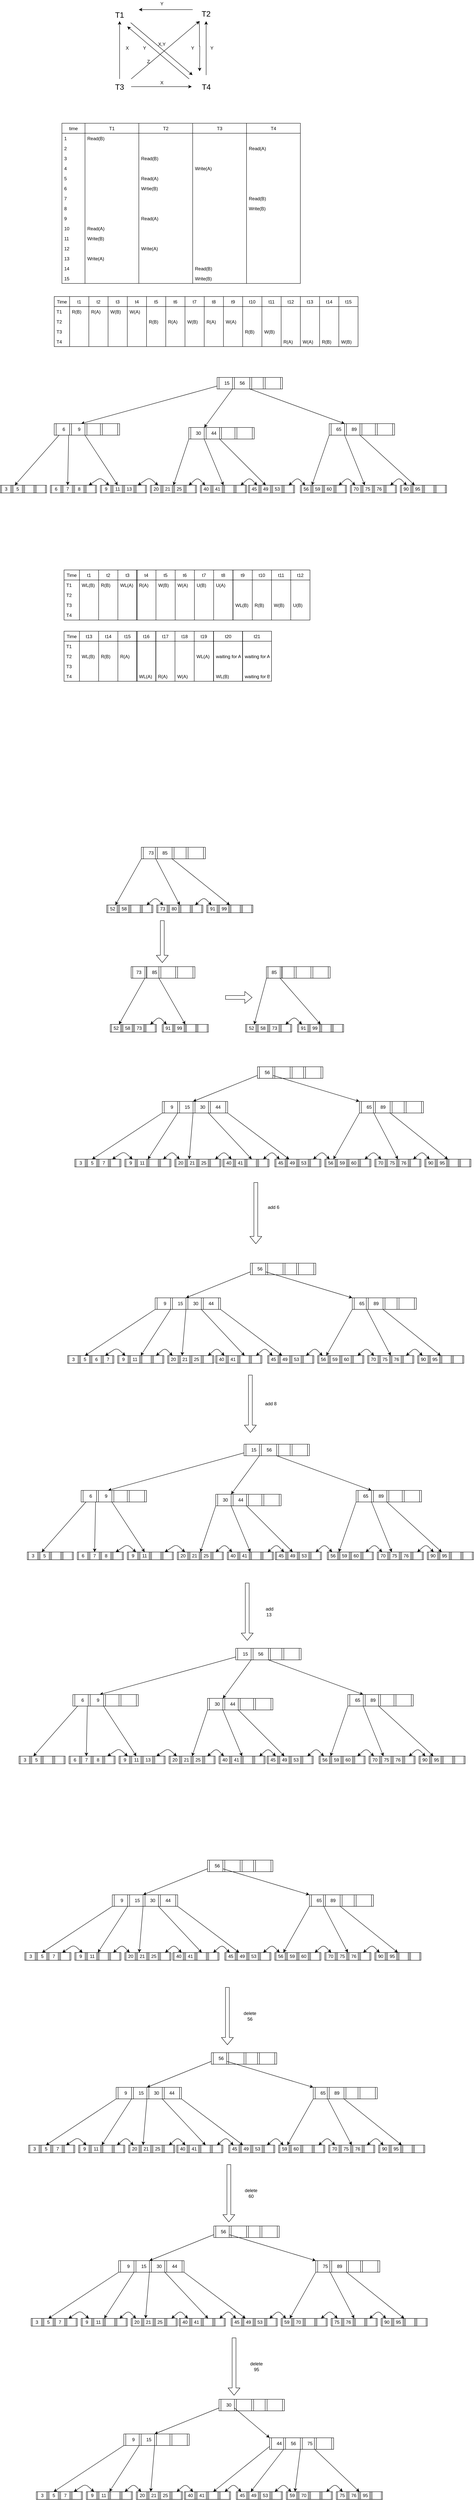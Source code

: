 <mxfile version="14.6.11" type="github">
  <diagram id="Fgm_h7O3pYdPoo2L2BLx" name="Page-1">
    <mxGraphModel dx="2048" dy="682" grid="1" gridSize="10" guides="1" tooltips="1" connect="1" arrows="1" fold="1" page="1" pageScale="1" pageWidth="827" pageHeight="1169" math="0" shadow="0">
      <root>
        <mxCell id="0" />
        <mxCell id="1" parent="0" />
        <mxCell id="Ti2Iviw0w2BretP2s4dY-1" value="&lt;font style=&quot;font-size: 20px&quot;&gt;T3&lt;/font&gt;" style="text;html=1;strokeColor=none;fillColor=none;align=center;verticalAlign=middle;whiteSpace=wrap;rounded=0;" parent="1" vertex="1">
          <mxGeometry x="150" y="255" width="60" height="40" as="geometry" />
        </mxCell>
        <mxCell id="Ti2Iviw0w2BretP2s4dY-12" style="edgeStyle=orthogonalEdgeStyle;rounded=0;orthogonalLoop=1;jettySize=auto;html=1;" parent="1" source="Ti2Iviw0w2BretP2s4dY-2" target="Ti2Iviw0w2BretP2s4dY-4" edge="1">
          <mxGeometry relative="1" as="geometry" />
        </mxCell>
        <mxCell id="Ti2Iviw0w2BretP2s4dY-28" style="edgeStyle=orthogonalEdgeStyle;rounded=0;orthogonalLoop=1;jettySize=auto;html=1;" parent="1" source="Ti2Iviw0w2BretP2s4dY-1" target="Ti2Iviw0w2BretP2s4dY-2" edge="1">
          <mxGeometry relative="1" as="geometry" />
        </mxCell>
        <mxCell id="Ti2Iviw0w2BretP2s4dY-2" value="&lt;font style=&quot;font-size: 20px&quot;&gt;T4&lt;/font&gt;" style="text;html=1;strokeColor=none;fillColor=none;align=center;verticalAlign=middle;whiteSpace=wrap;rounded=0;" parent="1" vertex="1">
          <mxGeometry x="367.5" y="245" width="75" height="60" as="geometry" />
        </mxCell>
        <mxCell id="Ti2Iviw0w2BretP2s4dY-22" style="edgeStyle=orthogonalEdgeStyle;rounded=0;orthogonalLoop=1;jettySize=auto;html=1;" parent="1" source="Ti2Iviw0w2BretP2s4dY-1" target="Ti2Iviw0w2BretP2s4dY-3" edge="1">
          <mxGeometry relative="1" as="geometry" />
        </mxCell>
        <mxCell id="Ti2Iviw0w2BretP2s4dY-3" value="&lt;font style=&quot;font-size: 20px&quot;&gt;T1&lt;/font&gt;" style="text;html=1;strokeColor=none;fillColor=none;align=center;verticalAlign=middle;whiteSpace=wrap;rounded=0;" parent="1" vertex="1">
          <mxGeometry x="140" y="70" width="80" height="35" as="geometry" />
        </mxCell>
        <mxCell id="Ti2Iviw0w2BretP2s4dY-14" style="edgeStyle=orthogonalEdgeStyle;rounded=0;orthogonalLoop=1;jettySize=auto;html=1;exitX=0.25;exitY=1;exitDx=0;exitDy=0;" parent="1" source="Ti2Iviw0w2BretP2s4dY-4" edge="1">
          <mxGeometry relative="1" as="geometry">
            <mxPoint x="388" y="235" as="targetPoint" />
          </mxGeometry>
        </mxCell>
        <mxCell id="Ti2Iviw0w2BretP2s4dY-19" style="edgeStyle=orthogonalEdgeStyle;rounded=0;orthogonalLoop=1;jettySize=auto;html=1;exitX=0;exitY=0.25;exitDx=0;exitDy=0;" parent="1" source="Ti2Iviw0w2BretP2s4dY-4" edge="1">
          <mxGeometry relative="1" as="geometry">
            <mxPoint x="230" y="75" as="targetPoint" />
          </mxGeometry>
        </mxCell>
        <mxCell id="Ti2Iviw0w2BretP2s4dY-4" value="&lt;font style=&quot;font-size: 20px&quot;&gt;T2&lt;/font&gt;" style="text;html=1;strokeColor=none;fillColor=none;align=center;verticalAlign=middle;whiteSpace=wrap;rounded=0;" parent="1" vertex="1">
          <mxGeometry x="370" y="65" width="70" height="40" as="geometry" />
        </mxCell>
        <mxCell id="Ti2Iviw0w2BretP2s4dY-13" value="Y" style="text;html=1;strokeColor=none;fillColor=none;align=center;verticalAlign=middle;whiteSpace=wrap;rounded=0;" parent="1" vertex="1">
          <mxGeometry x="400" y="165" width="40" height="20" as="geometry" />
        </mxCell>
        <mxCell id="Ti2Iviw0w2BretP2s4dY-15" value="Y" style="text;html=1;strokeColor=none;fillColor=none;align=center;verticalAlign=middle;whiteSpace=wrap;rounded=0;" parent="1" vertex="1">
          <mxGeometry x="350" y="165" width="40" height="20" as="geometry" />
        </mxCell>
        <mxCell id="Ti2Iviw0w2BretP2s4dY-17" value="" style="endArrow=classic;html=1;exitX=0.86;exitY=1.109;exitDx=0;exitDy=0;exitPerimeter=0;" parent="1" source="Ti2Iviw0w2BretP2s4dY-3" target="Ti2Iviw0w2BretP2s4dY-2" edge="1">
          <mxGeometry width="50" height="50" relative="1" as="geometry">
            <mxPoint x="350" y="175" as="sourcePoint" />
            <mxPoint x="300" y="225" as="targetPoint" />
          </mxGeometry>
        </mxCell>
        <mxCell id="Ti2Iviw0w2BretP2s4dY-18" value="X,Y" style="text;html=1;strokeColor=none;fillColor=none;align=center;verticalAlign=middle;whiteSpace=wrap;rounded=0;" parent="1" vertex="1">
          <mxGeometry x="270" y="155" width="40" height="20" as="geometry" />
        </mxCell>
        <mxCell id="Ti2Iviw0w2BretP2s4dY-21" value="Y" style="text;html=1;strokeColor=none;fillColor=none;align=center;verticalAlign=middle;whiteSpace=wrap;rounded=0;" parent="1" vertex="1">
          <mxGeometry x="270" y="50" width="40" height="20" as="geometry" />
        </mxCell>
        <mxCell id="Ti2Iviw0w2BretP2s4dY-23" value="X" style="text;html=1;strokeColor=none;fillColor=none;align=center;verticalAlign=middle;whiteSpace=wrap;rounded=0;" parent="1" vertex="1">
          <mxGeometry x="180" y="165" width="40" height="20" as="geometry" />
        </mxCell>
        <mxCell id="Ti2Iviw0w2BretP2s4dY-24" value="" style="endArrow=classic;html=1;exitX=0.86;exitY=1.109;exitDx=0;exitDy=0;exitPerimeter=0;" parent="1" edge="1">
          <mxGeometry width="50" height="50" relative="1" as="geometry">
            <mxPoint x="360.782" y="255" as="sourcePoint" />
            <mxPoint x="200" y="118.815" as="targetPoint" />
          </mxGeometry>
        </mxCell>
        <mxCell id="Ti2Iviw0w2BretP2s4dY-25" value="Z" style="text;html=1;strokeColor=none;fillColor=none;align=center;verticalAlign=middle;whiteSpace=wrap;rounded=0;" parent="1" vertex="1">
          <mxGeometry x="234.5" y="200" width="40" height="20" as="geometry" />
        </mxCell>
        <mxCell id="Ti2Iviw0w2BretP2s4dY-26" value="" style="endArrow=classic;html=1;entryX=0.25;entryY=1;entryDx=0;entryDy=0;exitX=1;exitY=0;exitDx=0;exitDy=0;" parent="1" source="Ti2Iviw0w2BretP2s4dY-1" target="Ti2Iviw0w2BretP2s4dY-4" edge="1">
          <mxGeometry width="50" height="50" relative="1" as="geometry">
            <mxPoint x="350" y="175" as="sourcePoint" />
            <mxPoint x="300" y="225" as="targetPoint" />
          </mxGeometry>
        </mxCell>
        <mxCell id="Ti2Iviw0w2BretP2s4dY-27" value="Y" style="text;html=1;strokeColor=none;fillColor=none;align=center;verticalAlign=middle;whiteSpace=wrap;rounded=0;" parent="1" vertex="1">
          <mxGeometry x="224.5" y="165" width="40" height="20" as="geometry" />
        </mxCell>
        <mxCell id="Ti2Iviw0w2BretP2s4dY-29" value="X" style="text;html=1;strokeColor=none;fillColor=none;align=center;verticalAlign=middle;whiteSpace=wrap;rounded=0;" parent="1" vertex="1">
          <mxGeometry x="270" y="255" width="40" height="20" as="geometry" />
        </mxCell>
        <mxCell id="aNPuIsvOyRwtclB3FF4n-1" value="T1" style="swimlane;fontStyle=0;childLayout=stackLayout;horizontal=1;startSize=26;fillColor=none;horizontalStack=0;resizeParent=1;resizeParentMax=0;resizeLast=0;collapsible=1;marginBottom=0;" parent="1" vertex="1">
          <mxGeometry x="90" y="370" width="140" height="416" as="geometry" />
        </mxCell>
        <mxCell id="aNPuIsvOyRwtclB3FF4n-2" value="Read(B)&#xa;&#xa;" style="text;strokeColor=none;fillColor=none;align=left;verticalAlign=top;spacingLeft=4;spacingRight=4;overflow=hidden;rotatable=0;points=[[0,0.5],[1,0.5]];portConstraint=eastwest;" parent="aNPuIsvOyRwtclB3FF4n-1" vertex="1">
          <mxGeometry y="26" width="140" height="26" as="geometry" />
        </mxCell>
        <mxCell id="aNPuIsvOyRwtclB3FF4n-3" value=" " style="text;strokeColor=none;fillColor=none;align=left;verticalAlign=top;spacingLeft=4;spacingRight=4;overflow=hidden;rotatable=0;points=[[0,0.5],[1,0.5]];portConstraint=eastwest;" parent="aNPuIsvOyRwtclB3FF4n-1" vertex="1">
          <mxGeometry y="52" width="140" height="26" as="geometry" />
        </mxCell>
        <mxCell id="aNPuIsvOyRwtclB3FF4n-17" value=" " style="text;strokeColor=none;fillColor=none;align=left;verticalAlign=top;spacingLeft=4;spacingRight=4;overflow=hidden;rotatable=0;points=[[0,0.5],[1,0.5]];portConstraint=eastwest;" parent="aNPuIsvOyRwtclB3FF4n-1" vertex="1">
          <mxGeometry y="78" width="140" height="26" as="geometry" />
        </mxCell>
        <mxCell id="aNPuIsvOyRwtclB3FF4n-4" value=" " style="text;strokeColor=none;fillColor=none;align=left;verticalAlign=top;spacingLeft=4;spacingRight=4;overflow=hidden;rotatable=0;points=[[0,0.5],[1,0.5]];portConstraint=eastwest;" parent="aNPuIsvOyRwtclB3FF4n-1" vertex="1">
          <mxGeometry y="104" width="140" height="26" as="geometry" />
        </mxCell>
        <mxCell id="aNPuIsvOyRwtclB3FF4n-18" value=" " style="text;strokeColor=none;fillColor=none;align=left;verticalAlign=top;spacingLeft=4;spacingRight=4;overflow=hidden;rotatable=0;points=[[0,0.5],[1,0.5]];portConstraint=eastwest;" parent="aNPuIsvOyRwtclB3FF4n-1" vertex="1">
          <mxGeometry y="130" width="140" height="26" as="geometry" />
        </mxCell>
        <mxCell id="aNPuIsvOyRwtclB3FF4n-19" value=" " style="text;strokeColor=none;fillColor=none;align=left;verticalAlign=top;spacingLeft=4;spacingRight=4;overflow=hidden;rotatable=0;points=[[0,0.5],[1,0.5]];portConstraint=eastwest;" parent="aNPuIsvOyRwtclB3FF4n-1" vertex="1">
          <mxGeometry y="156" width="140" height="26" as="geometry" />
        </mxCell>
        <mxCell id="aNPuIsvOyRwtclB3FF4n-20" value=" " style="text;strokeColor=none;fillColor=none;align=left;verticalAlign=top;spacingLeft=4;spacingRight=4;overflow=hidden;rotatable=0;points=[[0,0.5],[1,0.5]];portConstraint=eastwest;" parent="aNPuIsvOyRwtclB3FF4n-1" vertex="1">
          <mxGeometry y="182" width="140" height="26" as="geometry" />
        </mxCell>
        <mxCell id="aNPuIsvOyRwtclB3FF4n-58" value=" " style="text;strokeColor=none;fillColor=none;align=left;verticalAlign=top;spacingLeft=4;spacingRight=4;overflow=hidden;rotatable=0;points=[[0,0.5],[1,0.5]];portConstraint=eastwest;" parent="aNPuIsvOyRwtclB3FF4n-1" vertex="1">
          <mxGeometry y="208" width="140" height="26" as="geometry" />
        </mxCell>
        <mxCell id="aNPuIsvOyRwtclB3FF4n-65" value=" " style="text;strokeColor=none;fillColor=none;align=left;verticalAlign=top;spacingLeft=4;spacingRight=4;overflow=hidden;rotatable=0;points=[[0,0.5],[1,0.5]];portConstraint=eastwest;" parent="aNPuIsvOyRwtclB3FF4n-1" vertex="1">
          <mxGeometry y="234" width="140" height="26" as="geometry" />
        </mxCell>
        <mxCell id="aNPuIsvOyRwtclB3FF4n-60" value="Read(A)" style="text;strokeColor=none;fillColor=none;align=left;verticalAlign=top;spacingLeft=4;spacingRight=4;overflow=hidden;rotatable=0;points=[[0,0.5],[1,0.5]];portConstraint=eastwest;" parent="aNPuIsvOyRwtclB3FF4n-1" vertex="1">
          <mxGeometry y="260" width="140" height="26" as="geometry" />
        </mxCell>
        <mxCell id="aNPuIsvOyRwtclB3FF4n-66" value="Write(B)" style="text;strokeColor=none;fillColor=none;align=left;verticalAlign=top;spacingLeft=4;spacingRight=4;overflow=hidden;rotatable=0;points=[[0,0.5],[1,0.5]];portConstraint=eastwest;" parent="aNPuIsvOyRwtclB3FF4n-1" vertex="1">
          <mxGeometry y="286" width="140" height="26" as="geometry" />
        </mxCell>
        <mxCell id="aNPuIsvOyRwtclB3FF4n-73" value=" " style="text;strokeColor=none;fillColor=none;align=left;verticalAlign=top;spacingLeft=4;spacingRight=4;overflow=hidden;rotatable=0;points=[[0,0.5],[1,0.5]];portConstraint=eastwest;" parent="aNPuIsvOyRwtclB3FF4n-1" vertex="1">
          <mxGeometry y="312" width="140" height="26" as="geometry" />
        </mxCell>
        <mxCell id="aNPuIsvOyRwtclB3FF4n-77" value="Write(A)" style="text;strokeColor=none;fillColor=none;align=left;verticalAlign=top;spacingLeft=4;spacingRight=4;overflow=hidden;rotatable=0;points=[[0,0.5],[1,0.5]];portConstraint=eastwest;" parent="aNPuIsvOyRwtclB3FF4n-1" vertex="1">
          <mxGeometry y="338" width="140" height="26" as="geometry" />
        </mxCell>
        <mxCell id="aNPuIsvOyRwtclB3FF4n-87" value=" " style="text;strokeColor=none;fillColor=none;align=left;verticalAlign=top;spacingLeft=4;spacingRight=4;overflow=hidden;rotatable=0;points=[[0,0.5],[1,0.5]];portConstraint=eastwest;" parent="aNPuIsvOyRwtclB3FF4n-1" vertex="1">
          <mxGeometry y="364" width="140" height="26" as="geometry" />
        </mxCell>
        <mxCell id="aNPuIsvOyRwtclB3FF4n-88" value=" " style="text;strokeColor=none;fillColor=none;align=left;verticalAlign=top;spacingLeft=4;spacingRight=4;overflow=hidden;rotatable=0;points=[[0,0.5],[1,0.5]];portConstraint=eastwest;" parent="aNPuIsvOyRwtclB3FF4n-1" vertex="1">
          <mxGeometry y="390" width="140" height="26" as="geometry" />
        </mxCell>
        <mxCell id="aNPuIsvOyRwtclB3FF4n-30" value="T2" style="swimlane;fontStyle=0;childLayout=stackLayout;horizontal=1;startSize=26;fillColor=none;horizontalStack=0;resizeParent=1;resizeParentMax=0;resizeLast=0;collapsible=1;marginBottom=0;" parent="1" vertex="1">
          <mxGeometry x="230" y="370" width="140" height="416" as="geometry" />
        </mxCell>
        <mxCell id="aNPuIsvOyRwtclB3FF4n-31" value=" " style="text;strokeColor=none;fillColor=none;align=left;verticalAlign=top;spacingLeft=4;spacingRight=4;overflow=hidden;rotatable=0;points=[[0,0.5],[1,0.5]];portConstraint=eastwest;" parent="aNPuIsvOyRwtclB3FF4n-30" vertex="1">
          <mxGeometry y="26" width="140" height="26" as="geometry" />
        </mxCell>
        <mxCell id="aNPuIsvOyRwtclB3FF4n-32" value=" " style="text;strokeColor=none;fillColor=none;align=left;verticalAlign=top;spacingLeft=4;spacingRight=4;overflow=hidden;rotatable=0;points=[[0,0.5],[1,0.5]];portConstraint=eastwest;" parent="aNPuIsvOyRwtclB3FF4n-30" vertex="1">
          <mxGeometry y="52" width="140" height="26" as="geometry" />
        </mxCell>
        <mxCell id="aNPuIsvOyRwtclB3FF4n-33" value="Read(B)" style="text;strokeColor=none;fillColor=none;align=left;verticalAlign=top;spacingLeft=4;spacingRight=4;overflow=hidden;rotatable=0;points=[[0,0.5],[1,0.5]];portConstraint=eastwest;" parent="aNPuIsvOyRwtclB3FF4n-30" vertex="1">
          <mxGeometry y="78" width="140" height="26" as="geometry" />
        </mxCell>
        <mxCell id="aNPuIsvOyRwtclB3FF4n-34" value=" " style="text;strokeColor=none;fillColor=none;align=left;verticalAlign=top;spacingLeft=4;spacingRight=4;overflow=hidden;rotatable=0;points=[[0,0.5],[1,0.5]];portConstraint=eastwest;" parent="aNPuIsvOyRwtclB3FF4n-30" vertex="1">
          <mxGeometry y="104" width="140" height="26" as="geometry" />
        </mxCell>
        <mxCell id="aNPuIsvOyRwtclB3FF4n-35" value="Read(A)" style="text;strokeColor=none;fillColor=none;align=left;verticalAlign=top;spacingLeft=4;spacingRight=4;overflow=hidden;rotatable=0;points=[[0,0.5],[1,0.5]];portConstraint=eastwest;" parent="aNPuIsvOyRwtclB3FF4n-30" vertex="1">
          <mxGeometry y="130" width="140" height="26" as="geometry" />
        </mxCell>
        <mxCell id="aNPuIsvOyRwtclB3FF4n-36" value="Wrtie(B)" style="text;strokeColor=none;fillColor=none;align=left;verticalAlign=top;spacingLeft=4;spacingRight=4;overflow=hidden;rotatable=0;points=[[0,0.5],[1,0.5]];portConstraint=eastwest;" parent="aNPuIsvOyRwtclB3FF4n-30" vertex="1">
          <mxGeometry y="156" width="140" height="26" as="geometry" />
        </mxCell>
        <mxCell id="aNPuIsvOyRwtclB3FF4n-37" value=" " style="text;strokeColor=none;fillColor=none;align=left;verticalAlign=top;spacingLeft=4;spacingRight=4;overflow=hidden;rotatable=0;points=[[0,0.5],[1,0.5]];portConstraint=eastwest;" parent="aNPuIsvOyRwtclB3FF4n-30" vertex="1">
          <mxGeometry y="182" width="140" height="26" as="geometry" />
        </mxCell>
        <mxCell id="aNPuIsvOyRwtclB3FF4n-57" value=" " style="text;strokeColor=none;fillColor=none;align=left;verticalAlign=top;spacingLeft=4;spacingRight=4;overflow=hidden;rotatable=0;points=[[0,0.5],[1,0.5]];portConstraint=eastwest;" parent="aNPuIsvOyRwtclB3FF4n-30" vertex="1">
          <mxGeometry y="208" width="140" height="26" as="geometry" />
        </mxCell>
        <mxCell id="aNPuIsvOyRwtclB3FF4n-63" value="Read(A)" style="text;strokeColor=none;fillColor=none;align=left;verticalAlign=top;spacingLeft=4;spacingRight=4;overflow=hidden;rotatable=0;points=[[0,0.5],[1,0.5]];portConstraint=eastwest;" parent="aNPuIsvOyRwtclB3FF4n-30" vertex="1">
          <mxGeometry y="234" width="140" height="26" as="geometry" />
        </mxCell>
        <mxCell id="aNPuIsvOyRwtclB3FF4n-67" value=" " style="text;strokeColor=none;fillColor=none;align=left;verticalAlign=top;spacingLeft=4;spacingRight=4;overflow=hidden;rotatable=0;points=[[0,0.5],[1,0.5]];portConstraint=eastwest;" parent="aNPuIsvOyRwtclB3FF4n-30" vertex="1">
          <mxGeometry y="260" width="140" height="26" as="geometry" />
        </mxCell>
        <mxCell id="aNPuIsvOyRwtclB3FF4n-68" value=" " style="text;strokeColor=none;fillColor=none;align=left;verticalAlign=top;spacingLeft=4;spacingRight=4;overflow=hidden;rotatable=0;points=[[0,0.5],[1,0.5]];portConstraint=eastwest;" parent="aNPuIsvOyRwtclB3FF4n-30" vertex="1">
          <mxGeometry y="286" width="140" height="26" as="geometry" />
        </mxCell>
        <mxCell id="aNPuIsvOyRwtclB3FF4n-69" value="Write(A)" style="text;strokeColor=none;fillColor=none;align=left;verticalAlign=top;spacingLeft=4;spacingRight=4;overflow=hidden;rotatable=0;points=[[0,0.5],[1,0.5]];portConstraint=eastwest;" parent="aNPuIsvOyRwtclB3FF4n-30" vertex="1">
          <mxGeometry y="312" width="140" height="26" as="geometry" />
        </mxCell>
        <mxCell id="aNPuIsvOyRwtclB3FF4n-80" value=" " style="text;strokeColor=none;fillColor=none;align=left;verticalAlign=top;spacingLeft=4;spacingRight=4;overflow=hidden;rotatable=0;points=[[0,0.5],[1,0.5]];portConstraint=eastwest;" parent="aNPuIsvOyRwtclB3FF4n-30" vertex="1">
          <mxGeometry y="338" width="140" height="26" as="geometry" />
        </mxCell>
        <mxCell id="aNPuIsvOyRwtclB3FF4n-85" value=" " style="text;strokeColor=none;fillColor=none;align=left;verticalAlign=top;spacingLeft=4;spacingRight=4;overflow=hidden;rotatable=0;points=[[0,0.5],[1,0.5]];portConstraint=eastwest;" parent="aNPuIsvOyRwtclB3FF4n-30" vertex="1">
          <mxGeometry y="364" width="140" height="26" as="geometry" />
        </mxCell>
        <mxCell id="aNPuIsvOyRwtclB3FF4n-86" value=" " style="text;strokeColor=none;fillColor=none;align=left;verticalAlign=top;spacingLeft=4;spacingRight=4;overflow=hidden;rotatable=0;points=[[0,0.5],[1,0.5]];portConstraint=eastwest;" parent="aNPuIsvOyRwtclB3FF4n-30" vertex="1">
          <mxGeometry y="390" width="140" height="26" as="geometry" />
        </mxCell>
        <mxCell id="aNPuIsvOyRwtclB3FF4n-39" value="T3" style="swimlane;fontStyle=0;childLayout=stackLayout;horizontal=1;startSize=26;fillColor=none;horizontalStack=0;resizeParent=1;resizeParentMax=0;resizeLast=0;collapsible=1;marginBottom=0;" parent="1" vertex="1">
          <mxGeometry x="370" y="370" width="140" height="416" as="geometry" />
        </mxCell>
        <mxCell id="aNPuIsvOyRwtclB3FF4n-40" value=" " style="text;strokeColor=none;fillColor=none;align=left;verticalAlign=top;spacingLeft=4;spacingRight=4;overflow=hidden;rotatable=0;points=[[0,0.5],[1,0.5]];portConstraint=eastwest;" parent="aNPuIsvOyRwtclB3FF4n-39" vertex="1">
          <mxGeometry y="26" width="140" height="26" as="geometry" />
        </mxCell>
        <mxCell id="aNPuIsvOyRwtclB3FF4n-41" value=" " style="text;strokeColor=none;fillColor=none;align=left;verticalAlign=top;spacingLeft=4;spacingRight=4;overflow=hidden;rotatable=0;points=[[0,0.5],[1,0.5]];portConstraint=eastwest;" parent="aNPuIsvOyRwtclB3FF4n-39" vertex="1">
          <mxGeometry y="52" width="140" height="26" as="geometry" />
        </mxCell>
        <mxCell id="aNPuIsvOyRwtclB3FF4n-42" value=" " style="text;strokeColor=none;fillColor=none;align=left;verticalAlign=top;spacingLeft=4;spacingRight=4;overflow=hidden;rotatable=0;points=[[0,0.5],[1,0.5]];portConstraint=eastwest;" parent="aNPuIsvOyRwtclB3FF4n-39" vertex="1">
          <mxGeometry y="78" width="140" height="26" as="geometry" />
        </mxCell>
        <mxCell id="aNPuIsvOyRwtclB3FF4n-43" value="Write(A)" style="text;strokeColor=none;fillColor=none;align=left;verticalAlign=top;spacingLeft=4;spacingRight=4;overflow=hidden;rotatable=0;points=[[0,0.5],[1,0.5]];portConstraint=eastwest;" parent="aNPuIsvOyRwtclB3FF4n-39" vertex="1">
          <mxGeometry y="104" width="140" height="26" as="geometry" />
        </mxCell>
        <mxCell id="aNPuIsvOyRwtclB3FF4n-44" value=" " style="text;strokeColor=none;fillColor=none;align=left;verticalAlign=top;spacingLeft=4;spacingRight=4;overflow=hidden;rotatable=0;points=[[0,0.5],[1,0.5]];portConstraint=eastwest;" parent="aNPuIsvOyRwtclB3FF4n-39" vertex="1">
          <mxGeometry y="130" width="140" height="26" as="geometry" />
        </mxCell>
        <mxCell id="aNPuIsvOyRwtclB3FF4n-45" value=" " style="text;strokeColor=none;fillColor=none;align=left;verticalAlign=top;spacingLeft=4;spacingRight=4;overflow=hidden;rotatable=0;points=[[0,0.5],[1,0.5]];portConstraint=eastwest;" parent="aNPuIsvOyRwtclB3FF4n-39" vertex="1">
          <mxGeometry y="156" width="140" height="26" as="geometry" />
        </mxCell>
        <mxCell id="aNPuIsvOyRwtclB3FF4n-46" value=" " style="text;strokeColor=none;fillColor=none;align=left;verticalAlign=top;spacingLeft=4;spacingRight=4;overflow=hidden;rotatable=0;points=[[0,0.5],[1,0.5]];portConstraint=eastwest;" parent="aNPuIsvOyRwtclB3FF4n-39" vertex="1">
          <mxGeometry y="182" width="140" height="26" as="geometry" />
        </mxCell>
        <mxCell id="aNPuIsvOyRwtclB3FF4n-56" value=" " style="text;strokeColor=none;fillColor=none;align=left;verticalAlign=top;spacingLeft=4;spacingRight=4;overflow=hidden;rotatable=0;points=[[0,0.5],[1,0.5]];portConstraint=eastwest;" parent="aNPuIsvOyRwtclB3FF4n-39" vertex="1">
          <mxGeometry y="208" width="140" height="26" as="geometry" />
        </mxCell>
        <mxCell id="aNPuIsvOyRwtclB3FF4n-61" value=" " style="text;strokeColor=none;fillColor=none;align=left;verticalAlign=top;spacingLeft=4;spacingRight=4;overflow=hidden;rotatable=0;points=[[0,0.5],[1,0.5]];portConstraint=eastwest;" parent="aNPuIsvOyRwtclB3FF4n-39" vertex="1">
          <mxGeometry y="234" width="140" height="26" as="geometry" />
        </mxCell>
        <mxCell id="aNPuIsvOyRwtclB3FF4n-70" value=" " style="text;strokeColor=none;fillColor=none;align=left;verticalAlign=top;spacingLeft=4;spacingRight=4;overflow=hidden;rotatable=0;points=[[0,0.5],[1,0.5]];portConstraint=eastwest;" parent="aNPuIsvOyRwtclB3FF4n-39" vertex="1">
          <mxGeometry y="260" width="140" height="26" as="geometry" />
        </mxCell>
        <mxCell id="aNPuIsvOyRwtclB3FF4n-71" value=" " style="text;strokeColor=none;fillColor=none;align=left;verticalAlign=top;spacingLeft=4;spacingRight=4;overflow=hidden;rotatable=0;points=[[0,0.5],[1,0.5]];portConstraint=eastwest;" parent="aNPuIsvOyRwtclB3FF4n-39" vertex="1">
          <mxGeometry y="286" width="140" height="26" as="geometry" />
        </mxCell>
        <mxCell id="aNPuIsvOyRwtclB3FF4n-72" value=" " style="text;strokeColor=none;fillColor=none;align=left;verticalAlign=top;spacingLeft=4;spacingRight=4;overflow=hidden;rotatable=0;points=[[0,0.5],[1,0.5]];portConstraint=eastwest;" parent="aNPuIsvOyRwtclB3FF4n-39" vertex="1">
          <mxGeometry y="312" width="140" height="26" as="geometry" />
        </mxCell>
        <mxCell id="aNPuIsvOyRwtclB3FF4n-78" value=" " style="text;strokeColor=none;fillColor=none;align=left;verticalAlign=top;spacingLeft=4;spacingRight=4;overflow=hidden;rotatable=0;points=[[0,0.5],[1,0.5]];portConstraint=eastwest;" parent="aNPuIsvOyRwtclB3FF4n-39" vertex="1">
          <mxGeometry y="338" width="140" height="26" as="geometry" />
        </mxCell>
        <mxCell id="aNPuIsvOyRwtclB3FF4n-79" value="Read(B)" style="text;strokeColor=none;fillColor=none;align=left;verticalAlign=top;spacingLeft=4;spacingRight=4;overflow=hidden;rotatable=0;points=[[0,0.5],[1,0.5]];portConstraint=eastwest;" parent="aNPuIsvOyRwtclB3FF4n-39" vertex="1">
          <mxGeometry y="364" width="140" height="26" as="geometry" />
        </mxCell>
        <mxCell id="aNPuIsvOyRwtclB3FF4n-81" value="Write(B)" style="text;strokeColor=none;fillColor=none;align=left;verticalAlign=top;spacingLeft=4;spacingRight=4;overflow=hidden;rotatable=0;points=[[0,0.5],[1,0.5]];portConstraint=eastwest;" parent="aNPuIsvOyRwtclB3FF4n-39" vertex="1">
          <mxGeometry y="390" width="140" height="26" as="geometry" />
        </mxCell>
        <mxCell id="aNPuIsvOyRwtclB3FF4n-47" value="T4" style="swimlane;fontStyle=0;childLayout=stackLayout;horizontal=1;startSize=26;fillColor=none;horizontalStack=0;resizeParent=1;resizeParentMax=0;resizeLast=0;collapsible=1;marginBottom=0;" parent="1" vertex="1">
          <mxGeometry x="510" y="370" width="140" height="416" as="geometry" />
        </mxCell>
        <mxCell id="aNPuIsvOyRwtclB3FF4n-48" value=" " style="text;strokeColor=none;fillColor=none;align=left;verticalAlign=top;spacingLeft=4;spacingRight=4;overflow=hidden;rotatable=0;points=[[0,0.5],[1,0.5]];portConstraint=eastwest;" parent="aNPuIsvOyRwtclB3FF4n-47" vertex="1">
          <mxGeometry y="26" width="140" height="26" as="geometry" />
        </mxCell>
        <mxCell id="aNPuIsvOyRwtclB3FF4n-49" value="Read(A)" style="text;strokeColor=none;fillColor=none;align=left;verticalAlign=top;spacingLeft=4;spacingRight=4;overflow=hidden;rotatable=0;points=[[0,0.5],[1,0.5]];portConstraint=eastwest;" parent="aNPuIsvOyRwtclB3FF4n-47" vertex="1">
          <mxGeometry y="52" width="140" height="26" as="geometry" />
        </mxCell>
        <mxCell id="aNPuIsvOyRwtclB3FF4n-50" value=" " style="text;strokeColor=none;fillColor=none;align=left;verticalAlign=top;spacingLeft=4;spacingRight=4;overflow=hidden;rotatable=0;points=[[0,0.5],[1,0.5]];portConstraint=eastwest;" parent="aNPuIsvOyRwtclB3FF4n-47" vertex="1">
          <mxGeometry y="78" width="140" height="26" as="geometry" />
        </mxCell>
        <mxCell id="aNPuIsvOyRwtclB3FF4n-51" value=" " style="text;strokeColor=none;fillColor=none;align=left;verticalAlign=top;spacingLeft=4;spacingRight=4;overflow=hidden;rotatable=0;points=[[0,0.5],[1,0.5]];portConstraint=eastwest;" parent="aNPuIsvOyRwtclB3FF4n-47" vertex="1">
          <mxGeometry y="104" width="140" height="26" as="geometry" />
        </mxCell>
        <mxCell id="aNPuIsvOyRwtclB3FF4n-52" value=" " style="text;strokeColor=none;fillColor=none;align=left;verticalAlign=top;spacingLeft=4;spacingRight=4;overflow=hidden;rotatable=0;points=[[0,0.5],[1,0.5]];portConstraint=eastwest;" parent="aNPuIsvOyRwtclB3FF4n-47" vertex="1">
          <mxGeometry y="130" width="140" height="26" as="geometry" />
        </mxCell>
        <mxCell id="aNPuIsvOyRwtclB3FF4n-53" value=" " style="text;strokeColor=none;fillColor=none;align=left;verticalAlign=top;spacingLeft=4;spacingRight=4;overflow=hidden;rotatable=0;points=[[0,0.5],[1,0.5]];portConstraint=eastwest;" parent="aNPuIsvOyRwtclB3FF4n-47" vertex="1">
          <mxGeometry y="156" width="140" height="26" as="geometry" />
        </mxCell>
        <mxCell id="aNPuIsvOyRwtclB3FF4n-54" value="Read(B)" style="text;strokeColor=none;fillColor=none;align=left;verticalAlign=top;spacingLeft=4;spacingRight=4;overflow=hidden;rotatable=0;points=[[0,0.5],[1,0.5]];portConstraint=eastwest;" parent="aNPuIsvOyRwtclB3FF4n-47" vertex="1">
          <mxGeometry y="182" width="140" height="26" as="geometry" />
        </mxCell>
        <mxCell id="aNPuIsvOyRwtclB3FF4n-55" value="Write(B)" style="text;strokeColor=none;fillColor=none;align=left;verticalAlign=top;spacingLeft=4;spacingRight=4;overflow=hidden;rotatable=0;points=[[0,0.5],[1,0.5]];portConstraint=eastwest;" parent="aNPuIsvOyRwtclB3FF4n-47" vertex="1">
          <mxGeometry y="208" width="140" height="26" as="geometry" />
        </mxCell>
        <mxCell id="aNPuIsvOyRwtclB3FF4n-64" value=" " style="text;strokeColor=none;fillColor=none;align=left;verticalAlign=top;spacingLeft=4;spacingRight=4;overflow=hidden;rotatable=0;points=[[0,0.5],[1,0.5]];portConstraint=eastwest;" parent="aNPuIsvOyRwtclB3FF4n-47" vertex="1">
          <mxGeometry y="234" width="140" height="26" as="geometry" />
        </mxCell>
        <mxCell id="aNPuIsvOyRwtclB3FF4n-74" value=" " style="text;strokeColor=none;fillColor=none;align=left;verticalAlign=top;spacingLeft=4;spacingRight=4;overflow=hidden;rotatable=0;points=[[0,0.5],[1,0.5]];portConstraint=eastwest;" parent="aNPuIsvOyRwtclB3FF4n-47" vertex="1">
          <mxGeometry y="260" width="140" height="26" as="geometry" />
        </mxCell>
        <mxCell id="aNPuIsvOyRwtclB3FF4n-75" value=" " style="text;strokeColor=none;fillColor=none;align=left;verticalAlign=top;spacingLeft=4;spacingRight=4;overflow=hidden;rotatable=0;points=[[0,0.5],[1,0.5]];portConstraint=eastwest;" parent="aNPuIsvOyRwtclB3FF4n-47" vertex="1">
          <mxGeometry y="286" width="140" height="26" as="geometry" />
        </mxCell>
        <mxCell id="aNPuIsvOyRwtclB3FF4n-76" value=" " style="text;strokeColor=none;fillColor=none;align=left;verticalAlign=top;spacingLeft=4;spacingRight=4;overflow=hidden;rotatable=0;points=[[0,0.5],[1,0.5]];portConstraint=eastwest;" parent="aNPuIsvOyRwtclB3FF4n-47" vertex="1">
          <mxGeometry y="312" width="140" height="26" as="geometry" />
        </mxCell>
        <mxCell id="aNPuIsvOyRwtclB3FF4n-82" value=" " style="text;strokeColor=none;fillColor=none;align=left;verticalAlign=top;spacingLeft=4;spacingRight=4;overflow=hidden;rotatable=0;points=[[0,0.5],[1,0.5]];portConstraint=eastwest;" parent="aNPuIsvOyRwtclB3FF4n-47" vertex="1">
          <mxGeometry y="338" width="140" height="26" as="geometry" />
        </mxCell>
        <mxCell id="aNPuIsvOyRwtclB3FF4n-83" value=" " style="text;strokeColor=none;fillColor=none;align=left;verticalAlign=top;spacingLeft=4;spacingRight=4;overflow=hidden;rotatable=0;points=[[0,0.5],[1,0.5]];portConstraint=eastwest;" parent="aNPuIsvOyRwtclB3FF4n-47" vertex="1">
          <mxGeometry y="364" width="140" height="26" as="geometry" />
        </mxCell>
        <mxCell id="aNPuIsvOyRwtclB3FF4n-84" value=" " style="text;strokeColor=none;fillColor=none;align=left;verticalAlign=top;spacingLeft=4;spacingRight=4;overflow=hidden;rotatable=0;points=[[0,0.5],[1,0.5]];portConstraint=eastwest;" parent="aNPuIsvOyRwtclB3FF4n-47" vertex="1">
          <mxGeometry y="390" width="140" height="26" as="geometry" />
        </mxCell>
        <mxCell id="aNPuIsvOyRwtclB3FF4n-89" value="time" style="swimlane;fontStyle=0;childLayout=stackLayout;horizontal=1;startSize=26;fillColor=none;horizontalStack=0;resizeParent=1;resizeParentMax=0;resizeLast=0;collapsible=1;marginBottom=0;" parent="1" vertex="1">
          <mxGeometry x="30" y="370" width="60" height="416" as="geometry" />
        </mxCell>
        <mxCell id="aNPuIsvOyRwtclB3FF4n-90" value="1" style="text;strokeColor=none;fillColor=none;align=left;verticalAlign=top;spacingLeft=4;spacingRight=4;overflow=hidden;rotatable=0;points=[[0,0.5],[1,0.5]];portConstraint=eastwest;" parent="aNPuIsvOyRwtclB3FF4n-89" vertex="1">
          <mxGeometry y="26" width="60" height="26" as="geometry" />
        </mxCell>
        <mxCell id="aNPuIsvOyRwtclB3FF4n-91" value="2" style="text;strokeColor=none;fillColor=none;align=left;verticalAlign=top;spacingLeft=4;spacingRight=4;overflow=hidden;rotatable=0;points=[[0,0.5],[1,0.5]];portConstraint=eastwest;" parent="aNPuIsvOyRwtclB3FF4n-89" vertex="1">
          <mxGeometry y="52" width="60" height="26" as="geometry" />
        </mxCell>
        <mxCell id="aNPuIsvOyRwtclB3FF4n-92" value="3" style="text;strokeColor=none;fillColor=none;align=left;verticalAlign=top;spacingLeft=4;spacingRight=4;overflow=hidden;rotatable=0;points=[[0,0.5],[1,0.5]];portConstraint=eastwest;" parent="aNPuIsvOyRwtclB3FF4n-89" vertex="1">
          <mxGeometry y="78" width="60" height="26" as="geometry" />
        </mxCell>
        <mxCell id="aNPuIsvOyRwtclB3FF4n-93" value="4" style="text;strokeColor=none;fillColor=none;align=left;verticalAlign=top;spacingLeft=4;spacingRight=4;overflow=hidden;rotatable=0;points=[[0,0.5],[1,0.5]];portConstraint=eastwest;" parent="aNPuIsvOyRwtclB3FF4n-89" vertex="1">
          <mxGeometry y="104" width="60" height="26" as="geometry" />
        </mxCell>
        <mxCell id="aNPuIsvOyRwtclB3FF4n-94" value="5" style="text;strokeColor=none;fillColor=none;align=left;verticalAlign=top;spacingLeft=4;spacingRight=4;overflow=hidden;rotatable=0;points=[[0,0.5],[1,0.5]];portConstraint=eastwest;" parent="aNPuIsvOyRwtclB3FF4n-89" vertex="1">
          <mxGeometry y="130" width="60" height="26" as="geometry" />
        </mxCell>
        <mxCell id="aNPuIsvOyRwtclB3FF4n-95" value="6" style="text;strokeColor=none;fillColor=none;align=left;verticalAlign=top;spacingLeft=4;spacingRight=4;overflow=hidden;rotatable=0;points=[[0,0.5],[1,0.5]];portConstraint=eastwest;" parent="aNPuIsvOyRwtclB3FF4n-89" vertex="1">
          <mxGeometry y="156" width="60" height="26" as="geometry" />
        </mxCell>
        <mxCell id="aNPuIsvOyRwtclB3FF4n-96" value="7" style="text;strokeColor=none;fillColor=none;align=left;verticalAlign=top;spacingLeft=4;spacingRight=4;overflow=hidden;rotatable=0;points=[[0,0.5],[1,0.5]];portConstraint=eastwest;" parent="aNPuIsvOyRwtclB3FF4n-89" vertex="1">
          <mxGeometry y="182" width="60" height="26" as="geometry" />
        </mxCell>
        <mxCell id="aNPuIsvOyRwtclB3FF4n-97" value="8" style="text;strokeColor=none;fillColor=none;align=left;verticalAlign=top;spacingLeft=4;spacingRight=4;overflow=hidden;rotatable=0;points=[[0,0.5],[1,0.5]];portConstraint=eastwest;" parent="aNPuIsvOyRwtclB3FF4n-89" vertex="1">
          <mxGeometry y="208" width="60" height="26" as="geometry" />
        </mxCell>
        <mxCell id="aNPuIsvOyRwtclB3FF4n-98" value="9" style="text;strokeColor=none;fillColor=none;align=left;verticalAlign=top;spacingLeft=4;spacingRight=4;overflow=hidden;rotatable=0;points=[[0,0.5],[1,0.5]];portConstraint=eastwest;" parent="aNPuIsvOyRwtclB3FF4n-89" vertex="1">
          <mxGeometry y="234" width="60" height="26" as="geometry" />
        </mxCell>
        <mxCell id="aNPuIsvOyRwtclB3FF4n-99" value="10" style="text;strokeColor=none;fillColor=none;align=left;verticalAlign=top;spacingLeft=4;spacingRight=4;overflow=hidden;rotatable=0;points=[[0,0.5],[1,0.5]];portConstraint=eastwest;" parent="aNPuIsvOyRwtclB3FF4n-89" vertex="1">
          <mxGeometry y="260" width="60" height="26" as="geometry" />
        </mxCell>
        <mxCell id="aNPuIsvOyRwtclB3FF4n-100" value="11" style="text;strokeColor=none;fillColor=none;align=left;verticalAlign=top;spacingLeft=4;spacingRight=4;overflow=hidden;rotatable=0;points=[[0,0.5],[1,0.5]];portConstraint=eastwest;" parent="aNPuIsvOyRwtclB3FF4n-89" vertex="1">
          <mxGeometry y="286" width="60" height="26" as="geometry" />
        </mxCell>
        <mxCell id="aNPuIsvOyRwtclB3FF4n-101" value="12" style="text;strokeColor=none;fillColor=none;align=left;verticalAlign=top;spacingLeft=4;spacingRight=4;overflow=hidden;rotatable=0;points=[[0,0.5],[1,0.5]];portConstraint=eastwest;" parent="aNPuIsvOyRwtclB3FF4n-89" vertex="1">
          <mxGeometry y="312" width="60" height="26" as="geometry" />
        </mxCell>
        <mxCell id="aNPuIsvOyRwtclB3FF4n-102" value="13" style="text;strokeColor=none;fillColor=none;align=left;verticalAlign=top;spacingLeft=4;spacingRight=4;overflow=hidden;rotatable=0;points=[[0,0.5],[1,0.5]];portConstraint=eastwest;" parent="aNPuIsvOyRwtclB3FF4n-89" vertex="1">
          <mxGeometry y="338" width="60" height="26" as="geometry" />
        </mxCell>
        <mxCell id="aNPuIsvOyRwtclB3FF4n-103" value="14" style="text;strokeColor=none;fillColor=none;align=left;verticalAlign=top;spacingLeft=4;spacingRight=4;overflow=hidden;rotatable=0;points=[[0,0.5],[1,0.5]];portConstraint=eastwest;" parent="aNPuIsvOyRwtclB3FF4n-89" vertex="1">
          <mxGeometry y="364" width="60" height="26" as="geometry" />
        </mxCell>
        <mxCell id="aNPuIsvOyRwtclB3FF4n-104" value="15" style="text;strokeColor=none;fillColor=none;align=left;verticalAlign=top;spacingLeft=4;spacingRight=4;overflow=hidden;rotatable=0;points=[[0,0.5],[1,0.5]];portConstraint=eastwest;" parent="aNPuIsvOyRwtclB3FF4n-89" vertex="1">
          <mxGeometry y="390" width="60" height="26" as="geometry" />
        </mxCell>
        <mxCell id="aNPuIsvOyRwtclB3FF4n-105" value="Time" style="swimlane;fontStyle=0;childLayout=stackLayout;horizontal=1;startSize=26;fillColor=none;horizontalStack=0;resizeParent=1;resizeParentMax=0;resizeLast=0;collapsible=1;marginBottom=0;" parent="1" vertex="1">
          <mxGeometry x="10" y="820" width="40" height="130" as="geometry" />
        </mxCell>
        <mxCell id="aNPuIsvOyRwtclB3FF4n-106" value="T1" style="text;strokeColor=none;fillColor=none;align=left;verticalAlign=top;spacingLeft=4;spacingRight=4;overflow=hidden;rotatable=0;points=[[0,0.5],[1,0.5]];portConstraint=eastwest;" parent="aNPuIsvOyRwtclB3FF4n-105" vertex="1">
          <mxGeometry y="26" width="40" height="26" as="geometry" />
        </mxCell>
        <mxCell id="aNPuIsvOyRwtclB3FF4n-107" value="T2" style="text;strokeColor=none;fillColor=none;align=left;verticalAlign=top;spacingLeft=4;spacingRight=4;overflow=hidden;rotatable=0;points=[[0,0.5],[1,0.5]];portConstraint=eastwest;" parent="aNPuIsvOyRwtclB3FF4n-105" vertex="1">
          <mxGeometry y="52" width="40" height="26" as="geometry" />
        </mxCell>
        <mxCell id="aNPuIsvOyRwtclB3FF4n-108" value="T3" style="text;strokeColor=none;fillColor=none;align=left;verticalAlign=top;spacingLeft=4;spacingRight=4;overflow=hidden;rotatable=0;points=[[0,0.5],[1,0.5]];portConstraint=eastwest;" parent="aNPuIsvOyRwtclB3FF4n-105" vertex="1">
          <mxGeometry y="78" width="40" height="26" as="geometry" />
        </mxCell>
        <mxCell id="aNPuIsvOyRwtclB3FF4n-109" value="T4" style="text;strokeColor=none;fillColor=none;align=left;verticalAlign=top;spacingLeft=4;spacingRight=4;overflow=hidden;rotatable=0;points=[[0,0.5],[1,0.5]];portConstraint=eastwest;" parent="aNPuIsvOyRwtclB3FF4n-105" vertex="1">
          <mxGeometry y="104" width="40" height="26" as="geometry" />
        </mxCell>
        <mxCell id="aNPuIsvOyRwtclB3FF4n-135" value="t1" style="swimlane;fontStyle=0;childLayout=stackLayout;horizontal=1;startSize=26;fillColor=none;horizontalStack=0;resizeParent=1;resizeParentMax=0;resizeLast=0;collapsible=1;marginBottom=0;" parent="1" vertex="1">
          <mxGeometry x="50" y="820" width="50" height="130" as="geometry" />
        </mxCell>
        <mxCell id="aNPuIsvOyRwtclB3FF4n-136" value="R(B)" style="text;strokeColor=none;fillColor=none;align=left;verticalAlign=top;spacingLeft=4;spacingRight=4;overflow=hidden;rotatable=0;points=[[0,0.5],[1,0.5]];portConstraint=eastwest;" parent="aNPuIsvOyRwtclB3FF4n-135" vertex="1">
          <mxGeometry y="26" width="50" height="26" as="geometry" />
        </mxCell>
        <mxCell id="aNPuIsvOyRwtclB3FF4n-137" value=" " style="text;strokeColor=none;fillColor=none;align=left;verticalAlign=top;spacingLeft=4;spacingRight=4;overflow=hidden;rotatable=0;points=[[0,0.5],[1,0.5]];portConstraint=eastwest;" parent="aNPuIsvOyRwtclB3FF4n-135" vertex="1">
          <mxGeometry y="52" width="50" height="26" as="geometry" />
        </mxCell>
        <mxCell id="aNPuIsvOyRwtclB3FF4n-138" value=" " style="text;strokeColor=none;fillColor=none;align=left;verticalAlign=top;spacingLeft=4;spacingRight=4;overflow=hidden;rotatable=0;points=[[0,0.5],[1,0.5]];portConstraint=eastwest;" parent="aNPuIsvOyRwtclB3FF4n-135" vertex="1">
          <mxGeometry y="78" width="50" height="26" as="geometry" />
        </mxCell>
        <mxCell id="aNPuIsvOyRwtclB3FF4n-139" value=" " style="text;strokeColor=none;fillColor=none;align=left;verticalAlign=top;spacingLeft=4;spacingRight=4;overflow=hidden;rotatable=0;points=[[0,0.5],[1,0.5]];portConstraint=eastwest;" parent="aNPuIsvOyRwtclB3FF4n-135" vertex="1">
          <mxGeometry y="104" width="50" height="26" as="geometry" />
        </mxCell>
        <mxCell id="aNPuIsvOyRwtclB3FF4n-180" value="t2" style="swimlane;fontStyle=0;childLayout=stackLayout;horizontal=1;startSize=26;fillColor=none;horizontalStack=0;resizeParent=1;resizeParentMax=0;resizeLast=0;collapsible=1;marginBottom=0;" parent="1" vertex="1">
          <mxGeometry x="100" y="820" width="50" height="130" as="geometry" />
        </mxCell>
        <mxCell id="aNPuIsvOyRwtclB3FF4n-181" value="R(A)" style="text;strokeColor=none;fillColor=none;align=left;verticalAlign=top;spacingLeft=4;spacingRight=4;overflow=hidden;rotatable=0;points=[[0,0.5],[1,0.5]];portConstraint=eastwest;" parent="aNPuIsvOyRwtclB3FF4n-180" vertex="1">
          <mxGeometry y="26" width="50" height="26" as="geometry" />
        </mxCell>
        <mxCell id="aNPuIsvOyRwtclB3FF4n-182" value=" " style="text;strokeColor=none;fillColor=none;align=left;verticalAlign=top;spacingLeft=4;spacingRight=4;overflow=hidden;rotatable=0;points=[[0,0.5],[1,0.5]];portConstraint=eastwest;" parent="aNPuIsvOyRwtclB3FF4n-180" vertex="1">
          <mxGeometry y="52" width="50" height="26" as="geometry" />
        </mxCell>
        <mxCell id="aNPuIsvOyRwtclB3FF4n-183" value=" " style="text;strokeColor=none;fillColor=none;align=left;verticalAlign=top;spacingLeft=4;spacingRight=4;overflow=hidden;rotatable=0;points=[[0,0.5],[1,0.5]];portConstraint=eastwest;" parent="aNPuIsvOyRwtclB3FF4n-180" vertex="1">
          <mxGeometry y="78" width="50" height="26" as="geometry" />
        </mxCell>
        <mxCell id="aNPuIsvOyRwtclB3FF4n-184" value=" " style="text;strokeColor=none;fillColor=none;align=left;verticalAlign=top;spacingLeft=4;spacingRight=4;overflow=hidden;rotatable=0;points=[[0,0.5],[1,0.5]];portConstraint=eastwest;" parent="aNPuIsvOyRwtclB3FF4n-180" vertex="1">
          <mxGeometry y="104" width="50" height="26" as="geometry" />
        </mxCell>
        <mxCell id="aNPuIsvOyRwtclB3FF4n-185" value="t3" style="swimlane;fontStyle=0;childLayout=stackLayout;horizontal=1;startSize=26;fillColor=none;horizontalStack=0;resizeParent=1;resizeParentMax=0;resizeLast=0;collapsible=1;marginBottom=0;" parent="1" vertex="1">
          <mxGeometry x="150" y="820" width="50" height="130" as="geometry" />
        </mxCell>
        <mxCell id="aNPuIsvOyRwtclB3FF4n-186" value="W(B)" style="text;strokeColor=none;fillColor=none;align=left;verticalAlign=top;spacingLeft=4;spacingRight=4;overflow=hidden;rotatable=0;points=[[0,0.5],[1,0.5]];portConstraint=eastwest;" parent="aNPuIsvOyRwtclB3FF4n-185" vertex="1">
          <mxGeometry y="26" width="50" height="26" as="geometry" />
        </mxCell>
        <mxCell id="aNPuIsvOyRwtclB3FF4n-187" value=" " style="text;strokeColor=none;fillColor=none;align=left;verticalAlign=top;spacingLeft=4;spacingRight=4;overflow=hidden;rotatable=0;points=[[0,0.5],[1,0.5]];portConstraint=eastwest;" parent="aNPuIsvOyRwtclB3FF4n-185" vertex="1">
          <mxGeometry y="52" width="50" height="26" as="geometry" />
        </mxCell>
        <mxCell id="aNPuIsvOyRwtclB3FF4n-188" value=" " style="text;strokeColor=none;fillColor=none;align=left;verticalAlign=top;spacingLeft=4;spacingRight=4;overflow=hidden;rotatable=0;points=[[0,0.5],[1,0.5]];portConstraint=eastwest;" parent="aNPuIsvOyRwtclB3FF4n-185" vertex="1">
          <mxGeometry y="78" width="50" height="26" as="geometry" />
        </mxCell>
        <mxCell id="aNPuIsvOyRwtclB3FF4n-189" value=" " style="text;strokeColor=none;fillColor=none;align=left;verticalAlign=top;spacingLeft=4;spacingRight=4;overflow=hidden;rotatable=0;points=[[0,0.5],[1,0.5]];portConstraint=eastwest;" parent="aNPuIsvOyRwtclB3FF4n-185" vertex="1">
          <mxGeometry y="104" width="50" height="26" as="geometry" />
        </mxCell>
        <mxCell id="aNPuIsvOyRwtclB3FF4n-190" value="t4" style="swimlane;fontStyle=0;childLayout=stackLayout;horizontal=1;startSize=26;fillColor=none;horizontalStack=0;resizeParent=1;resizeParentMax=0;resizeLast=0;collapsible=1;marginBottom=0;" parent="1" vertex="1">
          <mxGeometry x="200" y="820" width="50" height="130" as="geometry" />
        </mxCell>
        <mxCell id="aNPuIsvOyRwtclB3FF4n-191" value="W(A)" style="text;strokeColor=none;fillColor=none;align=left;verticalAlign=top;spacingLeft=4;spacingRight=4;overflow=hidden;rotatable=0;points=[[0,0.5],[1,0.5]];portConstraint=eastwest;" parent="aNPuIsvOyRwtclB3FF4n-190" vertex="1">
          <mxGeometry y="26" width="50" height="26" as="geometry" />
        </mxCell>
        <mxCell id="aNPuIsvOyRwtclB3FF4n-192" value=" " style="text;strokeColor=none;fillColor=none;align=left;verticalAlign=top;spacingLeft=4;spacingRight=4;overflow=hidden;rotatable=0;points=[[0,0.5],[1,0.5]];portConstraint=eastwest;" parent="aNPuIsvOyRwtclB3FF4n-190" vertex="1">
          <mxGeometry y="52" width="50" height="26" as="geometry" />
        </mxCell>
        <mxCell id="aNPuIsvOyRwtclB3FF4n-193" value=" " style="text;strokeColor=none;fillColor=none;align=left;verticalAlign=top;spacingLeft=4;spacingRight=4;overflow=hidden;rotatable=0;points=[[0,0.5],[1,0.5]];portConstraint=eastwest;" parent="aNPuIsvOyRwtclB3FF4n-190" vertex="1">
          <mxGeometry y="78" width="50" height="26" as="geometry" />
        </mxCell>
        <mxCell id="aNPuIsvOyRwtclB3FF4n-194" value=" " style="text;strokeColor=none;fillColor=none;align=left;verticalAlign=top;spacingLeft=4;spacingRight=4;overflow=hidden;rotatable=0;points=[[0,0.5],[1,0.5]];portConstraint=eastwest;" parent="aNPuIsvOyRwtclB3FF4n-190" vertex="1">
          <mxGeometry y="104" width="50" height="26" as="geometry" />
        </mxCell>
        <mxCell id="aNPuIsvOyRwtclB3FF4n-195" value="t5" style="swimlane;fontStyle=0;childLayout=stackLayout;horizontal=1;startSize=26;fillColor=none;horizontalStack=0;resizeParent=1;resizeParentMax=0;resizeLast=0;collapsible=1;marginBottom=0;" parent="1" vertex="1">
          <mxGeometry x="250" y="820" width="50" height="130" as="geometry" />
        </mxCell>
        <mxCell id="aNPuIsvOyRwtclB3FF4n-196" value=" " style="text;strokeColor=none;fillColor=none;align=left;verticalAlign=top;spacingLeft=4;spacingRight=4;overflow=hidden;rotatable=0;points=[[0,0.5],[1,0.5]];portConstraint=eastwest;" parent="aNPuIsvOyRwtclB3FF4n-195" vertex="1">
          <mxGeometry y="26" width="50" height="26" as="geometry" />
        </mxCell>
        <mxCell id="aNPuIsvOyRwtclB3FF4n-197" value="R(B)" style="text;strokeColor=none;fillColor=none;align=left;verticalAlign=top;spacingLeft=4;spacingRight=4;overflow=hidden;rotatable=0;points=[[0,0.5],[1,0.5]];portConstraint=eastwest;" parent="aNPuIsvOyRwtclB3FF4n-195" vertex="1">
          <mxGeometry y="52" width="50" height="26" as="geometry" />
        </mxCell>
        <mxCell id="aNPuIsvOyRwtclB3FF4n-198" value=" " style="text;strokeColor=none;fillColor=none;align=left;verticalAlign=top;spacingLeft=4;spacingRight=4;overflow=hidden;rotatable=0;points=[[0,0.5],[1,0.5]];portConstraint=eastwest;" parent="aNPuIsvOyRwtclB3FF4n-195" vertex="1">
          <mxGeometry y="78" width="50" height="26" as="geometry" />
        </mxCell>
        <mxCell id="aNPuIsvOyRwtclB3FF4n-199" value=" " style="text;strokeColor=none;fillColor=none;align=left;verticalAlign=top;spacingLeft=4;spacingRight=4;overflow=hidden;rotatable=0;points=[[0,0.5],[1,0.5]];portConstraint=eastwest;" parent="aNPuIsvOyRwtclB3FF4n-195" vertex="1">
          <mxGeometry y="104" width="50" height="26" as="geometry" />
        </mxCell>
        <mxCell id="aNPuIsvOyRwtclB3FF4n-200" value="t6" style="swimlane;fontStyle=0;childLayout=stackLayout;horizontal=1;startSize=26;fillColor=none;horizontalStack=0;resizeParent=1;resizeParentMax=0;resizeLast=0;collapsible=1;marginBottom=0;" parent="1" vertex="1">
          <mxGeometry x="300" y="820" width="50" height="130" as="geometry" />
        </mxCell>
        <mxCell id="aNPuIsvOyRwtclB3FF4n-201" value=" " style="text;strokeColor=none;fillColor=none;align=left;verticalAlign=top;spacingLeft=4;spacingRight=4;overflow=hidden;rotatable=0;points=[[0,0.5],[1,0.5]];portConstraint=eastwest;" parent="aNPuIsvOyRwtclB3FF4n-200" vertex="1">
          <mxGeometry y="26" width="50" height="26" as="geometry" />
        </mxCell>
        <mxCell id="aNPuIsvOyRwtclB3FF4n-202" value="R(A)" style="text;strokeColor=none;fillColor=none;align=left;verticalAlign=top;spacingLeft=4;spacingRight=4;overflow=hidden;rotatable=0;points=[[0,0.5],[1,0.5]];portConstraint=eastwest;" parent="aNPuIsvOyRwtclB3FF4n-200" vertex="1">
          <mxGeometry y="52" width="50" height="26" as="geometry" />
        </mxCell>
        <mxCell id="aNPuIsvOyRwtclB3FF4n-203" value=" " style="text;strokeColor=none;fillColor=none;align=left;verticalAlign=top;spacingLeft=4;spacingRight=4;overflow=hidden;rotatable=0;points=[[0,0.5],[1,0.5]];portConstraint=eastwest;" parent="aNPuIsvOyRwtclB3FF4n-200" vertex="1">
          <mxGeometry y="78" width="50" height="26" as="geometry" />
        </mxCell>
        <mxCell id="aNPuIsvOyRwtclB3FF4n-204" value=" " style="text;strokeColor=none;fillColor=none;align=left;verticalAlign=top;spacingLeft=4;spacingRight=4;overflow=hidden;rotatable=0;points=[[0,0.5],[1,0.5]];portConstraint=eastwest;" parent="aNPuIsvOyRwtclB3FF4n-200" vertex="1">
          <mxGeometry y="104" width="50" height="26" as="geometry" />
        </mxCell>
        <mxCell id="aNPuIsvOyRwtclB3FF4n-205" value="t7" style="swimlane;fontStyle=0;childLayout=stackLayout;horizontal=1;startSize=26;fillColor=none;horizontalStack=0;resizeParent=1;resizeParentMax=0;resizeLast=0;collapsible=1;marginBottom=0;" parent="1" vertex="1">
          <mxGeometry x="350" y="820" width="50" height="130" as="geometry" />
        </mxCell>
        <mxCell id="aNPuIsvOyRwtclB3FF4n-206" value=" " style="text;strokeColor=none;fillColor=none;align=left;verticalAlign=top;spacingLeft=4;spacingRight=4;overflow=hidden;rotatable=0;points=[[0,0.5],[1,0.5]];portConstraint=eastwest;" parent="aNPuIsvOyRwtclB3FF4n-205" vertex="1">
          <mxGeometry y="26" width="50" height="26" as="geometry" />
        </mxCell>
        <mxCell id="aNPuIsvOyRwtclB3FF4n-207" value="W(B)" style="text;strokeColor=none;fillColor=none;align=left;verticalAlign=top;spacingLeft=4;spacingRight=4;overflow=hidden;rotatable=0;points=[[0,0.5],[1,0.5]];portConstraint=eastwest;" parent="aNPuIsvOyRwtclB3FF4n-205" vertex="1">
          <mxGeometry y="52" width="50" height="26" as="geometry" />
        </mxCell>
        <mxCell id="aNPuIsvOyRwtclB3FF4n-208" value=" " style="text;strokeColor=none;fillColor=none;align=left;verticalAlign=top;spacingLeft=4;spacingRight=4;overflow=hidden;rotatable=0;points=[[0,0.5],[1,0.5]];portConstraint=eastwest;" parent="aNPuIsvOyRwtclB3FF4n-205" vertex="1">
          <mxGeometry y="78" width="50" height="26" as="geometry" />
        </mxCell>
        <mxCell id="aNPuIsvOyRwtclB3FF4n-209" value=" " style="text;strokeColor=none;fillColor=none;align=left;verticalAlign=top;spacingLeft=4;spacingRight=4;overflow=hidden;rotatable=0;points=[[0,0.5],[1,0.5]];portConstraint=eastwest;" parent="aNPuIsvOyRwtclB3FF4n-205" vertex="1">
          <mxGeometry y="104" width="50" height="26" as="geometry" />
        </mxCell>
        <mxCell id="aNPuIsvOyRwtclB3FF4n-210" value="t8" style="swimlane;fontStyle=0;childLayout=stackLayout;horizontal=1;startSize=26;fillColor=none;horizontalStack=0;resizeParent=1;resizeParentMax=0;resizeLast=0;collapsible=1;marginBottom=0;" parent="1" vertex="1">
          <mxGeometry x="400" y="820" width="50" height="130" as="geometry" />
        </mxCell>
        <mxCell id="aNPuIsvOyRwtclB3FF4n-211" value=" " style="text;strokeColor=none;fillColor=none;align=left;verticalAlign=top;spacingLeft=4;spacingRight=4;overflow=hidden;rotatable=0;points=[[0,0.5],[1,0.5]];portConstraint=eastwest;" parent="aNPuIsvOyRwtclB3FF4n-210" vertex="1">
          <mxGeometry y="26" width="50" height="26" as="geometry" />
        </mxCell>
        <mxCell id="aNPuIsvOyRwtclB3FF4n-212" value="R(A)" style="text;strokeColor=none;fillColor=none;align=left;verticalAlign=top;spacingLeft=4;spacingRight=4;overflow=hidden;rotatable=0;points=[[0,0.5],[1,0.5]];portConstraint=eastwest;" parent="aNPuIsvOyRwtclB3FF4n-210" vertex="1">
          <mxGeometry y="52" width="50" height="26" as="geometry" />
        </mxCell>
        <mxCell id="aNPuIsvOyRwtclB3FF4n-213" value=" " style="text;strokeColor=none;fillColor=none;align=left;verticalAlign=top;spacingLeft=4;spacingRight=4;overflow=hidden;rotatable=0;points=[[0,0.5],[1,0.5]];portConstraint=eastwest;" parent="aNPuIsvOyRwtclB3FF4n-210" vertex="1">
          <mxGeometry y="78" width="50" height="26" as="geometry" />
        </mxCell>
        <mxCell id="aNPuIsvOyRwtclB3FF4n-214" value=" " style="text;strokeColor=none;fillColor=none;align=left;verticalAlign=top;spacingLeft=4;spacingRight=4;overflow=hidden;rotatable=0;points=[[0,0.5],[1,0.5]];portConstraint=eastwest;" parent="aNPuIsvOyRwtclB3FF4n-210" vertex="1">
          <mxGeometry y="104" width="50" height="26" as="geometry" />
        </mxCell>
        <mxCell id="aNPuIsvOyRwtclB3FF4n-215" value="t9" style="swimlane;fontStyle=0;childLayout=stackLayout;horizontal=1;startSize=26;fillColor=none;horizontalStack=0;resizeParent=1;resizeParentMax=0;resizeLast=0;collapsible=1;marginBottom=0;" parent="1" vertex="1">
          <mxGeometry x="450" y="820" width="50" height="130" as="geometry" />
        </mxCell>
        <mxCell id="aNPuIsvOyRwtclB3FF4n-216" value=" " style="text;strokeColor=none;fillColor=none;align=left;verticalAlign=top;spacingLeft=4;spacingRight=4;overflow=hidden;rotatable=0;points=[[0,0.5],[1,0.5]];portConstraint=eastwest;" parent="aNPuIsvOyRwtclB3FF4n-215" vertex="1">
          <mxGeometry y="26" width="50" height="26" as="geometry" />
        </mxCell>
        <mxCell id="aNPuIsvOyRwtclB3FF4n-217" value="W(A)" style="text;strokeColor=none;fillColor=none;align=left;verticalAlign=top;spacingLeft=4;spacingRight=4;overflow=hidden;rotatable=0;points=[[0,0.5],[1,0.5]];portConstraint=eastwest;" parent="aNPuIsvOyRwtclB3FF4n-215" vertex="1">
          <mxGeometry y="52" width="50" height="26" as="geometry" />
        </mxCell>
        <mxCell id="aNPuIsvOyRwtclB3FF4n-218" value=" " style="text;strokeColor=none;fillColor=none;align=left;verticalAlign=top;spacingLeft=4;spacingRight=4;overflow=hidden;rotatable=0;points=[[0,0.5],[1,0.5]];portConstraint=eastwest;" parent="aNPuIsvOyRwtclB3FF4n-215" vertex="1">
          <mxGeometry y="78" width="50" height="26" as="geometry" />
        </mxCell>
        <mxCell id="aNPuIsvOyRwtclB3FF4n-219" value=" " style="text;strokeColor=none;fillColor=none;align=left;verticalAlign=top;spacingLeft=4;spacingRight=4;overflow=hidden;rotatable=0;points=[[0,0.5],[1,0.5]];portConstraint=eastwest;" parent="aNPuIsvOyRwtclB3FF4n-215" vertex="1">
          <mxGeometry y="104" width="50" height="26" as="geometry" />
        </mxCell>
        <mxCell id="aNPuIsvOyRwtclB3FF4n-220" value="t10" style="swimlane;fontStyle=0;childLayout=stackLayout;horizontal=1;startSize=26;fillColor=none;horizontalStack=0;resizeParent=1;resizeParentMax=0;resizeLast=0;collapsible=1;marginBottom=0;" parent="1" vertex="1">
          <mxGeometry x="500" y="820" width="50" height="130" as="geometry" />
        </mxCell>
        <mxCell id="aNPuIsvOyRwtclB3FF4n-221" value=" " style="text;strokeColor=none;fillColor=none;align=left;verticalAlign=top;spacingLeft=4;spacingRight=4;overflow=hidden;rotatable=0;points=[[0,0.5],[1,0.5]];portConstraint=eastwest;" parent="aNPuIsvOyRwtclB3FF4n-220" vertex="1">
          <mxGeometry y="26" width="50" height="26" as="geometry" />
        </mxCell>
        <mxCell id="aNPuIsvOyRwtclB3FF4n-222" value=" " style="text;strokeColor=none;fillColor=none;align=left;verticalAlign=top;spacingLeft=4;spacingRight=4;overflow=hidden;rotatable=0;points=[[0,0.5],[1,0.5]];portConstraint=eastwest;" parent="aNPuIsvOyRwtclB3FF4n-220" vertex="1">
          <mxGeometry y="52" width="50" height="26" as="geometry" />
        </mxCell>
        <mxCell id="aNPuIsvOyRwtclB3FF4n-223" value="R(B)" style="text;strokeColor=none;fillColor=none;align=left;verticalAlign=top;spacingLeft=4;spacingRight=4;overflow=hidden;rotatable=0;points=[[0,0.5],[1,0.5]];portConstraint=eastwest;" parent="aNPuIsvOyRwtclB3FF4n-220" vertex="1">
          <mxGeometry y="78" width="50" height="26" as="geometry" />
        </mxCell>
        <mxCell id="aNPuIsvOyRwtclB3FF4n-224" value=" " style="text;strokeColor=none;fillColor=none;align=left;verticalAlign=top;spacingLeft=4;spacingRight=4;overflow=hidden;rotatable=0;points=[[0,0.5],[1,0.5]];portConstraint=eastwest;" parent="aNPuIsvOyRwtclB3FF4n-220" vertex="1">
          <mxGeometry y="104" width="50" height="26" as="geometry" />
        </mxCell>
        <mxCell id="aNPuIsvOyRwtclB3FF4n-225" value="t11" style="swimlane;fontStyle=0;childLayout=stackLayout;horizontal=1;startSize=26;fillColor=none;horizontalStack=0;resizeParent=1;resizeParentMax=0;resizeLast=0;collapsible=1;marginBottom=0;" parent="1" vertex="1">
          <mxGeometry x="550" y="820" width="50" height="130" as="geometry" />
        </mxCell>
        <mxCell id="aNPuIsvOyRwtclB3FF4n-226" value=" " style="text;strokeColor=none;fillColor=none;align=left;verticalAlign=top;spacingLeft=4;spacingRight=4;overflow=hidden;rotatable=0;points=[[0,0.5],[1,0.5]];portConstraint=eastwest;" parent="aNPuIsvOyRwtclB3FF4n-225" vertex="1">
          <mxGeometry y="26" width="50" height="26" as="geometry" />
        </mxCell>
        <mxCell id="aNPuIsvOyRwtclB3FF4n-227" value=" " style="text;strokeColor=none;fillColor=none;align=left;verticalAlign=top;spacingLeft=4;spacingRight=4;overflow=hidden;rotatable=0;points=[[0,0.5],[1,0.5]];portConstraint=eastwest;" parent="aNPuIsvOyRwtclB3FF4n-225" vertex="1">
          <mxGeometry y="52" width="50" height="26" as="geometry" />
        </mxCell>
        <mxCell id="aNPuIsvOyRwtclB3FF4n-228" value="W(B)" style="text;strokeColor=none;fillColor=none;align=left;verticalAlign=top;spacingLeft=4;spacingRight=4;overflow=hidden;rotatable=0;points=[[0,0.5],[1,0.5]];portConstraint=eastwest;" parent="aNPuIsvOyRwtclB3FF4n-225" vertex="1">
          <mxGeometry y="78" width="50" height="26" as="geometry" />
        </mxCell>
        <mxCell id="aNPuIsvOyRwtclB3FF4n-229" value=" " style="text;strokeColor=none;fillColor=none;align=left;verticalAlign=top;spacingLeft=4;spacingRight=4;overflow=hidden;rotatable=0;points=[[0,0.5],[1,0.5]];portConstraint=eastwest;" parent="aNPuIsvOyRwtclB3FF4n-225" vertex="1">
          <mxGeometry y="104" width="50" height="26" as="geometry" />
        </mxCell>
        <mxCell id="aNPuIsvOyRwtclB3FF4n-230" value="t12" style="swimlane;fontStyle=0;childLayout=stackLayout;horizontal=1;startSize=26;fillColor=none;horizontalStack=0;resizeParent=1;resizeParentMax=0;resizeLast=0;collapsible=1;marginBottom=0;" parent="1" vertex="1">
          <mxGeometry x="600" y="820" width="50" height="130" as="geometry" />
        </mxCell>
        <mxCell id="aNPuIsvOyRwtclB3FF4n-231" value=" " style="text;strokeColor=none;fillColor=none;align=left;verticalAlign=top;spacingLeft=4;spacingRight=4;overflow=hidden;rotatable=0;points=[[0,0.5],[1,0.5]];portConstraint=eastwest;" parent="aNPuIsvOyRwtclB3FF4n-230" vertex="1">
          <mxGeometry y="26" width="50" height="26" as="geometry" />
        </mxCell>
        <mxCell id="aNPuIsvOyRwtclB3FF4n-232" value=" " style="text;strokeColor=none;fillColor=none;align=left;verticalAlign=top;spacingLeft=4;spacingRight=4;overflow=hidden;rotatable=0;points=[[0,0.5],[1,0.5]];portConstraint=eastwest;" parent="aNPuIsvOyRwtclB3FF4n-230" vertex="1">
          <mxGeometry y="52" width="50" height="26" as="geometry" />
        </mxCell>
        <mxCell id="aNPuIsvOyRwtclB3FF4n-233" value=" " style="text;strokeColor=none;fillColor=none;align=left;verticalAlign=top;spacingLeft=4;spacingRight=4;overflow=hidden;rotatable=0;points=[[0,0.5],[1,0.5]];portConstraint=eastwest;" parent="aNPuIsvOyRwtclB3FF4n-230" vertex="1">
          <mxGeometry y="78" width="50" height="26" as="geometry" />
        </mxCell>
        <mxCell id="aNPuIsvOyRwtclB3FF4n-234" value="R(A)" style="text;strokeColor=none;fillColor=none;align=left;verticalAlign=top;spacingLeft=4;spacingRight=4;overflow=hidden;rotatable=0;points=[[0,0.5],[1,0.5]];portConstraint=eastwest;" parent="aNPuIsvOyRwtclB3FF4n-230" vertex="1">
          <mxGeometry y="104" width="50" height="26" as="geometry" />
        </mxCell>
        <mxCell id="aNPuIsvOyRwtclB3FF4n-235" value="t13" style="swimlane;fontStyle=0;childLayout=stackLayout;horizontal=1;startSize=26;fillColor=none;horizontalStack=0;resizeParent=1;resizeParentMax=0;resizeLast=0;collapsible=1;marginBottom=0;" parent="1" vertex="1">
          <mxGeometry x="650" y="820" width="50" height="130" as="geometry" />
        </mxCell>
        <mxCell id="aNPuIsvOyRwtclB3FF4n-236" value=" " style="text;strokeColor=none;fillColor=none;align=left;verticalAlign=top;spacingLeft=4;spacingRight=4;overflow=hidden;rotatable=0;points=[[0,0.5],[1,0.5]];portConstraint=eastwest;" parent="aNPuIsvOyRwtclB3FF4n-235" vertex="1">
          <mxGeometry y="26" width="50" height="26" as="geometry" />
        </mxCell>
        <mxCell id="aNPuIsvOyRwtclB3FF4n-237" value=" " style="text;strokeColor=none;fillColor=none;align=left;verticalAlign=top;spacingLeft=4;spacingRight=4;overflow=hidden;rotatable=0;points=[[0,0.5],[1,0.5]];portConstraint=eastwest;" parent="aNPuIsvOyRwtclB3FF4n-235" vertex="1">
          <mxGeometry y="52" width="50" height="26" as="geometry" />
        </mxCell>
        <mxCell id="aNPuIsvOyRwtclB3FF4n-238" value=" " style="text;strokeColor=none;fillColor=none;align=left;verticalAlign=top;spacingLeft=4;spacingRight=4;overflow=hidden;rotatable=0;points=[[0,0.5],[1,0.5]];portConstraint=eastwest;" parent="aNPuIsvOyRwtclB3FF4n-235" vertex="1">
          <mxGeometry y="78" width="50" height="26" as="geometry" />
        </mxCell>
        <mxCell id="aNPuIsvOyRwtclB3FF4n-239" value="W(A)" style="text;strokeColor=none;fillColor=none;align=left;verticalAlign=top;spacingLeft=4;spacingRight=4;overflow=hidden;rotatable=0;points=[[0,0.5],[1,0.5]];portConstraint=eastwest;" parent="aNPuIsvOyRwtclB3FF4n-235" vertex="1">
          <mxGeometry y="104" width="50" height="26" as="geometry" />
        </mxCell>
        <mxCell id="aNPuIsvOyRwtclB3FF4n-240" value="t14" style="swimlane;fontStyle=0;childLayout=stackLayout;horizontal=1;startSize=26;fillColor=none;horizontalStack=0;resizeParent=1;resizeParentMax=0;resizeLast=0;collapsible=1;marginBottom=0;" parent="1" vertex="1">
          <mxGeometry x="700" y="820" width="50" height="130" as="geometry" />
        </mxCell>
        <mxCell id="aNPuIsvOyRwtclB3FF4n-241" value=" " style="text;strokeColor=none;fillColor=none;align=left;verticalAlign=top;spacingLeft=4;spacingRight=4;overflow=hidden;rotatable=0;points=[[0,0.5],[1,0.5]];portConstraint=eastwest;" parent="aNPuIsvOyRwtclB3FF4n-240" vertex="1">
          <mxGeometry y="26" width="50" height="26" as="geometry" />
        </mxCell>
        <mxCell id="aNPuIsvOyRwtclB3FF4n-242" value=" " style="text;strokeColor=none;fillColor=none;align=left;verticalAlign=top;spacingLeft=4;spacingRight=4;overflow=hidden;rotatable=0;points=[[0,0.5],[1,0.5]];portConstraint=eastwest;" parent="aNPuIsvOyRwtclB3FF4n-240" vertex="1">
          <mxGeometry y="52" width="50" height="26" as="geometry" />
        </mxCell>
        <mxCell id="aNPuIsvOyRwtclB3FF4n-243" value=" " style="text;strokeColor=none;fillColor=none;align=left;verticalAlign=top;spacingLeft=4;spacingRight=4;overflow=hidden;rotatable=0;points=[[0,0.5],[1,0.5]];portConstraint=eastwest;" parent="aNPuIsvOyRwtclB3FF4n-240" vertex="1">
          <mxGeometry y="78" width="50" height="26" as="geometry" />
        </mxCell>
        <mxCell id="aNPuIsvOyRwtclB3FF4n-244" value="R(B)" style="text;strokeColor=none;fillColor=none;align=left;verticalAlign=top;spacingLeft=4;spacingRight=4;overflow=hidden;rotatable=0;points=[[0,0.5],[1,0.5]];portConstraint=eastwest;" parent="aNPuIsvOyRwtclB3FF4n-240" vertex="1">
          <mxGeometry y="104" width="50" height="26" as="geometry" />
        </mxCell>
        <mxCell id="aNPuIsvOyRwtclB3FF4n-245" value="t15" style="swimlane;fontStyle=0;childLayout=stackLayout;horizontal=1;startSize=26;fillColor=none;horizontalStack=0;resizeParent=1;resizeParentMax=0;resizeLast=0;collapsible=1;marginBottom=0;" parent="1" vertex="1">
          <mxGeometry x="750" y="820" width="50" height="130" as="geometry" />
        </mxCell>
        <mxCell id="aNPuIsvOyRwtclB3FF4n-246" value=" " style="text;strokeColor=none;fillColor=none;align=left;verticalAlign=top;spacingLeft=4;spacingRight=4;overflow=hidden;rotatable=0;points=[[0,0.5],[1,0.5]];portConstraint=eastwest;" parent="aNPuIsvOyRwtclB3FF4n-245" vertex="1">
          <mxGeometry y="26" width="50" height="26" as="geometry" />
        </mxCell>
        <mxCell id="aNPuIsvOyRwtclB3FF4n-247" value=" " style="text;strokeColor=none;fillColor=none;align=left;verticalAlign=top;spacingLeft=4;spacingRight=4;overflow=hidden;rotatable=0;points=[[0,0.5],[1,0.5]];portConstraint=eastwest;" parent="aNPuIsvOyRwtclB3FF4n-245" vertex="1">
          <mxGeometry y="52" width="50" height="26" as="geometry" />
        </mxCell>
        <mxCell id="aNPuIsvOyRwtclB3FF4n-248" value=" " style="text;strokeColor=none;fillColor=none;align=left;verticalAlign=top;spacingLeft=4;spacingRight=4;overflow=hidden;rotatable=0;points=[[0,0.5],[1,0.5]];portConstraint=eastwest;" parent="aNPuIsvOyRwtclB3FF4n-245" vertex="1">
          <mxGeometry y="78" width="50" height="26" as="geometry" />
        </mxCell>
        <mxCell id="aNPuIsvOyRwtclB3FF4n-249" value="W(B)" style="text;strokeColor=none;fillColor=none;align=left;verticalAlign=top;spacingLeft=4;spacingRight=4;overflow=hidden;rotatable=0;points=[[0,0.5],[1,0.5]];portConstraint=eastwest;" parent="aNPuIsvOyRwtclB3FF4n-245" vertex="1">
          <mxGeometry y="104" width="50" height="26" as="geometry" />
        </mxCell>
        <mxCell id="vyYHHYGKmrQP9Ax6ZB1P-20" value="30" style="shape=process;whiteSpace=wrap;html=1;backgroundOutline=1;" parent="1" vertex="1">
          <mxGeometry x="360" y="1160" width="50" height="30" as="geometry" />
        </mxCell>
        <mxCell id="vyYHHYGKmrQP9Ax6ZB1P-21" value="44" style="shape=process;whiteSpace=wrap;html=1;backgroundOutline=1;" parent="1" vertex="1">
          <mxGeometry x="400" y="1160" width="50" height="30" as="geometry" />
        </mxCell>
        <mxCell id="vyYHHYGKmrQP9Ax6ZB1P-28" value="15" style="shape=process;whiteSpace=wrap;html=1;backgroundOutline=1;" parent="1" vertex="1">
          <mxGeometry x="433.5" y="1030" width="50" height="30" as="geometry" />
        </mxCell>
        <mxCell id="vyYHHYGKmrQP9Ax6ZB1P-29" value="56" style="shape=process;whiteSpace=wrap;html=1;backgroundOutline=1;" parent="1" vertex="1">
          <mxGeometry x="473.5" y="1030" width="50" height="30" as="geometry" />
        </mxCell>
        <mxCell id="vyYHHYGKmrQP9Ax6ZB1P-32" value="65" style="shape=process;whiteSpace=wrap;html=1;backgroundOutline=1;" parent="1" vertex="1">
          <mxGeometry x="725" y="1150" width="50" height="30" as="geometry" />
        </mxCell>
        <mxCell id="vyYHHYGKmrQP9Ax6ZB1P-33" value="89" style="shape=process;whiteSpace=wrap;html=1;backgroundOutline=1;" parent="1" vertex="1">
          <mxGeometry x="765" y="1150" width="50" height="30" as="geometry" />
        </mxCell>
        <mxCell id="vyYHHYGKmrQP9Ax6ZB1P-35" value="6" style="shape=process;whiteSpace=wrap;html=1;backgroundOutline=1;" parent="1" vertex="1">
          <mxGeometry y="1310" width="30" height="20" as="geometry" />
        </mxCell>
        <mxCell id="vyYHHYGKmrQP9Ax6ZB1P-36" value="7" style="shape=process;whiteSpace=wrap;html=1;backgroundOutline=1;" parent="1" vertex="1">
          <mxGeometry x="30" y="1310" width="30" height="20" as="geometry" />
        </mxCell>
        <mxCell id="vyYHHYGKmrQP9Ax6ZB1P-41" value="8" style="shape=process;whiteSpace=wrap;html=1;backgroundOutline=1;" parent="1" vertex="1">
          <mxGeometry x="60" y="1310" width="30" height="20" as="geometry" />
        </mxCell>
        <mxCell id="vyYHHYGKmrQP9Ax6ZB1P-42" value="" style="shape=process;whiteSpace=wrap;html=1;backgroundOutline=1;" parent="1" vertex="1">
          <mxGeometry x="90" y="1310" width="30" height="20" as="geometry" />
        </mxCell>
        <mxCell id="vyYHHYGKmrQP9Ax6ZB1P-55" value="9" style="shape=process;whiteSpace=wrap;html=1;backgroundOutline=1;" parent="1" vertex="1">
          <mxGeometry x="130" y="1310" width="30" height="20" as="geometry" />
        </mxCell>
        <mxCell id="vyYHHYGKmrQP9Ax6ZB1P-56" value="11" style="shape=process;whiteSpace=wrap;html=1;backgroundOutline=1;" parent="1" vertex="1">
          <mxGeometry x="160" y="1310" width="30" height="20" as="geometry" />
        </mxCell>
        <mxCell id="vyYHHYGKmrQP9Ax6ZB1P-57" value="13" style="shape=process;whiteSpace=wrap;html=1;backgroundOutline=1;" parent="1" vertex="1">
          <mxGeometry x="190" y="1310" width="30" height="20" as="geometry" />
        </mxCell>
        <mxCell id="vyYHHYGKmrQP9Ax6ZB1P-58" value="" style="shape=process;whiteSpace=wrap;html=1;backgroundOutline=1;" parent="1" vertex="1">
          <mxGeometry x="220" y="1310" width="30" height="20" as="geometry" />
        </mxCell>
        <mxCell id="vyYHHYGKmrQP9Ax6ZB1P-59" value="20" style="shape=process;whiteSpace=wrap;html=1;backgroundOutline=1;" parent="1" vertex="1">
          <mxGeometry x="260" y="1310" width="30" height="20" as="geometry" />
        </mxCell>
        <mxCell id="vyYHHYGKmrQP9Ax6ZB1P-60" value="21" style="shape=process;whiteSpace=wrap;html=1;backgroundOutline=1;" parent="1" vertex="1">
          <mxGeometry x="290" y="1310" width="30" height="20" as="geometry" />
        </mxCell>
        <mxCell id="vyYHHYGKmrQP9Ax6ZB1P-61" value="25" style="shape=process;whiteSpace=wrap;html=1;backgroundOutline=1;" parent="1" vertex="1">
          <mxGeometry x="320" y="1310" width="30" height="20" as="geometry" />
        </mxCell>
        <mxCell id="vyYHHYGKmrQP9Ax6ZB1P-62" value="" style="shape=process;whiteSpace=wrap;html=1;backgroundOutline=1;" parent="1" vertex="1">
          <mxGeometry x="350" y="1310" width="30" height="20" as="geometry" />
        </mxCell>
        <mxCell id="vyYHHYGKmrQP9Ax6ZB1P-63" value="40" style="shape=process;whiteSpace=wrap;html=1;backgroundOutline=1;" parent="1" vertex="1">
          <mxGeometry x="390" y="1310" width="30" height="20" as="geometry" />
        </mxCell>
        <mxCell id="vyYHHYGKmrQP9Ax6ZB1P-64" value="41" style="shape=process;whiteSpace=wrap;html=1;backgroundOutline=1;" parent="1" vertex="1">
          <mxGeometry x="420" y="1310" width="30" height="20" as="geometry" />
        </mxCell>
        <mxCell id="vyYHHYGKmrQP9Ax6ZB1P-65" value="" style="shape=process;whiteSpace=wrap;html=1;backgroundOutline=1;" parent="1" vertex="1">
          <mxGeometry x="450" y="1310" width="30" height="20" as="geometry" />
        </mxCell>
        <mxCell id="vyYHHYGKmrQP9Ax6ZB1P-66" value="" style="shape=process;whiteSpace=wrap;html=1;backgroundOutline=1;" parent="1" vertex="1">
          <mxGeometry x="480" y="1310" width="30" height="20" as="geometry" />
        </mxCell>
        <mxCell id="vyYHHYGKmrQP9Ax6ZB1P-67" value="45" style="shape=process;whiteSpace=wrap;html=1;backgroundOutline=1;" parent="1" vertex="1">
          <mxGeometry x="515" y="1310" width="30" height="20" as="geometry" />
        </mxCell>
        <mxCell id="vyYHHYGKmrQP9Ax6ZB1P-68" value="49" style="shape=process;whiteSpace=wrap;html=1;backgroundOutline=1;" parent="1" vertex="1">
          <mxGeometry x="545" y="1310" width="30" height="20" as="geometry" />
        </mxCell>
        <mxCell id="vyYHHYGKmrQP9Ax6ZB1P-69" value="53" style="shape=process;whiteSpace=wrap;html=1;backgroundOutline=1;" parent="1" vertex="1">
          <mxGeometry x="575" y="1310" width="30" height="20" as="geometry" />
        </mxCell>
        <mxCell id="vyYHHYGKmrQP9Ax6ZB1P-70" value="" style="shape=process;whiteSpace=wrap;html=1;backgroundOutline=1;" parent="1" vertex="1">
          <mxGeometry x="605" y="1310" width="30" height="20" as="geometry" />
        </mxCell>
        <mxCell id="vyYHHYGKmrQP9Ax6ZB1P-71" value="56" style="shape=process;whiteSpace=wrap;html=1;backgroundOutline=1;" parent="1" vertex="1">
          <mxGeometry x="650" y="1310" width="30" height="20" as="geometry" />
        </mxCell>
        <mxCell id="vyYHHYGKmrQP9Ax6ZB1P-72" value="59" style="shape=process;whiteSpace=wrap;html=1;backgroundOutline=1;" parent="1" vertex="1">
          <mxGeometry x="680" y="1310" width="30" height="20" as="geometry" />
        </mxCell>
        <mxCell id="vyYHHYGKmrQP9Ax6ZB1P-73" value="60" style="shape=process;whiteSpace=wrap;html=1;backgroundOutline=1;" parent="1" vertex="1">
          <mxGeometry x="710" y="1310" width="30" height="20" as="geometry" />
        </mxCell>
        <mxCell id="vyYHHYGKmrQP9Ax6ZB1P-74" value="" style="shape=process;whiteSpace=wrap;html=1;backgroundOutline=1;" parent="1" vertex="1">
          <mxGeometry x="740" y="1310" width="30" height="20" as="geometry" />
        </mxCell>
        <mxCell id="vyYHHYGKmrQP9Ax6ZB1P-75" value="70" style="shape=process;whiteSpace=wrap;html=1;backgroundOutline=1;" parent="1" vertex="1">
          <mxGeometry x="780" y="1310" width="30" height="20" as="geometry" />
        </mxCell>
        <mxCell id="vyYHHYGKmrQP9Ax6ZB1P-76" value="75" style="shape=process;whiteSpace=wrap;html=1;backgroundOutline=1;" parent="1" vertex="1">
          <mxGeometry x="810" y="1310" width="30" height="20" as="geometry" />
        </mxCell>
        <mxCell id="vyYHHYGKmrQP9Ax6ZB1P-77" value="76" style="shape=process;whiteSpace=wrap;html=1;backgroundOutline=1;" parent="1" vertex="1">
          <mxGeometry x="840" y="1310" width="30" height="20" as="geometry" />
        </mxCell>
        <mxCell id="vyYHHYGKmrQP9Ax6ZB1P-78" value="" style="shape=process;whiteSpace=wrap;html=1;backgroundOutline=1;" parent="1" vertex="1">
          <mxGeometry x="870" y="1310" width="30" height="20" as="geometry" />
        </mxCell>
        <mxCell id="vyYHHYGKmrQP9Ax6ZB1P-79" value="90" style="shape=process;whiteSpace=wrap;html=1;backgroundOutline=1;" parent="1" vertex="1">
          <mxGeometry x="910" y="1310" width="30" height="20" as="geometry" />
        </mxCell>
        <mxCell id="vyYHHYGKmrQP9Ax6ZB1P-80" value="95" style="shape=process;whiteSpace=wrap;html=1;backgroundOutline=1;" parent="1" vertex="1">
          <mxGeometry x="940" y="1310" width="30" height="20" as="geometry" />
        </mxCell>
        <mxCell id="vyYHHYGKmrQP9Ax6ZB1P-81" value="" style="shape=process;whiteSpace=wrap;html=1;backgroundOutline=1;" parent="1" vertex="1">
          <mxGeometry x="970" y="1310" width="30" height="20" as="geometry" />
        </mxCell>
        <mxCell id="vyYHHYGKmrQP9Ax6ZB1P-82" value="" style="shape=process;whiteSpace=wrap;html=1;backgroundOutline=1;" parent="1" vertex="1">
          <mxGeometry x="1000" y="1310" width="30" height="20" as="geometry" />
        </mxCell>
        <mxCell id="vyYHHYGKmrQP9Ax6ZB1P-87" value="" style="endArrow=classic;html=1;exitX=0;exitY=0.75;exitDx=0;exitDy=0;entryX=0.6;entryY=0;entryDx=0;entryDy=0;entryPerimeter=0;" parent="1" source="vyYHHYGKmrQP9Ax6ZB1P-28" target="1pLY8cYDeVD_Ya6uX9Cm-10" edge="1">
          <mxGeometry width="50" height="50" relative="1" as="geometry">
            <mxPoint x="570" y="1250" as="sourcePoint" />
            <mxPoint x="410" y="1230" as="targetPoint" />
          </mxGeometry>
        </mxCell>
        <mxCell id="vyYHHYGKmrQP9Ax6ZB1P-88" value="" style="shape=process;whiteSpace=wrap;html=1;backgroundOutline=1;" parent="1" vertex="1">
          <mxGeometry x="440" y="1160" width="50" height="30" as="geometry" />
        </mxCell>
        <mxCell id="vyYHHYGKmrQP9Ax6ZB1P-89" value="" style="shape=process;whiteSpace=wrap;html=1;backgroundOutline=1;" parent="1" vertex="1">
          <mxGeometry x="480" y="1160" width="50" height="30" as="geometry" />
        </mxCell>
        <mxCell id="vyYHHYGKmrQP9Ax6ZB1P-90" value="" style="shape=process;whiteSpace=wrap;html=1;backgroundOutline=1;" parent="1" vertex="1">
          <mxGeometry x="805" y="1150" width="50" height="30" as="geometry" />
        </mxCell>
        <mxCell id="vyYHHYGKmrQP9Ax6ZB1P-91" value="" style="shape=process;whiteSpace=wrap;html=1;backgroundOutline=1;" parent="1" vertex="1">
          <mxGeometry x="845" y="1150" width="50" height="30" as="geometry" />
        </mxCell>
        <mxCell id="vyYHHYGKmrQP9Ax6ZB1P-94" value="" style="endArrow=classic;html=1;exitX=0.25;exitY=1;exitDx=0;exitDy=0;entryX=0.25;entryY=0;entryDx=0;entryDy=0;" parent="1" source="1pLY8cYDeVD_Ya6uX9Cm-9" target="1pLY8cYDeVD_Ya6uX9Cm-6" edge="1">
          <mxGeometry width="50" height="50" relative="1" as="geometry">
            <mxPoint x="570" y="1250" as="sourcePoint" />
            <mxPoint x="120" y="1220" as="targetPoint" />
          </mxGeometry>
        </mxCell>
        <mxCell id="vyYHHYGKmrQP9Ax6ZB1P-95" value="" style="endArrow=classic;html=1;exitX=0;exitY=1;exitDx=0;exitDy=0;entryX=0.5;entryY=0;entryDx=0;entryDy=0;" parent="1" source="1pLY8cYDeVD_Ya6uX9Cm-11" target="vyYHHYGKmrQP9Ax6ZB1P-56" edge="1">
          <mxGeometry width="50" height="50" relative="1" as="geometry">
            <mxPoint x="570" y="1250" as="sourcePoint" />
            <mxPoint x="180" y="1300" as="targetPoint" />
          </mxGeometry>
        </mxCell>
        <mxCell id="vyYHHYGKmrQP9Ax6ZB1P-98" value="" style="endArrow=classic;startArrow=classic;html=1;entryX=0.75;entryY=0;entryDx=0;entryDy=0;" parent="1" target="vyYHHYGKmrQP9Ax6ZB1P-55" edge="1">
          <mxGeometry width="50" height="50" relative="1" as="geometry">
            <mxPoint x="100" y="1310" as="sourcePoint" />
            <mxPoint x="150" y="1260" as="targetPoint" />
            <Array as="points">
              <mxPoint x="130" y="1290" />
            </Array>
          </mxGeometry>
        </mxCell>
        <mxCell id="vyYHHYGKmrQP9Ax6ZB1P-99" value="" style="endArrow=classic;startArrow=classic;html=1;entryX=0.75;entryY=0;entryDx=0;entryDy=0;" parent="1" edge="1">
          <mxGeometry width="50" height="50" relative="1" as="geometry">
            <mxPoint x="227.5" y="1310" as="sourcePoint" />
            <mxPoint x="280" y="1310" as="targetPoint" />
            <Array as="points">
              <mxPoint x="257.5" y="1290" />
            </Array>
          </mxGeometry>
        </mxCell>
        <mxCell id="vyYHHYGKmrQP9Ax6ZB1P-101" value="" style="endArrow=classic;html=1;exitX=0;exitY=1;exitDx=0;exitDy=0;entryX=1;entryY=0;entryDx=0;entryDy=0;" parent="1" target="vyYHHYGKmrQP9Ax6ZB1P-60" edge="1" source="vyYHHYGKmrQP9Ax6ZB1P-20">
          <mxGeometry width="50" height="50" relative="1" as="geometry">
            <mxPoint x="285.0" y="1170" as="sourcePoint" />
            <mxPoint x="220.0" y="1300" as="targetPoint" />
          </mxGeometry>
        </mxCell>
        <mxCell id="vyYHHYGKmrQP9Ax6ZB1P-102" value="" style="endArrow=classic;startArrow=classic;html=1;entryX=0.75;entryY=0;entryDx=0;entryDy=0;exitX=0.5;exitY=0;exitDx=0;exitDy=0;" parent="1" source="vyYHHYGKmrQP9Ax6ZB1P-66" target="vyYHHYGKmrQP9Ax6ZB1P-67" edge="1">
          <mxGeometry width="50" height="50" relative="1" as="geometry">
            <mxPoint x="487.5" y="1310" as="sourcePoint" />
            <mxPoint x="540" y="1310" as="targetPoint" />
            <Array as="points">
              <mxPoint x="518" y="1290" />
            </Array>
          </mxGeometry>
        </mxCell>
        <mxCell id="vyYHHYGKmrQP9Ax6ZB1P-103" value="" style="endArrow=classic;startArrow=classic;html=1;entryX=0.75;entryY=0;entryDx=0;entryDy=0;exitX=0.5;exitY=0;exitDx=0;exitDy=0;" parent="1" edge="1">
          <mxGeometry width="50" height="50" relative="1" as="geometry">
            <mxPoint x="620" y="1310" as="sourcePoint" />
            <mxPoint x="662.5" y="1310" as="targetPoint" />
            <Array as="points">
              <mxPoint x="643" y="1290" />
            </Array>
          </mxGeometry>
        </mxCell>
        <mxCell id="vyYHHYGKmrQP9Ax6ZB1P-104" value="" style="endArrow=classic;startArrow=classic;html=1;entryX=0.75;entryY=0;entryDx=0;entryDy=0;exitX=0.5;exitY=0;exitDx=0;exitDy=0;" parent="1" edge="1">
          <mxGeometry width="50" height="50" relative="1" as="geometry">
            <mxPoint x="360" y="1310" as="sourcePoint" />
            <mxPoint x="402.5" y="1310" as="targetPoint" />
            <Array as="points">
              <mxPoint x="383" y="1290" />
            </Array>
          </mxGeometry>
        </mxCell>
        <mxCell id="vyYHHYGKmrQP9Ax6ZB1P-106" value="" style="endArrow=classic;startArrow=classic;html=1;entryX=0.75;entryY=0;entryDx=0;entryDy=0;exitX=0.5;exitY=0;exitDx=0;exitDy=0;" parent="1" edge="1">
          <mxGeometry width="50" height="50" relative="1" as="geometry">
            <mxPoint x="884" y="1310" as="sourcePoint" />
            <mxPoint x="926.5" y="1310" as="targetPoint" />
            <Array as="points">
              <mxPoint x="907" y="1290" />
            </Array>
          </mxGeometry>
        </mxCell>
        <mxCell id="vyYHHYGKmrQP9Ax6ZB1P-107" value="" style="endArrow=classic;startArrow=classic;html=1;entryX=0.75;entryY=0;entryDx=0;entryDy=0;exitX=0.5;exitY=0;exitDx=0;exitDy=0;" parent="1" edge="1">
          <mxGeometry width="50" height="50" relative="1" as="geometry">
            <mxPoint x="750" y="1310" as="sourcePoint" />
            <mxPoint x="792.5" y="1310" as="targetPoint" />
            <Array as="points">
              <mxPoint x="773" y="1290" />
            </Array>
          </mxGeometry>
        </mxCell>
        <mxCell id="vyYHHYGKmrQP9Ax6ZB1P-111" value="" style="endArrow=classic;html=1;exitX=0;exitY=1;exitDx=0;exitDy=0;entryX=0.5;entryY=0;entryDx=0;entryDy=0;" parent="1" source="vyYHHYGKmrQP9Ax6ZB1P-88" target="vyYHHYGKmrQP9Ax6ZB1P-68" edge="1">
          <mxGeometry width="50" height="50" relative="1" as="geometry">
            <mxPoint x="500" y="1182.5" as="sourcePoint" />
            <mxPoint x="445" y="1320" as="targetPoint" />
          </mxGeometry>
        </mxCell>
        <mxCell id="vyYHHYGKmrQP9Ax6ZB1P-112" value="" style="endArrow=classic;html=1;entryX=0;entryY=0;entryDx=0;entryDy=0;exitX=0;exitY=1;exitDx=0;exitDy=0;" parent="1" target="vyYHHYGKmrQP9Ax6ZB1P-72" edge="1" source="vyYHHYGKmrQP9Ax6ZB1P-32">
          <mxGeometry width="50" height="50" relative="1" as="geometry">
            <mxPoint x="612" y="1150" as="sourcePoint" />
            <mxPoint x="600" y="1300" as="targetPoint" />
          </mxGeometry>
        </mxCell>
        <mxCell id="vyYHHYGKmrQP9Ax6ZB1P-114" value="" style="endArrow=classic;html=1;exitX=0;exitY=1;exitDx=0;exitDy=0;entryX=0;entryY=0;entryDx=0;entryDy=0;" parent="1" source="mpToHJLLQVyTRmGrkQDV-1" target="vyYHHYGKmrQP9Ax6ZB1P-33" edge="1">
          <mxGeometry width="50" height="50" relative="1" as="geometry">
            <mxPoint x="580" y="1180" as="sourcePoint" />
            <mxPoint x="540" y="1130" as="targetPoint" />
          </mxGeometry>
        </mxCell>
        <mxCell id="mpToHJLLQVyTRmGrkQDV-1" value="" style="shape=process;whiteSpace=wrap;html=1;backgroundOutline=1;" parent="1" vertex="1">
          <mxGeometry x="518.5" y="1030" width="50" height="30" as="geometry" />
        </mxCell>
        <mxCell id="mpToHJLLQVyTRmGrkQDV-2" value="" style="shape=process;whiteSpace=wrap;html=1;backgroundOutline=1;" parent="1" vertex="1">
          <mxGeometry x="553.5" y="1030" width="50" height="30" as="geometry" />
        </mxCell>
        <mxCell id="3xL5LsjhiBL6OlGgvNZy-1" value="Time" style="swimlane;fontStyle=0;childLayout=stackLayout;horizontal=1;startSize=26;fillColor=none;horizontalStack=0;resizeParent=1;resizeParentMax=0;resizeLast=0;collapsible=1;marginBottom=0;" parent="1" vertex="1">
          <mxGeometry x="35.5" y="1530" width="40" height="130" as="geometry" />
        </mxCell>
        <mxCell id="3xL5LsjhiBL6OlGgvNZy-2" value="T1" style="text;strokeColor=none;fillColor=none;align=left;verticalAlign=top;spacingLeft=4;spacingRight=4;overflow=hidden;rotatable=0;points=[[0,0.5],[1,0.5]];portConstraint=eastwest;" parent="3xL5LsjhiBL6OlGgvNZy-1" vertex="1">
          <mxGeometry y="26" width="40" height="26" as="geometry" />
        </mxCell>
        <mxCell id="3xL5LsjhiBL6OlGgvNZy-3" value="T2" style="text;strokeColor=none;fillColor=none;align=left;verticalAlign=top;spacingLeft=4;spacingRight=4;overflow=hidden;rotatable=0;points=[[0,0.5],[1,0.5]];portConstraint=eastwest;" parent="3xL5LsjhiBL6OlGgvNZy-1" vertex="1">
          <mxGeometry y="52" width="40" height="26" as="geometry" />
        </mxCell>
        <mxCell id="3xL5LsjhiBL6OlGgvNZy-4" value="T3" style="text;strokeColor=none;fillColor=none;align=left;verticalAlign=top;spacingLeft=4;spacingRight=4;overflow=hidden;rotatable=0;points=[[0,0.5],[1,0.5]];portConstraint=eastwest;" parent="3xL5LsjhiBL6OlGgvNZy-1" vertex="1">
          <mxGeometry y="78" width="40" height="26" as="geometry" />
        </mxCell>
        <mxCell id="3xL5LsjhiBL6OlGgvNZy-5" value="T4" style="text;strokeColor=none;fillColor=none;align=left;verticalAlign=top;spacingLeft=4;spacingRight=4;overflow=hidden;rotatable=0;points=[[0,0.5],[1,0.5]];portConstraint=eastwest;" parent="3xL5LsjhiBL6OlGgvNZy-1" vertex="1">
          <mxGeometry y="104" width="40" height="26" as="geometry" />
        </mxCell>
        <mxCell id="3xL5LsjhiBL6OlGgvNZy-6" value="t1" style="swimlane;fontStyle=0;childLayout=stackLayout;horizontal=1;startSize=26;fillColor=none;horizontalStack=0;resizeParent=1;resizeParentMax=0;resizeLast=0;collapsible=1;marginBottom=0;" parent="1" vertex="1">
          <mxGeometry x="75.5" y="1530" width="50" height="130" as="geometry" />
        </mxCell>
        <mxCell id="3xL5LsjhiBL6OlGgvNZy-7" value="WL(B)" style="text;strokeColor=none;fillColor=none;align=left;verticalAlign=top;spacingLeft=4;spacingRight=4;overflow=hidden;rotatable=0;points=[[0,0.5],[1,0.5]];portConstraint=eastwest;" parent="3xL5LsjhiBL6OlGgvNZy-6" vertex="1">
          <mxGeometry y="26" width="50" height="26" as="geometry" />
        </mxCell>
        <mxCell id="3xL5LsjhiBL6OlGgvNZy-8" value=" " style="text;strokeColor=none;fillColor=none;align=left;verticalAlign=top;spacingLeft=4;spacingRight=4;overflow=hidden;rotatable=0;points=[[0,0.5],[1,0.5]];portConstraint=eastwest;" parent="3xL5LsjhiBL6OlGgvNZy-6" vertex="1">
          <mxGeometry y="52" width="50" height="26" as="geometry" />
        </mxCell>
        <mxCell id="3xL5LsjhiBL6OlGgvNZy-9" value=" " style="text;strokeColor=none;fillColor=none;align=left;verticalAlign=top;spacingLeft=4;spacingRight=4;overflow=hidden;rotatable=0;points=[[0,0.5],[1,0.5]];portConstraint=eastwest;" parent="3xL5LsjhiBL6OlGgvNZy-6" vertex="1">
          <mxGeometry y="78" width="50" height="26" as="geometry" />
        </mxCell>
        <mxCell id="3xL5LsjhiBL6OlGgvNZy-10" value=" " style="text;strokeColor=none;fillColor=none;align=left;verticalAlign=top;spacingLeft=4;spacingRight=4;overflow=hidden;rotatable=0;points=[[0,0.5],[1,0.5]];portConstraint=eastwest;" parent="3xL5LsjhiBL6OlGgvNZy-6" vertex="1">
          <mxGeometry y="104" width="50" height="26" as="geometry" />
        </mxCell>
        <mxCell id="3xL5LsjhiBL6OlGgvNZy-11" value="t4" style="swimlane;fontStyle=0;childLayout=stackLayout;horizontal=1;startSize=26;fillColor=none;horizontalStack=0;resizeParent=1;resizeParentMax=0;resizeLast=0;collapsible=1;marginBottom=0;" parent="1" vertex="1">
          <mxGeometry x="224.5" y="1530" width="50" height="130" as="geometry" />
        </mxCell>
        <mxCell id="3xL5LsjhiBL6OlGgvNZy-12" value="R(A)" style="text;strokeColor=none;fillColor=none;align=left;verticalAlign=top;spacingLeft=4;spacingRight=4;overflow=hidden;rotatable=0;points=[[0,0.5],[1,0.5]];portConstraint=eastwest;" parent="3xL5LsjhiBL6OlGgvNZy-11" vertex="1">
          <mxGeometry y="26" width="50" height="26" as="geometry" />
        </mxCell>
        <mxCell id="3xL5LsjhiBL6OlGgvNZy-13" value=" " style="text;strokeColor=none;fillColor=none;align=left;verticalAlign=top;spacingLeft=4;spacingRight=4;overflow=hidden;rotatable=0;points=[[0,0.5],[1,0.5]];portConstraint=eastwest;" parent="3xL5LsjhiBL6OlGgvNZy-11" vertex="1">
          <mxGeometry y="52" width="50" height="26" as="geometry" />
        </mxCell>
        <mxCell id="3xL5LsjhiBL6OlGgvNZy-14" value=" " style="text;strokeColor=none;fillColor=none;align=left;verticalAlign=top;spacingLeft=4;spacingRight=4;overflow=hidden;rotatable=0;points=[[0,0.5],[1,0.5]];portConstraint=eastwest;" parent="3xL5LsjhiBL6OlGgvNZy-11" vertex="1">
          <mxGeometry y="78" width="50" height="26" as="geometry" />
        </mxCell>
        <mxCell id="3xL5LsjhiBL6OlGgvNZy-15" value=" " style="text;strokeColor=none;fillColor=none;align=left;verticalAlign=top;spacingLeft=4;spacingRight=4;overflow=hidden;rotatable=0;points=[[0,0.5],[1,0.5]];portConstraint=eastwest;" parent="3xL5LsjhiBL6OlGgvNZy-11" vertex="1">
          <mxGeometry y="104" width="50" height="26" as="geometry" />
        </mxCell>
        <mxCell id="3xL5LsjhiBL6OlGgvNZy-16" value="t5" style="swimlane;fontStyle=0;childLayout=stackLayout;horizontal=1;startSize=26;fillColor=none;horizontalStack=0;resizeParent=1;resizeParentMax=0;resizeLast=0;collapsible=1;marginBottom=0;" parent="1" vertex="1">
          <mxGeometry x="274.5" y="1530" width="50" height="130" as="geometry" />
        </mxCell>
        <mxCell id="3xL5LsjhiBL6OlGgvNZy-17" value="W(B)" style="text;strokeColor=none;fillColor=none;align=left;verticalAlign=top;spacingLeft=4;spacingRight=4;overflow=hidden;rotatable=0;points=[[0,0.5],[1,0.5]];portConstraint=eastwest;" parent="3xL5LsjhiBL6OlGgvNZy-16" vertex="1">
          <mxGeometry y="26" width="50" height="26" as="geometry" />
        </mxCell>
        <mxCell id="3xL5LsjhiBL6OlGgvNZy-18" value=" " style="text;strokeColor=none;fillColor=none;align=left;verticalAlign=top;spacingLeft=4;spacingRight=4;overflow=hidden;rotatable=0;points=[[0,0.5],[1,0.5]];portConstraint=eastwest;" parent="3xL5LsjhiBL6OlGgvNZy-16" vertex="1">
          <mxGeometry y="52" width="50" height="26" as="geometry" />
        </mxCell>
        <mxCell id="3xL5LsjhiBL6OlGgvNZy-19" value=" " style="text;strokeColor=none;fillColor=none;align=left;verticalAlign=top;spacingLeft=4;spacingRight=4;overflow=hidden;rotatable=0;points=[[0,0.5],[1,0.5]];portConstraint=eastwest;" parent="3xL5LsjhiBL6OlGgvNZy-16" vertex="1">
          <mxGeometry y="78" width="50" height="26" as="geometry" />
        </mxCell>
        <mxCell id="3xL5LsjhiBL6OlGgvNZy-20" value=" " style="text;strokeColor=none;fillColor=none;align=left;verticalAlign=top;spacingLeft=4;spacingRight=4;overflow=hidden;rotatable=0;points=[[0,0.5],[1,0.5]];portConstraint=eastwest;" parent="3xL5LsjhiBL6OlGgvNZy-16" vertex="1">
          <mxGeometry y="104" width="50" height="26" as="geometry" />
        </mxCell>
        <mxCell id="3xL5LsjhiBL6OlGgvNZy-21" value="t6" style="swimlane;fontStyle=0;childLayout=stackLayout;horizontal=1;startSize=26;fillColor=none;horizontalStack=0;resizeParent=1;resizeParentMax=0;resizeLast=0;collapsible=1;marginBottom=0;" parent="1" vertex="1">
          <mxGeometry x="324.5" y="1530" width="50" height="130" as="geometry" />
        </mxCell>
        <mxCell id="3xL5LsjhiBL6OlGgvNZy-22" value="W(A)" style="text;strokeColor=none;fillColor=none;align=left;verticalAlign=top;spacingLeft=4;spacingRight=4;overflow=hidden;rotatable=0;points=[[0,0.5],[1,0.5]];portConstraint=eastwest;" parent="3xL5LsjhiBL6OlGgvNZy-21" vertex="1">
          <mxGeometry y="26" width="50" height="26" as="geometry" />
        </mxCell>
        <mxCell id="3xL5LsjhiBL6OlGgvNZy-23" value=" " style="text;strokeColor=none;fillColor=none;align=left;verticalAlign=top;spacingLeft=4;spacingRight=4;overflow=hidden;rotatable=0;points=[[0,0.5],[1,0.5]];portConstraint=eastwest;" parent="3xL5LsjhiBL6OlGgvNZy-21" vertex="1">
          <mxGeometry y="52" width="50" height="26" as="geometry" />
        </mxCell>
        <mxCell id="3xL5LsjhiBL6OlGgvNZy-24" value=" " style="text;strokeColor=none;fillColor=none;align=left;verticalAlign=top;spacingLeft=4;spacingRight=4;overflow=hidden;rotatable=0;points=[[0,0.5],[1,0.5]];portConstraint=eastwest;" parent="3xL5LsjhiBL6OlGgvNZy-21" vertex="1">
          <mxGeometry y="78" width="50" height="26" as="geometry" />
        </mxCell>
        <mxCell id="3xL5LsjhiBL6OlGgvNZy-25" value=" " style="text;strokeColor=none;fillColor=none;align=left;verticalAlign=top;spacingLeft=4;spacingRight=4;overflow=hidden;rotatable=0;points=[[0,0.5],[1,0.5]];portConstraint=eastwest;" parent="3xL5LsjhiBL6OlGgvNZy-21" vertex="1">
          <mxGeometry y="104" width="50" height="26" as="geometry" />
        </mxCell>
        <mxCell id="3xL5LsjhiBL6OlGgvNZy-26" value="t14" style="swimlane;fontStyle=0;childLayout=stackLayout;horizontal=1;startSize=26;fillColor=none;horizontalStack=0;resizeParent=1;resizeParentMax=0;resizeLast=0;collapsible=1;marginBottom=0;" parent="1" vertex="1">
          <mxGeometry x="125.5" y="1689" width="50" height="130" as="geometry" />
        </mxCell>
        <mxCell id="3xL5LsjhiBL6OlGgvNZy-27" value=" " style="text;strokeColor=none;fillColor=none;align=left;verticalAlign=top;spacingLeft=4;spacingRight=4;overflow=hidden;rotatable=0;points=[[0,0.5],[1,0.5]];portConstraint=eastwest;" parent="3xL5LsjhiBL6OlGgvNZy-26" vertex="1">
          <mxGeometry y="26" width="50" height="26" as="geometry" />
        </mxCell>
        <mxCell id="3xL5LsjhiBL6OlGgvNZy-28" value="R(B)" style="text;strokeColor=none;fillColor=none;align=left;verticalAlign=top;spacingLeft=4;spacingRight=4;overflow=hidden;rotatable=0;points=[[0,0.5],[1,0.5]];portConstraint=eastwest;" parent="3xL5LsjhiBL6OlGgvNZy-26" vertex="1">
          <mxGeometry y="52" width="50" height="26" as="geometry" />
        </mxCell>
        <mxCell id="3xL5LsjhiBL6OlGgvNZy-29" value=" " style="text;strokeColor=none;fillColor=none;align=left;verticalAlign=top;spacingLeft=4;spacingRight=4;overflow=hidden;rotatable=0;points=[[0,0.5],[1,0.5]];portConstraint=eastwest;" parent="3xL5LsjhiBL6OlGgvNZy-26" vertex="1">
          <mxGeometry y="78" width="50" height="26" as="geometry" />
        </mxCell>
        <mxCell id="3xL5LsjhiBL6OlGgvNZy-30" value=" " style="text;strokeColor=none;fillColor=none;align=left;verticalAlign=top;spacingLeft=4;spacingRight=4;overflow=hidden;rotatable=0;points=[[0,0.5],[1,0.5]];portConstraint=eastwest;" parent="3xL5LsjhiBL6OlGgvNZy-26" vertex="1">
          <mxGeometry y="104" width="50" height="26" as="geometry" />
        </mxCell>
        <mxCell id="3xL5LsjhiBL6OlGgvNZy-31" value="t15" style="swimlane;fontStyle=0;childLayout=stackLayout;horizontal=1;startSize=26;fillColor=none;horizontalStack=0;resizeParent=1;resizeParentMax=0;resizeLast=0;collapsible=1;marginBottom=0;" parent="1" vertex="1">
          <mxGeometry x="175.5" y="1689" width="50" height="130" as="geometry" />
        </mxCell>
        <mxCell id="3xL5LsjhiBL6OlGgvNZy-32" value=" " style="text;strokeColor=none;fillColor=none;align=left;verticalAlign=top;spacingLeft=4;spacingRight=4;overflow=hidden;rotatable=0;points=[[0,0.5],[1,0.5]];portConstraint=eastwest;" parent="3xL5LsjhiBL6OlGgvNZy-31" vertex="1">
          <mxGeometry y="26" width="50" height="26" as="geometry" />
        </mxCell>
        <mxCell id="3xL5LsjhiBL6OlGgvNZy-33" value="R(A)" style="text;strokeColor=none;fillColor=none;align=left;verticalAlign=top;spacingLeft=4;spacingRight=4;overflow=hidden;rotatable=0;points=[[0,0.5],[1,0.5]];portConstraint=eastwest;" parent="3xL5LsjhiBL6OlGgvNZy-31" vertex="1">
          <mxGeometry y="52" width="50" height="26" as="geometry" />
        </mxCell>
        <mxCell id="3xL5LsjhiBL6OlGgvNZy-34" value=" " style="text;strokeColor=none;fillColor=none;align=left;verticalAlign=top;spacingLeft=4;spacingRight=4;overflow=hidden;rotatable=0;points=[[0,0.5],[1,0.5]];portConstraint=eastwest;" parent="3xL5LsjhiBL6OlGgvNZy-31" vertex="1">
          <mxGeometry y="78" width="50" height="26" as="geometry" />
        </mxCell>
        <mxCell id="3xL5LsjhiBL6OlGgvNZy-35" value=" " style="text;strokeColor=none;fillColor=none;align=left;verticalAlign=top;spacingLeft=4;spacingRight=4;overflow=hidden;rotatable=0;points=[[0,0.5],[1,0.5]];portConstraint=eastwest;" parent="3xL5LsjhiBL6OlGgvNZy-31" vertex="1">
          <mxGeometry y="104" width="50" height="26" as="geometry" />
        </mxCell>
        <mxCell id="3xL5LsjhiBL6OlGgvNZy-51" value="t10" style="swimlane;fontStyle=0;childLayout=stackLayout;horizontal=1;startSize=26;fillColor=none;horizontalStack=0;resizeParent=1;resizeParentMax=0;resizeLast=0;collapsible=1;marginBottom=0;" parent="1" vertex="1">
          <mxGeometry x="525" y="1530" width="50" height="130" as="geometry" />
        </mxCell>
        <mxCell id="3xL5LsjhiBL6OlGgvNZy-52" value=" " style="text;strokeColor=none;fillColor=none;align=left;verticalAlign=top;spacingLeft=4;spacingRight=4;overflow=hidden;rotatable=0;points=[[0,0.5],[1,0.5]];portConstraint=eastwest;" parent="3xL5LsjhiBL6OlGgvNZy-51" vertex="1">
          <mxGeometry y="26" width="50" height="26" as="geometry" />
        </mxCell>
        <mxCell id="3xL5LsjhiBL6OlGgvNZy-53" value=" " style="text;strokeColor=none;fillColor=none;align=left;verticalAlign=top;spacingLeft=4;spacingRight=4;overflow=hidden;rotatable=0;points=[[0,0.5],[1,0.5]];portConstraint=eastwest;" parent="3xL5LsjhiBL6OlGgvNZy-51" vertex="1">
          <mxGeometry y="52" width="50" height="26" as="geometry" />
        </mxCell>
        <mxCell id="3xL5LsjhiBL6OlGgvNZy-54" value="R(B)" style="text;strokeColor=none;fillColor=none;align=left;verticalAlign=top;spacingLeft=4;spacingRight=4;overflow=hidden;rotatable=0;points=[[0,0.5],[1,0.5]];portConstraint=eastwest;" parent="3xL5LsjhiBL6OlGgvNZy-51" vertex="1">
          <mxGeometry y="78" width="50" height="26" as="geometry" />
        </mxCell>
        <mxCell id="3xL5LsjhiBL6OlGgvNZy-55" value=" " style="text;strokeColor=none;fillColor=none;align=left;verticalAlign=top;spacingLeft=4;spacingRight=4;overflow=hidden;rotatable=0;points=[[0,0.5],[1,0.5]];portConstraint=eastwest;" parent="3xL5LsjhiBL6OlGgvNZy-51" vertex="1">
          <mxGeometry y="104" width="50" height="26" as="geometry" />
        </mxCell>
        <mxCell id="3xL5LsjhiBL6OlGgvNZy-56" value="t11" style="swimlane;fontStyle=0;childLayout=stackLayout;horizontal=1;startSize=26;fillColor=none;horizontalStack=0;resizeParent=1;resizeParentMax=0;resizeLast=0;collapsible=1;marginBottom=0;" parent="1" vertex="1">
          <mxGeometry x="575" y="1530" width="50" height="130" as="geometry" />
        </mxCell>
        <mxCell id="3xL5LsjhiBL6OlGgvNZy-57" value=" " style="text;strokeColor=none;fillColor=none;align=left;verticalAlign=top;spacingLeft=4;spacingRight=4;overflow=hidden;rotatable=0;points=[[0,0.5],[1,0.5]];portConstraint=eastwest;" parent="3xL5LsjhiBL6OlGgvNZy-56" vertex="1">
          <mxGeometry y="26" width="50" height="26" as="geometry" />
        </mxCell>
        <mxCell id="3xL5LsjhiBL6OlGgvNZy-58" value=" " style="text;strokeColor=none;fillColor=none;align=left;verticalAlign=top;spacingLeft=4;spacingRight=4;overflow=hidden;rotatable=0;points=[[0,0.5],[1,0.5]];portConstraint=eastwest;" parent="3xL5LsjhiBL6OlGgvNZy-56" vertex="1">
          <mxGeometry y="52" width="50" height="26" as="geometry" />
        </mxCell>
        <mxCell id="3xL5LsjhiBL6OlGgvNZy-59" value="W(B)" style="text;strokeColor=none;fillColor=none;align=left;verticalAlign=top;spacingLeft=4;spacingRight=4;overflow=hidden;rotatable=0;points=[[0,0.5],[1,0.5]];portConstraint=eastwest;" parent="3xL5LsjhiBL6OlGgvNZy-56" vertex="1">
          <mxGeometry y="78" width="50" height="26" as="geometry" />
        </mxCell>
        <mxCell id="3xL5LsjhiBL6OlGgvNZy-60" value=" " style="text;strokeColor=none;fillColor=none;align=left;verticalAlign=top;spacingLeft=4;spacingRight=4;overflow=hidden;rotatable=0;points=[[0,0.5],[1,0.5]];portConstraint=eastwest;" parent="3xL5LsjhiBL6OlGgvNZy-56" vertex="1">
          <mxGeometry y="104" width="50" height="26" as="geometry" />
        </mxCell>
        <mxCell id="3xL5LsjhiBL6OlGgvNZy-61" value="t17" style="swimlane;fontStyle=0;childLayout=stackLayout;horizontal=1;startSize=26;fillColor=none;horizontalStack=0;resizeParent=1;resizeParentMax=0;resizeLast=0;collapsible=1;marginBottom=0;" parent="1" vertex="1">
          <mxGeometry x="274" y="1689" width="50" height="130" as="geometry" />
        </mxCell>
        <mxCell id="3xL5LsjhiBL6OlGgvNZy-62" value=" " style="text;strokeColor=none;fillColor=none;align=left;verticalAlign=top;spacingLeft=4;spacingRight=4;overflow=hidden;rotatable=0;points=[[0,0.5],[1,0.5]];portConstraint=eastwest;" parent="3xL5LsjhiBL6OlGgvNZy-61" vertex="1">
          <mxGeometry y="26" width="50" height="26" as="geometry" />
        </mxCell>
        <mxCell id="3xL5LsjhiBL6OlGgvNZy-63" value=" " style="text;strokeColor=none;fillColor=none;align=left;verticalAlign=top;spacingLeft=4;spacingRight=4;overflow=hidden;rotatable=0;points=[[0,0.5],[1,0.5]];portConstraint=eastwest;" parent="3xL5LsjhiBL6OlGgvNZy-61" vertex="1">
          <mxGeometry y="52" width="50" height="26" as="geometry" />
        </mxCell>
        <mxCell id="3xL5LsjhiBL6OlGgvNZy-64" value=" " style="text;strokeColor=none;fillColor=none;align=left;verticalAlign=top;spacingLeft=4;spacingRight=4;overflow=hidden;rotatable=0;points=[[0,0.5],[1,0.5]];portConstraint=eastwest;" parent="3xL5LsjhiBL6OlGgvNZy-61" vertex="1">
          <mxGeometry y="78" width="50" height="26" as="geometry" />
        </mxCell>
        <mxCell id="3xL5LsjhiBL6OlGgvNZy-65" value="R(A)" style="text;strokeColor=none;fillColor=none;align=left;verticalAlign=top;spacingLeft=4;spacingRight=4;overflow=hidden;rotatable=0;points=[[0,0.5],[1,0.5]];portConstraint=eastwest;" parent="3xL5LsjhiBL6OlGgvNZy-61" vertex="1">
          <mxGeometry y="104" width="50" height="26" as="geometry" />
        </mxCell>
        <mxCell id="3xL5LsjhiBL6OlGgvNZy-66" value="t18" style="swimlane;fontStyle=0;childLayout=stackLayout;horizontal=1;startSize=26;fillColor=none;horizontalStack=0;resizeParent=1;resizeParentMax=0;resizeLast=0;collapsible=1;marginBottom=0;" parent="1" vertex="1">
          <mxGeometry x="324" y="1689" width="50" height="130" as="geometry" />
        </mxCell>
        <mxCell id="3xL5LsjhiBL6OlGgvNZy-67" value=" " style="text;strokeColor=none;fillColor=none;align=left;verticalAlign=top;spacingLeft=4;spacingRight=4;overflow=hidden;rotatable=0;points=[[0,0.5],[1,0.5]];portConstraint=eastwest;" parent="3xL5LsjhiBL6OlGgvNZy-66" vertex="1">
          <mxGeometry y="26" width="50" height="26" as="geometry" />
        </mxCell>
        <mxCell id="3xL5LsjhiBL6OlGgvNZy-68" value=" " style="text;strokeColor=none;fillColor=none;align=left;verticalAlign=top;spacingLeft=4;spacingRight=4;overflow=hidden;rotatable=0;points=[[0,0.5],[1,0.5]];portConstraint=eastwest;" parent="3xL5LsjhiBL6OlGgvNZy-66" vertex="1">
          <mxGeometry y="52" width="50" height="26" as="geometry" />
        </mxCell>
        <mxCell id="3xL5LsjhiBL6OlGgvNZy-69" value=" " style="text;strokeColor=none;fillColor=none;align=left;verticalAlign=top;spacingLeft=4;spacingRight=4;overflow=hidden;rotatable=0;points=[[0,0.5],[1,0.5]];portConstraint=eastwest;" parent="3xL5LsjhiBL6OlGgvNZy-66" vertex="1">
          <mxGeometry y="78" width="50" height="26" as="geometry" />
        </mxCell>
        <mxCell id="3xL5LsjhiBL6OlGgvNZy-70" value="W(A)" style="text;strokeColor=none;fillColor=none;align=left;verticalAlign=top;spacingLeft=4;spacingRight=4;overflow=hidden;rotatable=0;points=[[0,0.5],[1,0.5]];portConstraint=eastwest;" parent="3xL5LsjhiBL6OlGgvNZy-66" vertex="1">
          <mxGeometry y="104" width="50" height="26" as="geometry" />
        </mxCell>
        <mxCell id="3xL5LsjhiBL6OlGgvNZy-81" value="t2" style="swimlane;fontStyle=0;childLayout=stackLayout;horizontal=1;startSize=26;fillColor=none;horizontalStack=0;resizeParent=1;resizeParentMax=0;resizeLast=0;collapsible=1;marginBottom=0;" parent="1" vertex="1">
          <mxGeometry x="125.5" y="1530" width="50" height="130" as="geometry" />
        </mxCell>
        <mxCell id="3xL5LsjhiBL6OlGgvNZy-82" value="R(B)" style="text;strokeColor=none;fillColor=none;align=left;verticalAlign=top;spacingLeft=4;spacingRight=4;overflow=hidden;rotatable=0;points=[[0,0.5],[1,0.5]];portConstraint=eastwest;" parent="3xL5LsjhiBL6OlGgvNZy-81" vertex="1">
          <mxGeometry y="26" width="50" height="26" as="geometry" />
        </mxCell>
        <mxCell id="3xL5LsjhiBL6OlGgvNZy-83" value=" " style="text;strokeColor=none;fillColor=none;align=left;verticalAlign=top;spacingLeft=4;spacingRight=4;overflow=hidden;rotatable=0;points=[[0,0.5],[1,0.5]];portConstraint=eastwest;" parent="3xL5LsjhiBL6OlGgvNZy-81" vertex="1">
          <mxGeometry y="52" width="50" height="26" as="geometry" />
        </mxCell>
        <mxCell id="3xL5LsjhiBL6OlGgvNZy-84" value=" " style="text;strokeColor=none;fillColor=none;align=left;verticalAlign=top;spacingLeft=4;spacingRight=4;overflow=hidden;rotatable=0;points=[[0,0.5],[1,0.5]];portConstraint=eastwest;" parent="3xL5LsjhiBL6OlGgvNZy-81" vertex="1">
          <mxGeometry y="78" width="50" height="26" as="geometry" />
        </mxCell>
        <mxCell id="3xL5LsjhiBL6OlGgvNZy-85" value=" " style="text;strokeColor=none;fillColor=none;align=left;verticalAlign=top;spacingLeft=4;spacingRight=4;overflow=hidden;rotatable=0;points=[[0,0.5],[1,0.5]];portConstraint=eastwest;" parent="3xL5LsjhiBL6OlGgvNZy-81" vertex="1">
          <mxGeometry y="104" width="50" height="26" as="geometry" />
        </mxCell>
        <mxCell id="3xL5LsjhiBL6OlGgvNZy-86" value="t3" style="swimlane;fontStyle=0;childLayout=stackLayout;horizontal=1;startSize=26;fillColor=none;horizontalStack=0;resizeParent=1;resizeParentMax=0;resizeLast=0;collapsible=1;marginBottom=0;" parent="1" vertex="1">
          <mxGeometry x="175.5" y="1530" width="50" height="130" as="geometry" />
        </mxCell>
        <mxCell id="3xL5LsjhiBL6OlGgvNZy-87" value="WL(A)" style="text;strokeColor=none;fillColor=none;align=left;verticalAlign=top;spacingLeft=4;spacingRight=4;overflow=hidden;rotatable=0;points=[[0,0.5],[1,0.5]];portConstraint=eastwest;" parent="3xL5LsjhiBL6OlGgvNZy-86" vertex="1">
          <mxGeometry y="26" width="50" height="26" as="geometry" />
        </mxCell>
        <mxCell id="3xL5LsjhiBL6OlGgvNZy-88" value=" " style="text;strokeColor=none;fillColor=none;align=left;verticalAlign=top;spacingLeft=4;spacingRight=4;overflow=hidden;rotatable=0;points=[[0,0.5],[1,0.5]];portConstraint=eastwest;" parent="3xL5LsjhiBL6OlGgvNZy-86" vertex="1">
          <mxGeometry y="52" width="50" height="26" as="geometry" />
        </mxCell>
        <mxCell id="3xL5LsjhiBL6OlGgvNZy-89" value=" " style="text;strokeColor=none;fillColor=none;align=left;verticalAlign=top;spacingLeft=4;spacingRight=4;overflow=hidden;rotatable=0;points=[[0,0.5],[1,0.5]];portConstraint=eastwest;" parent="3xL5LsjhiBL6OlGgvNZy-86" vertex="1">
          <mxGeometry y="78" width="50" height="26" as="geometry" />
        </mxCell>
        <mxCell id="3xL5LsjhiBL6OlGgvNZy-90" value=" " style="text;strokeColor=none;fillColor=none;align=left;verticalAlign=top;spacingLeft=4;spacingRight=4;overflow=hidden;rotatable=0;points=[[0,0.5],[1,0.5]];portConstraint=eastwest;" parent="3xL5LsjhiBL6OlGgvNZy-86" vertex="1">
          <mxGeometry y="104" width="50" height="26" as="geometry" />
        </mxCell>
        <mxCell id="3xL5LsjhiBL6OlGgvNZy-91" value="t7" style="swimlane;fontStyle=0;childLayout=stackLayout;horizontal=1;startSize=26;fillColor=none;horizontalStack=0;resizeParent=1;resizeParentMax=0;resizeLast=0;collapsible=1;marginBottom=0;" parent="1" vertex="1">
          <mxGeometry x="374.5" y="1530" width="50" height="130" as="geometry" />
        </mxCell>
        <mxCell id="3xL5LsjhiBL6OlGgvNZy-92" value="U(B)" style="text;strokeColor=none;fillColor=none;align=left;verticalAlign=top;spacingLeft=4;spacingRight=4;overflow=hidden;rotatable=0;points=[[0,0.5],[1,0.5]];portConstraint=eastwest;" parent="3xL5LsjhiBL6OlGgvNZy-91" vertex="1">
          <mxGeometry y="26" width="50" height="26" as="geometry" />
        </mxCell>
        <mxCell id="3xL5LsjhiBL6OlGgvNZy-93" value=" " style="text;strokeColor=none;fillColor=none;align=left;verticalAlign=top;spacingLeft=4;spacingRight=4;overflow=hidden;rotatable=0;points=[[0,0.5],[1,0.5]];portConstraint=eastwest;" parent="3xL5LsjhiBL6OlGgvNZy-91" vertex="1">
          <mxGeometry y="52" width="50" height="26" as="geometry" />
        </mxCell>
        <mxCell id="3xL5LsjhiBL6OlGgvNZy-94" value=" " style="text;strokeColor=none;fillColor=none;align=left;verticalAlign=top;spacingLeft=4;spacingRight=4;overflow=hidden;rotatable=0;points=[[0,0.5],[1,0.5]];portConstraint=eastwest;" parent="3xL5LsjhiBL6OlGgvNZy-91" vertex="1">
          <mxGeometry y="78" width="50" height="26" as="geometry" />
        </mxCell>
        <mxCell id="3xL5LsjhiBL6OlGgvNZy-95" value=" " style="text;strokeColor=none;fillColor=none;align=left;verticalAlign=top;spacingLeft=4;spacingRight=4;overflow=hidden;rotatable=0;points=[[0,0.5],[1,0.5]];portConstraint=eastwest;" parent="3xL5LsjhiBL6OlGgvNZy-91" vertex="1">
          <mxGeometry y="104" width="50" height="26" as="geometry" />
        </mxCell>
        <mxCell id="3xL5LsjhiBL6OlGgvNZy-96" value="t8" style="swimlane;fontStyle=0;childLayout=stackLayout;horizontal=1;startSize=26;fillColor=none;horizontalStack=0;resizeParent=1;resizeParentMax=0;resizeLast=0;collapsible=1;marginBottom=0;" parent="1" vertex="1">
          <mxGeometry x="424.5" y="1530" width="50" height="130" as="geometry" />
        </mxCell>
        <mxCell id="3xL5LsjhiBL6OlGgvNZy-97" value="U(A)" style="text;strokeColor=none;fillColor=none;align=left;verticalAlign=top;spacingLeft=4;spacingRight=4;overflow=hidden;rotatable=0;points=[[0,0.5],[1,0.5]];portConstraint=eastwest;" parent="3xL5LsjhiBL6OlGgvNZy-96" vertex="1">
          <mxGeometry y="26" width="50" height="26" as="geometry" />
        </mxCell>
        <mxCell id="3xL5LsjhiBL6OlGgvNZy-98" value=" " style="text;strokeColor=none;fillColor=none;align=left;verticalAlign=top;spacingLeft=4;spacingRight=4;overflow=hidden;rotatable=0;points=[[0,0.5],[1,0.5]];portConstraint=eastwest;" parent="3xL5LsjhiBL6OlGgvNZy-96" vertex="1">
          <mxGeometry y="52" width="50" height="26" as="geometry" />
        </mxCell>
        <mxCell id="3xL5LsjhiBL6OlGgvNZy-99" value=" " style="text;strokeColor=none;fillColor=none;align=left;verticalAlign=top;spacingLeft=4;spacingRight=4;overflow=hidden;rotatable=0;points=[[0,0.5],[1,0.5]];portConstraint=eastwest;" parent="3xL5LsjhiBL6OlGgvNZy-96" vertex="1">
          <mxGeometry y="78" width="50" height="26" as="geometry" />
        </mxCell>
        <mxCell id="3xL5LsjhiBL6OlGgvNZy-100" value=" " style="text;strokeColor=none;fillColor=none;align=left;verticalAlign=top;spacingLeft=4;spacingRight=4;overflow=hidden;rotatable=0;points=[[0,0.5],[1,0.5]];portConstraint=eastwest;" parent="3xL5LsjhiBL6OlGgvNZy-96" vertex="1">
          <mxGeometry y="104" width="50" height="26" as="geometry" />
        </mxCell>
        <mxCell id="3xL5LsjhiBL6OlGgvNZy-101" value="t9" style="swimlane;fontStyle=0;childLayout=stackLayout;horizontal=1;startSize=26;fillColor=none;horizontalStack=0;resizeParent=1;resizeParentMax=0;resizeLast=0;collapsible=1;marginBottom=0;" parent="1" vertex="1">
          <mxGeometry x="475" y="1530" width="50" height="130" as="geometry" />
        </mxCell>
        <mxCell id="3xL5LsjhiBL6OlGgvNZy-102" value=" " style="text;strokeColor=none;fillColor=none;align=left;verticalAlign=top;spacingLeft=4;spacingRight=4;overflow=hidden;rotatable=0;points=[[0,0.5],[1,0.5]];portConstraint=eastwest;" parent="3xL5LsjhiBL6OlGgvNZy-101" vertex="1">
          <mxGeometry y="26" width="50" height="26" as="geometry" />
        </mxCell>
        <mxCell id="3xL5LsjhiBL6OlGgvNZy-103" value=" " style="text;strokeColor=none;fillColor=none;align=left;verticalAlign=top;spacingLeft=4;spacingRight=4;overflow=hidden;rotatable=0;points=[[0,0.5],[1,0.5]];portConstraint=eastwest;" parent="3xL5LsjhiBL6OlGgvNZy-101" vertex="1">
          <mxGeometry y="52" width="50" height="26" as="geometry" />
        </mxCell>
        <mxCell id="3xL5LsjhiBL6OlGgvNZy-104" value="WL(B)" style="text;strokeColor=none;fillColor=none;align=left;verticalAlign=top;spacingLeft=4;spacingRight=4;overflow=hidden;rotatable=0;points=[[0,0.5],[1,0.5]];portConstraint=eastwest;" parent="3xL5LsjhiBL6OlGgvNZy-101" vertex="1">
          <mxGeometry y="78" width="50" height="26" as="geometry" />
        </mxCell>
        <mxCell id="3xL5LsjhiBL6OlGgvNZy-105" value=" " style="text;strokeColor=none;fillColor=none;align=left;verticalAlign=top;spacingLeft=4;spacingRight=4;overflow=hidden;rotatable=0;points=[[0,0.5],[1,0.5]];portConstraint=eastwest;" parent="3xL5LsjhiBL6OlGgvNZy-101" vertex="1">
          <mxGeometry y="104" width="50" height="26" as="geometry" />
        </mxCell>
        <mxCell id="3xL5LsjhiBL6OlGgvNZy-106" value="t12" style="swimlane;fontStyle=0;childLayout=stackLayout;horizontal=1;startSize=26;fillColor=none;horizontalStack=0;resizeParent=1;resizeParentMax=0;resizeLast=0;collapsible=1;marginBottom=0;" parent="1" vertex="1">
          <mxGeometry x="625" y="1530" width="50" height="130" as="geometry" />
        </mxCell>
        <mxCell id="3xL5LsjhiBL6OlGgvNZy-107" value=" " style="text;strokeColor=none;fillColor=none;align=left;verticalAlign=top;spacingLeft=4;spacingRight=4;overflow=hidden;rotatable=0;points=[[0,0.5],[1,0.5]];portConstraint=eastwest;" parent="3xL5LsjhiBL6OlGgvNZy-106" vertex="1">
          <mxGeometry y="26" width="50" height="26" as="geometry" />
        </mxCell>
        <mxCell id="3xL5LsjhiBL6OlGgvNZy-108" value=" " style="text;strokeColor=none;fillColor=none;align=left;verticalAlign=top;spacingLeft=4;spacingRight=4;overflow=hidden;rotatable=0;points=[[0,0.5],[1,0.5]];portConstraint=eastwest;" parent="3xL5LsjhiBL6OlGgvNZy-106" vertex="1">
          <mxGeometry y="52" width="50" height="26" as="geometry" />
        </mxCell>
        <mxCell id="3xL5LsjhiBL6OlGgvNZy-109" value="U(B)" style="text;strokeColor=none;fillColor=none;align=left;verticalAlign=top;spacingLeft=4;spacingRight=4;overflow=hidden;rotatable=0;points=[[0,0.5],[1,0.5]];portConstraint=eastwest;" parent="3xL5LsjhiBL6OlGgvNZy-106" vertex="1">
          <mxGeometry y="78" width="50" height="26" as="geometry" />
        </mxCell>
        <mxCell id="3xL5LsjhiBL6OlGgvNZy-110" value=" " style="text;strokeColor=none;fillColor=none;align=left;verticalAlign=top;spacingLeft=4;spacingRight=4;overflow=hidden;rotatable=0;points=[[0,0.5],[1,0.5]];portConstraint=eastwest;" parent="3xL5LsjhiBL6OlGgvNZy-106" vertex="1">
          <mxGeometry y="104" width="50" height="26" as="geometry" />
        </mxCell>
        <mxCell id="3xL5LsjhiBL6OlGgvNZy-116" value="t13" style="swimlane;fontStyle=0;childLayout=stackLayout;horizontal=1;startSize=26;fillColor=none;horizontalStack=0;resizeParent=1;resizeParentMax=0;resizeLast=0;collapsible=1;marginBottom=0;" parent="1" vertex="1">
          <mxGeometry x="75.5" y="1689" width="50" height="130" as="geometry" />
        </mxCell>
        <mxCell id="3xL5LsjhiBL6OlGgvNZy-117" value=" " style="text;strokeColor=none;fillColor=none;align=left;verticalAlign=top;spacingLeft=4;spacingRight=4;overflow=hidden;rotatable=0;points=[[0,0.5],[1,0.5]];portConstraint=eastwest;" parent="3xL5LsjhiBL6OlGgvNZy-116" vertex="1">
          <mxGeometry y="26" width="50" height="26" as="geometry" />
        </mxCell>
        <mxCell id="3xL5LsjhiBL6OlGgvNZy-118" value="WL(B)" style="text;strokeColor=none;fillColor=none;align=left;verticalAlign=top;spacingLeft=4;spacingRight=4;overflow=hidden;rotatable=0;points=[[0,0.5],[1,0.5]];portConstraint=eastwest;" parent="3xL5LsjhiBL6OlGgvNZy-116" vertex="1">
          <mxGeometry y="52" width="50" height="26" as="geometry" />
        </mxCell>
        <mxCell id="3xL5LsjhiBL6OlGgvNZy-119" value=" " style="text;strokeColor=none;fillColor=none;align=left;verticalAlign=top;spacingLeft=4;spacingRight=4;overflow=hidden;rotatable=0;points=[[0,0.5],[1,0.5]];portConstraint=eastwest;" parent="3xL5LsjhiBL6OlGgvNZy-116" vertex="1">
          <mxGeometry y="78" width="50" height="26" as="geometry" />
        </mxCell>
        <mxCell id="3xL5LsjhiBL6OlGgvNZy-120" value=" " style="text;strokeColor=none;fillColor=none;align=left;verticalAlign=top;spacingLeft=4;spacingRight=4;overflow=hidden;rotatable=0;points=[[0,0.5],[1,0.5]];portConstraint=eastwest;" parent="3xL5LsjhiBL6OlGgvNZy-116" vertex="1">
          <mxGeometry y="104" width="50" height="26" as="geometry" />
        </mxCell>
        <mxCell id="3xL5LsjhiBL6OlGgvNZy-126" value="t16" style="swimlane;fontStyle=0;childLayout=stackLayout;horizontal=1;startSize=26;fillColor=none;horizontalStack=0;resizeParent=1;resizeParentMax=0;resizeLast=0;collapsible=1;marginBottom=0;" parent="1" vertex="1">
          <mxGeometry x="224.5" y="1689" width="50" height="130" as="geometry" />
        </mxCell>
        <mxCell id="3xL5LsjhiBL6OlGgvNZy-127" value=" " style="text;strokeColor=none;fillColor=none;align=left;verticalAlign=top;spacingLeft=4;spacingRight=4;overflow=hidden;rotatable=0;points=[[0,0.5],[1,0.5]];portConstraint=eastwest;" parent="3xL5LsjhiBL6OlGgvNZy-126" vertex="1">
          <mxGeometry y="26" width="50" height="26" as="geometry" />
        </mxCell>
        <mxCell id="3xL5LsjhiBL6OlGgvNZy-128" value=" " style="text;strokeColor=none;fillColor=none;align=left;verticalAlign=top;spacingLeft=4;spacingRight=4;overflow=hidden;rotatable=0;points=[[0,0.5],[1,0.5]];portConstraint=eastwest;" parent="3xL5LsjhiBL6OlGgvNZy-126" vertex="1">
          <mxGeometry y="52" width="50" height="26" as="geometry" />
        </mxCell>
        <mxCell id="3xL5LsjhiBL6OlGgvNZy-129" value=" " style="text;strokeColor=none;fillColor=none;align=left;verticalAlign=top;spacingLeft=4;spacingRight=4;overflow=hidden;rotatable=0;points=[[0,0.5],[1,0.5]];portConstraint=eastwest;" parent="3xL5LsjhiBL6OlGgvNZy-126" vertex="1">
          <mxGeometry y="78" width="50" height="26" as="geometry" />
        </mxCell>
        <mxCell id="3xL5LsjhiBL6OlGgvNZy-130" value="WL(A)" style="text;strokeColor=none;fillColor=none;align=left;verticalAlign=top;spacingLeft=4;spacingRight=4;overflow=hidden;rotatable=0;points=[[0,0.5],[1,0.5]];portConstraint=eastwest;" parent="3xL5LsjhiBL6OlGgvNZy-126" vertex="1">
          <mxGeometry y="104" width="50" height="26" as="geometry" />
        </mxCell>
        <mxCell id="3xL5LsjhiBL6OlGgvNZy-131" value="Time" style="swimlane;fontStyle=0;childLayout=stackLayout;horizontal=1;startSize=26;fillColor=none;horizontalStack=0;resizeParent=1;resizeParentMax=0;resizeLast=0;collapsible=1;marginBottom=0;" parent="1" vertex="1">
          <mxGeometry x="35.5" y="1689" width="40" height="130" as="geometry" />
        </mxCell>
        <mxCell id="3xL5LsjhiBL6OlGgvNZy-132" value="T1" style="text;strokeColor=none;fillColor=none;align=left;verticalAlign=top;spacingLeft=4;spacingRight=4;overflow=hidden;rotatable=0;points=[[0,0.5],[1,0.5]];portConstraint=eastwest;" parent="3xL5LsjhiBL6OlGgvNZy-131" vertex="1">
          <mxGeometry y="26" width="40" height="26" as="geometry" />
        </mxCell>
        <mxCell id="3xL5LsjhiBL6OlGgvNZy-133" value="T2" style="text;strokeColor=none;fillColor=none;align=left;verticalAlign=top;spacingLeft=4;spacingRight=4;overflow=hidden;rotatable=0;points=[[0,0.5],[1,0.5]];portConstraint=eastwest;" parent="3xL5LsjhiBL6OlGgvNZy-131" vertex="1">
          <mxGeometry y="52" width="40" height="26" as="geometry" />
        </mxCell>
        <mxCell id="3xL5LsjhiBL6OlGgvNZy-134" value="T3" style="text;strokeColor=none;fillColor=none;align=left;verticalAlign=top;spacingLeft=4;spacingRight=4;overflow=hidden;rotatable=0;points=[[0,0.5],[1,0.5]];portConstraint=eastwest;" parent="3xL5LsjhiBL6OlGgvNZy-131" vertex="1">
          <mxGeometry y="78" width="40" height="26" as="geometry" />
        </mxCell>
        <mxCell id="3xL5LsjhiBL6OlGgvNZy-135" value="T4" style="text;strokeColor=none;fillColor=none;align=left;verticalAlign=top;spacingLeft=4;spacingRight=4;overflow=hidden;rotatable=0;points=[[0,0.5],[1,0.5]];portConstraint=eastwest;" parent="3xL5LsjhiBL6OlGgvNZy-131" vertex="1">
          <mxGeometry y="104" width="40" height="26" as="geometry" />
        </mxCell>
        <mxCell id="3xL5LsjhiBL6OlGgvNZy-136" value="t19" style="swimlane;fontStyle=0;childLayout=stackLayout;horizontal=1;startSize=26;fillColor=none;horizontalStack=0;resizeParent=1;resizeParentMax=0;resizeLast=0;collapsible=1;marginBottom=0;" parent="1" vertex="1">
          <mxGeometry x="374" y="1689" width="50" height="130" as="geometry" />
        </mxCell>
        <mxCell id="3xL5LsjhiBL6OlGgvNZy-137" value=" " style="text;strokeColor=none;fillColor=none;align=left;verticalAlign=top;spacingLeft=4;spacingRight=4;overflow=hidden;rotatable=0;points=[[0,0.5],[1,0.5]];portConstraint=eastwest;" parent="3xL5LsjhiBL6OlGgvNZy-136" vertex="1">
          <mxGeometry y="26" width="50" height="26" as="geometry" />
        </mxCell>
        <mxCell id="3xL5LsjhiBL6OlGgvNZy-138" value="WL(A)" style="text;strokeColor=none;fillColor=none;align=left;verticalAlign=top;spacingLeft=4;spacingRight=4;overflow=hidden;rotatable=0;points=[[0,0.5],[1,0.5]];portConstraint=eastwest;" parent="3xL5LsjhiBL6OlGgvNZy-136" vertex="1">
          <mxGeometry y="52" width="50" height="26" as="geometry" />
        </mxCell>
        <mxCell id="3xL5LsjhiBL6OlGgvNZy-139" value=" " style="text;strokeColor=none;fillColor=none;align=left;verticalAlign=top;spacingLeft=4;spacingRight=4;overflow=hidden;rotatable=0;points=[[0,0.5],[1,0.5]];portConstraint=eastwest;" parent="3xL5LsjhiBL6OlGgvNZy-136" vertex="1">
          <mxGeometry y="78" width="50" height="26" as="geometry" />
        </mxCell>
        <mxCell id="3xL5LsjhiBL6OlGgvNZy-140" value=" " style="text;strokeColor=none;fillColor=none;align=left;verticalAlign=top;spacingLeft=4;spacingRight=4;overflow=hidden;rotatable=0;points=[[0,0.5],[1,0.5]];portConstraint=eastwest;" parent="3xL5LsjhiBL6OlGgvNZy-136" vertex="1">
          <mxGeometry y="104" width="50" height="26" as="geometry" />
        </mxCell>
        <mxCell id="3xL5LsjhiBL6OlGgvNZy-146" value="t20" style="swimlane;fontStyle=0;childLayout=stackLayout;horizontal=1;startSize=26;fillColor=none;horizontalStack=0;resizeParent=1;resizeParentMax=0;resizeLast=0;collapsible=1;marginBottom=0;" parent="1" vertex="1">
          <mxGeometry x="424.5" y="1689" width="75.5" height="130" as="geometry" />
        </mxCell>
        <mxCell id="3xL5LsjhiBL6OlGgvNZy-147" value=" " style="text;strokeColor=none;fillColor=none;align=left;verticalAlign=top;spacingLeft=4;spacingRight=4;overflow=hidden;rotatable=0;points=[[0,0.5],[1,0.5]];portConstraint=eastwest;" parent="3xL5LsjhiBL6OlGgvNZy-146" vertex="1">
          <mxGeometry y="26" width="75.5" height="26" as="geometry" />
        </mxCell>
        <mxCell id="3xL5LsjhiBL6OlGgvNZy-148" value="waiting for A" style="text;strokeColor=none;fillColor=none;align=left;verticalAlign=top;spacingLeft=4;spacingRight=4;overflow=hidden;rotatable=0;points=[[0,0.5],[1,0.5]];portConstraint=eastwest;" parent="3xL5LsjhiBL6OlGgvNZy-146" vertex="1">
          <mxGeometry y="52" width="75.5" height="26" as="geometry" />
        </mxCell>
        <mxCell id="3xL5LsjhiBL6OlGgvNZy-149" value=" " style="text;strokeColor=none;fillColor=none;align=left;verticalAlign=top;spacingLeft=4;spacingRight=4;overflow=hidden;rotatable=0;points=[[0,0.5],[1,0.5]];portConstraint=eastwest;" parent="3xL5LsjhiBL6OlGgvNZy-146" vertex="1">
          <mxGeometry y="78" width="75.5" height="26" as="geometry" />
        </mxCell>
        <mxCell id="3xL5LsjhiBL6OlGgvNZy-150" value="WL(B)" style="text;strokeColor=none;fillColor=none;align=left;verticalAlign=top;spacingLeft=4;spacingRight=4;overflow=hidden;rotatable=0;points=[[0,0.5],[1,0.5]];portConstraint=eastwest;" parent="3xL5LsjhiBL6OlGgvNZy-146" vertex="1">
          <mxGeometry y="104" width="75.5" height="26" as="geometry" />
        </mxCell>
        <mxCell id="3xL5LsjhiBL6OlGgvNZy-151" value="t21" style="swimlane;fontStyle=0;childLayout=stackLayout;horizontal=1;startSize=26;fillColor=none;horizontalStack=0;resizeParent=1;resizeParentMax=0;resizeLast=0;collapsible=1;marginBottom=0;" parent="1" vertex="1">
          <mxGeometry x="499.5" y="1689" width="75.5" height="130" as="geometry" />
        </mxCell>
        <mxCell id="3xL5LsjhiBL6OlGgvNZy-152" value=" " style="text;strokeColor=none;fillColor=none;align=left;verticalAlign=top;spacingLeft=4;spacingRight=4;overflow=hidden;rotatable=0;points=[[0,0.5],[1,0.5]];portConstraint=eastwest;" parent="3xL5LsjhiBL6OlGgvNZy-151" vertex="1">
          <mxGeometry y="26" width="75.5" height="26" as="geometry" />
        </mxCell>
        <mxCell id="3xL5LsjhiBL6OlGgvNZy-153" value="waiting for A" style="text;strokeColor=none;fillColor=none;align=left;verticalAlign=top;spacingLeft=4;spacingRight=4;overflow=hidden;rotatable=0;points=[[0,0.5],[1,0.5]];portConstraint=eastwest;" parent="3xL5LsjhiBL6OlGgvNZy-151" vertex="1">
          <mxGeometry y="52" width="75.5" height="26" as="geometry" />
        </mxCell>
        <mxCell id="3xL5LsjhiBL6OlGgvNZy-154" value=" " style="text;strokeColor=none;fillColor=none;align=left;verticalAlign=top;spacingLeft=4;spacingRight=4;overflow=hidden;rotatable=0;points=[[0,0.5],[1,0.5]];portConstraint=eastwest;" parent="3xL5LsjhiBL6OlGgvNZy-151" vertex="1">
          <mxGeometry y="78" width="75.5" height="26" as="geometry" />
        </mxCell>
        <mxCell id="3xL5LsjhiBL6OlGgvNZy-155" value="waiting for B" style="text;strokeColor=none;fillColor=none;align=left;verticalAlign=top;spacingLeft=4;spacingRight=4;overflow=hidden;rotatable=0;points=[[0,0.5],[1,0.5]];portConstraint=eastwest;" parent="3xL5LsjhiBL6OlGgvNZy-151" vertex="1">
          <mxGeometry y="104" width="75.5" height="26" as="geometry" />
        </mxCell>
        <mxCell id="3xL5LsjhiBL6OlGgvNZy-346" value="85" style="shape=process;whiteSpace=wrap;html=1;backgroundOutline=1;" parent="1" vertex="1">
          <mxGeometry x="245.75" y="2560" width="50" height="30" as="geometry" />
        </mxCell>
        <mxCell id="3xL5LsjhiBL6OlGgvNZy-347" value="" style="shape=process;whiteSpace=wrap;html=1;backgroundOutline=1;" parent="1" vertex="1">
          <mxGeometry x="282.25" y="2560" width="50" height="30" as="geometry" />
        </mxCell>
        <mxCell id="3xL5LsjhiBL6OlGgvNZy-348" value="52" style="shape=process;whiteSpace=wrap;html=1;backgroundOutline=1;" parent="1" vertex="1">
          <mxGeometry x="155.75" y="2710" width="30" height="20" as="geometry" />
        </mxCell>
        <mxCell id="3xL5LsjhiBL6OlGgvNZy-349" value="58" style="shape=process;whiteSpace=wrap;html=1;backgroundOutline=1;" parent="1" vertex="1">
          <mxGeometry x="185.75" y="2710" width="30" height="20" as="geometry" />
        </mxCell>
        <mxCell id="3xL5LsjhiBL6OlGgvNZy-350" value="73" style="shape=process;whiteSpace=wrap;html=1;backgroundOutline=1;" parent="1" vertex="1">
          <mxGeometry x="215.75" y="2710" width="30" height="20" as="geometry" />
        </mxCell>
        <mxCell id="3xL5LsjhiBL6OlGgvNZy-351" value="" style="shape=process;whiteSpace=wrap;html=1;backgroundOutline=1;" parent="1" vertex="1">
          <mxGeometry x="245.75" y="2710" width="30" height="20" as="geometry" />
        </mxCell>
        <mxCell id="3xL5LsjhiBL6OlGgvNZy-352" value="91" style="shape=process;whiteSpace=wrap;html=1;backgroundOutline=1;" parent="1" vertex="1">
          <mxGeometry x="290.75" y="2710" width="30" height="20" as="geometry" />
        </mxCell>
        <mxCell id="3xL5LsjhiBL6OlGgvNZy-353" value="99" style="shape=process;whiteSpace=wrap;html=1;backgroundOutline=1;" parent="1" vertex="1">
          <mxGeometry x="320.75" y="2710" width="30" height="20" as="geometry" />
        </mxCell>
        <mxCell id="3xL5LsjhiBL6OlGgvNZy-354" value="" style="shape=process;whiteSpace=wrap;html=1;backgroundOutline=1;" parent="1" vertex="1">
          <mxGeometry x="350.75" y="2710" width="30" height="20" as="geometry" />
        </mxCell>
        <mxCell id="3xL5LsjhiBL6OlGgvNZy-355" value="" style="shape=process;whiteSpace=wrap;html=1;backgroundOutline=1;" parent="1" vertex="1">
          <mxGeometry x="380.75" y="2710" width="30" height="20" as="geometry" />
        </mxCell>
        <mxCell id="3xL5LsjhiBL6OlGgvNZy-356" value="" style="shape=process;whiteSpace=wrap;html=1;backgroundOutline=1;" parent="1" vertex="1">
          <mxGeometry x="325.75" y="2560" width="50" height="30" as="geometry" />
        </mxCell>
        <mxCell id="3xL5LsjhiBL6OlGgvNZy-357" value="73" style="shape=process;whiteSpace=wrap;html=1;backgroundOutline=1;" parent="1" vertex="1">
          <mxGeometry x="210" y="2560" width="40" height="30" as="geometry" />
        </mxCell>
        <mxCell id="3xL5LsjhiBL6OlGgvNZy-358" value="" style="endArrow=classic;startArrow=classic;html=1;entryX=0.75;entryY=0;entryDx=0;entryDy=0;exitX=0.5;exitY=0;exitDx=0;exitDy=0;" parent="1" edge="1">
          <mxGeometry width="50" height="50" relative="1" as="geometry">
            <mxPoint x="259.75" y="2710" as="sourcePoint" />
            <mxPoint x="302.25" y="2710" as="targetPoint" />
            <Array as="points">
              <mxPoint x="282.75" y="2690" />
            </Array>
          </mxGeometry>
        </mxCell>
        <mxCell id="3xL5LsjhiBL6OlGgvNZy-359" value="" style="endArrow=classic;html=1;entryX=0.75;entryY=0;entryDx=0;entryDy=0;exitX=0;exitY=1;exitDx=0;exitDy=0;" parent="1" source="3xL5LsjhiBL6OlGgvNZy-346" target="3xL5LsjhiBL6OlGgvNZy-348" edge="1">
          <mxGeometry width="50" height="50" relative="1" as="geometry">
            <mxPoint x="-44.25" y="2580" as="sourcePoint" />
            <mxPoint x="5.75" y="2530" as="targetPoint" />
          </mxGeometry>
        </mxCell>
        <mxCell id="3xL5LsjhiBL6OlGgvNZy-360" value="" style="endArrow=classic;html=1;entryX=1;entryY=0;entryDx=0;entryDy=0;exitX=0;exitY=1;exitDx=0;exitDy=0;" parent="1" source="3xL5LsjhiBL6OlGgvNZy-347" target="3xL5LsjhiBL6OlGgvNZy-353" edge="1">
          <mxGeometry width="50" height="50" relative="1" as="geometry">
            <mxPoint x="233.25" y="2590" as="sourcePoint" />
            <mxPoint x="355.75" y="2720" as="targetPoint" />
          </mxGeometry>
        </mxCell>
        <mxCell id="3xL5LsjhiBL6OlGgvNZy-416" value="73" style="shape=process;whiteSpace=wrap;html=1;backgroundOutline=1;" parent="1" vertex="1">
          <mxGeometry x="236.5" y="2250" width="50" height="30" as="geometry" />
        </mxCell>
        <mxCell id="3xL5LsjhiBL6OlGgvNZy-417" value="85" style="shape=process;whiteSpace=wrap;html=1;backgroundOutline=1;" parent="1" vertex="1">
          <mxGeometry x="273" y="2250" width="50" height="30" as="geometry" />
        </mxCell>
        <mxCell id="3xL5LsjhiBL6OlGgvNZy-418" value="52" style="shape=process;whiteSpace=wrap;html=1;backgroundOutline=1;" parent="1" vertex="1">
          <mxGeometry x="146.5" y="2400" width="30" height="20" as="geometry" />
        </mxCell>
        <mxCell id="3xL5LsjhiBL6OlGgvNZy-419" value="58" style="shape=process;whiteSpace=wrap;html=1;backgroundOutline=1;" parent="1" vertex="1">
          <mxGeometry x="176.5" y="2400" width="30" height="20" as="geometry" />
        </mxCell>
        <mxCell id="3xL5LsjhiBL6OlGgvNZy-420" value="" style="shape=process;whiteSpace=wrap;html=1;backgroundOutline=1;" parent="1" vertex="1">
          <mxGeometry x="206.5" y="2400" width="30" height="20" as="geometry" />
        </mxCell>
        <mxCell id="3xL5LsjhiBL6OlGgvNZy-421" value="" style="shape=process;whiteSpace=wrap;html=1;backgroundOutline=1;" parent="1" vertex="1">
          <mxGeometry x="236.5" y="2400" width="30" height="20" as="geometry" />
        </mxCell>
        <mxCell id="3xL5LsjhiBL6OlGgvNZy-422" value="73" style="shape=process;whiteSpace=wrap;html=1;backgroundOutline=1;" parent="1" vertex="1">
          <mxGeometry x="276.5" y="2400" width="30" height="20" as="geometry" />
        </mxCell>
        <mxCell id="3xL5LsjhiBL6OlGgvNZy-423" value="80" style="shape=process;whiteSpace=wrap;html=1;backgroundOutline=1;" parent="1" vertex="1">
          <mxGeometry x="306.5" y="2400" width="30" height="20" as="geometry" />
        </mxCell>
        <mxCell id="3xL5LsjhiBL6OlGgvNZy-424" value="" style="shape=process;whiteSpace=wrap;html=1;backgroundOutline=1;" parent="1" vertex="1">
          <mxGeometry x="336.5" y="2400" width="30" height="20" as="geometry" />
        </mxCell>
        <mxCell id="3xL5LsjhiBL6OlGgvNZy-425" value="" style="shape=process;whiteSpace=wrap;html=1;backgroundOutline=1;" parent="1" vertex="1">
          <mxGeometry x="366.5" y="2400" width="30" height="20" as="geometry" />
        </mxCell>
        <mxCell id="3xL5LsjhiBL6OlGgvNZy-426" value="91" style="shape=process;whiteSpace=wrap;html=1;backgroundOutline=1;" parent="1" vertex="1">
          <mxGeometry x="406.5" y="2400" width="30" height="20" as="geometry" />
        </mxCell>
        <mxCell id="3xL5LsjhiBL6OlGgvNZy-427" value="99" style="shape=process;whiteSpace=wrap;html=1;backgroundOutline=1;" parent="1" vertex="1">
          <mxGeometry x="436.5" y="2400" width="30" height="20" as="geometry" />
        </mxCell>
        <mxCell id="3xL5LsjhiBL6OlGgvNZy-428" value="" style="shape=process;whiteSpace=wrap;html=1;backgroundOutline=1;" parent="1" vertex="1">
          <mxGeometry x="466.5" y="2400" width="30" height="20" as="geometry" />
        </mxCell>
        <mxCell id="3xL5LsjhiBL6OlGgvNZy-429" value="" style="shape=process;whiteSpace=wrap;html=1;backgroundOutline=1;" parent="1" vertex="1">
          <mxGeometry x="496.5" y="2400" width="30" height="20" as="geometry" />
        </mxCell>
        <mxCell id="3xL5LsjhiBL6OlGgvNZy-430" value="" style="shape=process;whiteSpace=wrap;html=1;backgroundOutline=1;" parent="1" vertex="1">
          <mxGeometry x="316.5" y="2250" width="50" height="30" as="geometry" />
        </mxCell>
        <mxCell id="3xL5LsjhiBL6OlGgvNZy-431" value="" style="shape=process;whiteSpace=wrap;html=1;backgroundOutline=1;" parent="1" vertex="1">
          <mxGeometry x="353" y="2250" width="50" height="30" as="geometry" />
        </mxCell>
        <mxCell id="3xL5LsjhiBL6OlGgvNZy-432" value="" style="endArrow=classic;startArrow=classic;html=1;entryX=0.75;entryY=0;entryDx=0;entryDy=0;exitX=0.5;exitY=0;exitDx=0;exitDy=0;" parent="1" edge="1">
          <mxGeometry width="50" height="50" relative="1" as="geometry">
            <mxPoint x="250.5" y="2400" as="sourcePoint" />
            <mxPoint x="293" y="2400" as="targetPoint" />
            <Array as="points">
              <mxPoint x="273.5" y="2380" />
            </Array>
          </mxGeometry>
        </mxCell>
        <mxCell id="3xL5LsjhiBL6OlGgvNZy-433" value="" style="endArrow=classic;startArrow=classic;html=1;entryX=0.75;entryY=0;entryDx=0;entryDy=0;exitX=0.5;exitY=0;exitDx=0;exitDy=0;" parent="1" edge="1">
          <mxGeometry width="50" height="50" relative="1" as="geometry">
            <mxPoint x="376.5" y="2400" as="sourcePoint" />
            <mxPoint x="419" y="2400" as="targetPoint" />
            <Array as="points">
              <mxPoint x="399.5" y="2380" />
            </Array>
          </mxGeometry>
        </mxCell>
        <mxCell id="3xL5LsjhiBL6OlGgvNZy-434" value="" style="endArrow=classic;html=1;entryX=0.75;entryY=0;entryDx=0;entryDy=0;exitX=0;exitY=1;exitDx=0;exitDy=0;" parent="1" source="3xL5LsjhiBL6OlGgvNZy-416" target="3xL5LsjhiBL6OlGgvNZy-418" edge="1">
          <mxGeometry width="50" height="50" relative="1" as="geometry">
            <mxPoint x="-53.5" y="2270" as="sourcePoint" />
            <mxPoint x="-3.5" y="2220" as="targetPoint" />
          </mxGeometry>
        </mxCell>
        <mxCell id="3xL5LsjhiBL6OlGgvNZy-435" value="" style="endArrow=classic;html=1;entryX=1;entryY=0;entryDx=0;entryDy=0;exitX=0.75;exitY=1;exitDx=0;exitDy=0;" parent="1" source="3xL5LsjhiBL6OlGgvNZy-416" target="3xL5LsjhiBL6OlGgvNZy-423" edge="1">
          <mxGeometry width="50" height="50" relative="1" as="geometry">
            <mxPoint x="186.5" y="2280" as="sourcePoint" />
            <mxPoint x="179" y="2410" as="targetPoint" />
          </mxGeometry>
        </mxCell>
        <mxCell id="3xL5LsjhiBL6OlGgvNZy-436" value="" style="endArrow=classic;html=1;entryX=1;entryY=0;entryDx=0;entryDy=0;exitX=0;exitY=1;exitDx=0;exitDy=0;" parent="1" source="3xL5LsjhiBL6OlGgvNZy-430" target="3xL5LsjhiBL6OlGgvNZy-427" edge="1">
          <mxGeometry width="50" height="50" relative="1" as="geometry">
            <mxPoint x="224" y="2280" as="sourcePoint" />
            <mxPoint x="346.5" y="2410" as="targetPoint" />
          </mxGeometry>
        </mxCell>
        <mxCell id="3xL5LsjhiBL6OlGgvNZy-437" value="" style="shape=flexArrow;endArrow=classic;html=1;" parent="1" edge="1">
          <mxGeometry width="50" height="50" relative="1" as="geometry">
            <mxPoint x="291" y="2440" as="sourcePoint" />
            <mxPoint x="291" y="2550" as="targetPoint" />
          </mxGeometry>
        </mxCell>
        <mxCell id="3xL5LsjhiBL6OlGgvNZy-438" value="" style="shape=flexArrow;endArrow=classic;html=1;" parent="1" edge="1">
          <mxGeometry width="50" height="50" relative="1" as="geometry">
            <mxPoint x="455" y="2640" as="sourcePoint" />
            <mxPoint x="525" y="2640" as="targetPoint" />
          </mxGeometry>
        </mxCell>
        <mxCell id="3xL5LsjhiBL6OlGgvNZy-439" value="" style="shape=process;whiteSpace=wrap;html=1;backgroundOutline=1;" parent="1" vertex="1">
          <mxGeometry x="597.5" y="2560" width="50" height="30" as="geometry" />
        </mxCell>
        <mxCell id="3xL5LsjhiBL6OlGgvNZy-440" value="" style="shape=process;whiteSpace=wrap;html=1;backgroundOutline=1;" parent="1" vertex="1">
          <mxGeometry x="634" y="2560" width="50" height="30" as="geometry" />
        </mxCell>
        <mxCell id="3xL5LsjhiBL6OlGgvNZy-441" value="52" style="shape=process;whiteSpace=wrap;html=1;backgroundOutline=1;" parent="1" vertex="1">
          <mxGeometry x="507.5" y="2710" width="30" height="20" as="geometry" />
        </mxCell>
        <mxCell id="3xL5LsjhiBL6OlGgvNZy-442" value="58" style="shape=process;whiteSpace=wrap;html=1;backgroundOutline=1;" parent="1" vertex="1">
          <mxGeometry x="537.5" y="2710" width="30" height="20" as="geometry" />
        </mxCell>
        <mxCell id="3xL5LsjhiBL6OlGgvNZy-443" value="73" style="shape=process;whiteSpace=wrap;html=1;backgroundOutline=1;" parent="1" vertex="1">
          <mxGeometry x="567.5" y="2710" width="30" height="20" as="geometry" />
        </mxCell>
        <mxCell id="3xL5LsjhiBL6OlGgvNZy-444" value="" style="shape=process;whiteSpace=wrap;html=1;backgroundOutline=1;" parent="1" vertex="1">
          <mxGeometry x="597.5" y="2710" width="30" height="20" as="geometry" />
        </mxCell>
        <mxCell id="3xL5LsjhiBL6OlGgvNZy-445" value="91" style="shape=process;whiteSpace=wrap;html=1;backgroundOutline=1;" parent="1" vertex="1">
          <mxGeometry x="642.5" y="2710" width="30" height="20" as="geometry" />
        </mxCell>
        <mxCell id="3xL5LsjhiBL6OlGgvNZy-446" value="99" style="shape=process;whiteSpace=wrap;html=1;backgroundOutline=1;" parent="1" vertex="1">
          <mxGeometry x="672.5" y="2710" width="30" height="20" as="geometry" />
        </mxCell>
        <mxCell id="3xL5LsjhiBL6OlGgvNZy-447" value="" style="shape=process;whiteSpace=wrap;html=1;backgroundOutline=1;" parent="1" vertex="1">
          <mxGeometry x="702.5" y="2710" width="30" height="20" as="geometry" />
        </mxCell>
        <mxCell id="3xL5LsjhiBL6OlGgvNZy-448" value="" style="shape=process;whiteSpace=wrap;html=1;backgroundOutline=1;" parent="1" vertex="1">
          <mxGeometry x="732.5" y="2710" width="30" height="20" as="geometry" />
        </mxCell>
        <mxCell id="3xL5LsjhiBL6OlGgvNZy-449" value="" style="shape=process;whiteSpace=wrap;html=1;backgroundOutline=1;" parent="1" vertex="1">
          <mxGeometry x="677.5" y="2560" width="50" height="30" as="geometry" />
        </mxCell>
        <mxCell id="3xL5LsjhiBL6OlGgvNZy-450" value="85" style="shape=process;whiteSpace=wrap;html=1;backgroundOutline=1;" parent="1" vertex="1">
          <mxGeometry x="561.75" y="2560" width="40" height="30" as="geometry" />
        </mxCell>
        <mxCell id="3xL5LsjhiBL6OlGgvNZy-451" value="" style="endArrow=classic;startArrow=classic;html=1;entryX=0.75;entryY=0;entryDx=0;entryDy=0;exitX=0.5;exitY=0;exitDx=0;exitDy=0;" parent="1" edge="1">
          <mxGeometry width="50" height="50" relative="1" as="geometry">
            <mxPoint x="611.5" y="2710" as="sourcePoint" />
            <mxPoint x="654" y="2710" as="targetPoint" />
            <Array as="points">
              <mxPoint x="634.5" y="2690" />
            </Array>
          </mxGeometry>
        </mxCell>
        <mxCell id="3xL5LsjhiBL6OlGgvNZy-452" value="" style="endArrow=classic;html=1;entryX=0.75;entryY=0;entryDx=0;entryDy=0;" parent="1" target="3xL5LsjhiBL6OlGgvNZy-441" edge="1">
          <mxGeometry width="50" height="50" relative="1" as="geometry">
            <mxPoint x="562" y="2590" as="sourcePoint" />
            <mxPoint x="357.5" y="2530" as="targetPoint" />
          </mxGeometry>
        </mxCell>
        <mxCell id="3xL5LsjhiBL6OlGgvNZy-453" value="" style="endArrow=classic;html=1;entryX=1;entryY=0;entryDx=0;entryDy=0;exitX=0;exitY=1;exitDx=0;exitDy=0;" parent="1" source="3xL5LsjhiBL6OlGgvNZy-439" target="3xL5LsjhiBL6OlGgvNZy-446" edge="1">
          <mxGeometry width="50" height="50" relative="1" as="geometry">
            <mxPoint x="585" y="2590" as="sourcePoint" />
            <mxPoint x="707.5" y="2720" as="targetPoint" />
          </mxGeometry>
        </mxCell>
        <mxCell id="1pLY8cYDeVD_Ya6uX9Cm-1" value="" style="endArrow=classic;html=1;exitX=0;exitY=1;exitDx=0;exitDy=0;entryX=0;entryY=0;entryDx=0;entryDy=0;" edge="1" parent="1" source="vyYHHYGKmrQP9Ax6ZB1P-21" target="vyYHHYGKmrQP9Ax6ZB1P-65">
          <mxGeometry width="50" height="50" relative="1" as="geometry">
            <mxPoint x="330" y="1430" as="sourcePoint" />
            <mxPoint x="430" y="1300" as="targetPoint" />
          </mxGeometry>
        </mxCell>
        <mxCell id="1pLY8cYDeVD_Ya6uX9Cm-2" value="" style="endArrow=classic;html=1;exitX=0;exitY=1;exitDx=0;exitDy=0;entryX=0.25;entryY=0;entryDx=0;entryDy=0;" edge="1" parent="1" source="vyYHHYGKmrQP9Ax6ZB1P-33" target="vyYHHYGKmrQP9Ax6ZB1P-76">
          <mxGeometry width="50" height="50" relative="1" as="geometry">
            <mxPoint x="400" y="1330" as="sourcePoint" />
            <mxPoint x="730" y="1220" as="targetPoint" />
          </mxGeometry>
        </mxCell>
        <mxCell id="1pLY8cYDeVD_Ya6uX9Cm-3" value="" style="endArrow=classic;html=1;exitX=0;exitY=1;exitDx=0;exitDy=0;entryX=0.25;entryY=0;entryDx=0;entryDy=0;" edge="1" parent="1" source="vyYHHYGKmrQP9Ax6ZB1P-90" target="vyYHHYGKmrQP9Ax6ZB1P-80">
          <mxGeometry width="50" height="50" relative="1" as="geometry">
            <mxPoint x="796.5" y="1260" as="sourcePoint" />
            <mxPoint x="1026.5" y="1210" as="targetPoint" />
          </mxGeometry>
        </mxCell>
        <mxCell id="1pLY8cYDeVD_Ya6uX9Cm-5" value="3" style="shape=process;whiteSpace=wrap;html=1;backgroundOutline=1;" vertex="1" parent="1">
          <mxGeometry x="-130" y="1310" width="30" height="20" as="geometry" />
        </mxCell>
        <mxCell id="1pLY8cYDeVD_Ya6uX9Cm-6" value="5" style="shape=process;whiteSpace=wrap;html=1;backgroundOutline=1;" vertex="1" parent="1">
          <mxGeometry x="-100" y="1310" width="30" height="20" as="geometry" />
        </mxCell>
        <mxCell id="1pLY8cYDeVD_Ya6uX9Cm-7" value="" style="shape=process;whiteSpace=wrap;html=1;backgroundOutline=1;" vertex="1" parent="1">
          <mxGeometry x="-70" y="1310" width="30" height="20" as="geometry" />
        </mxCell>
        <mxCell id="1pLY8cYDeVD_Ya6uX9Cm-8" value="" style="shape=process;whiteSpace=wrap;html=1;backgroundOutline=1;" vertex="1" parent="1">
          <mxGeometry x="-40" y="1310" width="30" height="20" as="geometry" />
        </mxCell>
        <mxCell id="1pLY8cYDeVD_Ya6uX9Cm-9" value="6" style="shape=process;whiteSpace=wrap;html=1;backgroundOutline=1;" vertex="1" parent="1">
          <mxGeometry x="10" y="1150" width="50" height="30" as="geometry" />
        </mxCell>
        <mxCell id="1pLY8cYDeVD_Ya6uX9Cm-10" value="9" style="shape=process;whiteSpace=wrap;html=1;backgroundOutline=1;" vertex="1" parent="1">
          <mxGeometry x="50" y="1150" width="50" height="30" as="geometry" />
        </mxCell>
        <mxCell id="1pLY8cYDeVD_Ya6uX9Cm-11" value="" style="shape=process;whiteSpace=wrap;html=1;backgroundOutline=1;" vertex="1" parent="1">
          <mxGeometry x="90" y="1150" width="50" height="30" as="geometry" />
        </mxCell>
        <mxCell id="1pLY8cYDeVD_Ya6uX9Cm-12" value="" style="shape=process;whiteSpace=wrap;html=1;backgroundOutline=1;" vertex="1" parent="1">
          <mxGeometry x="130" y="1150" width="50" height="30" as="geometry" />
        </mxCell>
        <mxCell id="1pLY8cYDeVD_Ya6uX9Cm-15" value="" style="endArrow=classic;html=1;entryX=0;entryY=0;entryDx=0;entryDy=0;exitX=0;exitY=1;exitDx=0;exitDy=0;" edge="1" parent="1" source="vyYHHYGKmrQP9Ax6ZB1P-29" target="vyYHHYGKmrQP9Ax6ZB1P-21">
          <mxGeometry width="50" height="50" relative="1" as="geometry">
            <mxPoint x="430" y="1130" as="sourcePoint" />
            <mxPoint x="480" y="1080" as="targetPoint" />
          </mxGeometry>
        </mxCell>
        <mxCell id="1pLY8cYDeVD_Ya6uX9Cm-16" value="" style="endArrow=classic;html=1;entryX=0.5;entryY=0;entryDx=0;entryDy=0;exitX=0.75;exitY=1;exitDx=0;exitDy=0;" edge="1" parent="1" source="1pLY8cYDeVD_Ya6uX9Cm-9" target="vyYHHYGKmrQP9Ax6ZB1P-36">
          <mxGeometry width="50" height="50" relative="1" as="geometry">
            <mxPoint x="330" y="1280" as="sourcePoint" />
            <mxPoint x="380" y="1230" as="targetPoint" />
          </mxGeometry>
        </mxCell>
        <mxCell id="1pLY8cYDeVD_Ya6uX9Cm-17" value="65" style="shape=process;whiteSpace=wrap;html=1;backgroundOutline=1;" vertex="1" parent="1">
          <mxGeometry x="785" y="3420" width="50" height="30" as="geometry" />
        </mxCell>
        <mxCell id="1pLY8cYDeVD_Ya6uX9Cm-18" value="89" style="shape=process;whiteSpace=wrap;html=1;backgroundOutline=1;" vertex="1" parent="1">
          <mxGeometry x="821.5" y="3420" width="50" height="30" as="geometry" />
        </mxCell>
        <mxCell id="1pLY8cYDeVD_Ya6uX9Cm-19" value="9" style="shape=process;whiteSpace=wrap;html=1;backgroundOutline=1;" vertex="1" parent="1">
          <mxGeometry x="272.5" y="3420" width="50" height="30" as="geometry" />
        </mxCell>
        <mxCell id="1pLY8cYDeVD_Ya6uX9Cm-20" value="15" style="shape=process;whiteSpace=wrap;html=1;backgroundOutline=1;" vertex="1" parent="1">
          <mxGeometry x="312.5" y="3420" width="50" height="30" as="geometry" />
        </mxCell>
        <mxCell id="1pLY8cYDeVD_Ya6uX9Cm-21" value="56" style="shape=process;whiteSpace=wrap;html=1;backgroundOutline=1;" vertex="1" parent="1">
          <mxGeometry x="520" y="3330" width="50" height="30" as="geometry" />
        </mxCell>
        <mxCell id="1pLY8cYDeVD_Ya6uX9Cm-22" value="" style="shape=process;whiteSpace=wrap;html=1;backgroundOutline=1;" vertex="1" parent="1">
          <mxGeometry x="560" y="3330" width="50" height="30" as="geometry" />
        </mxCell>
        <mxCell id="1pLY8cYDeVD_Ya6uX9Cm-23" value="3" style="shape=process;whiteSpace=wrap;html=1;backgroundOutline=1;" vertex="1" parent="1">
          <mxGeometry x="45" y="3570" width="30" height="20" as="geometry" />
        </mxCell>
        <mxCell id="1pLY8cYDeVD_Ya6uX9Cm-24" value="5" style="shape=process;whiteSpace=wrap;html=1;backgroundOutline=1;" vertex="1" parent="1">
          <mxGeometry x="75" y="3570" width="30" height="20" as="geometry" />
        </mxCell>
        <mxCell id="1pLY8cYDeVD_Ya6uX9Cm-25" value="6" style="shape=process;whiteSpace=wrap;html=1;backgroundOutline=1;" vertex="1" parent="1">
          <mxGeometry x="105" y="3570" width="30" height="20" as="geometry" />
        </mxCell>
        <mxCell id="1pLY8cYDeVD_Ya6uX9Cm-26" value="7" style="shape=process;whiteSpace=wrap;html=1;backgroundOutline=1;" vertex="1" parent="1">
          <mxGeometry x="135" y="3570" width="30" height="20" as="geometry" />
        </mxCell>
        <mxCell id="1pLY8cYDeVD_Ya6uX9Cm-27" value="9" style="shape=process;whiteSpace=wrap;html=1;backgroundOutline=1;" vertex="1" parent="1">
          <mxGeometry x="175" y="3570" width="30" height="20" as="geometry" />
        </mxCell>
        <mxCell id="1pLY8cYDeVD_Ya6uX9Cm-28" value="11" style="shape=process;whiteSpace=wrap;html=1;backgroundOutline=1;" vertex="1" parent="1">
          <mxGeometry x="205" y="3570" width="30" height="20" as="geometry" />
        </mxCell>
        <mxCell id="1pLY8cYDeVD_Ya6uX9Cm-29" value="" style="shape=process;whiteSpace=wrap;html=1;backgroundOutline=1;" vertex="1" parent="1">
          <mxGeometry x="235" y="3570" width="30" height="20" as="geometry" />
        </mxCell>
        <mxCell id="1pLY8cYDeVD_Ya6uX9Cm-30" value="" style="shape=process;whiteSpace=wrap;html=1;backgroundOutline=1;" vertex="1" parent="1">
          <mxGeometry x="265" y="3570" width="30" height="20" as="geometry" />
        </mxCell>
        <mxCell id="1pLY8cYDeVD_Ya6uX9Cm-31" value="20" style="shape=process;whiteSpace=wrap;html=1;backgroundOutline=1;" vertex="1" parent="1">
          <mxGeometry x="305" y="3570" width="30" height="20" as="geometry" />
        </mxCell>
        <mxCell id="1pLY8cYDeVD_Ya6uX9Cm-32" value="21" style="shape=process;whiteSpace=wrap;html=1;backgroundOutline=1;" vertex="1" parent="1">
          <mxGeometry x="335" y="3570" width="30" height="20" as="geometry" />
        </mxCell>
        <mxCell id="1pLY8cYDeVD_Ya6uX9Cm-33" value="25" style="shape=process;whiteSpace=wrap;html=1;backgroundOutline=1;" vertex="1" parent="1">
          <mxGeometry x="365" y="3570" width="30" height="20" as="geometry" />
        </mxCell>
        <mxCell id="1pLY8cYDeVD_Ya6uX9Cm-34" value="" style="shape=process;whiteSpace=wrap;html=1;backgroundOutline=1;" vertex="1" parent="1">
          <mxGeometry x="395" y="3570" width="30" height="20" as="geometry" />
        </mxCell>
        <mxCell id="1pLY8cYDeVD_Ya6uX9Cm-35" value="40" style="shape=process;whiteSpace=wrap;html=1;backgroundOutline=1;" vertex="1" parent="1">
          <mxGeometry x="430" y="3570" width="30" height="20" as="geometry" />
        </mxCell>
        <mxCell id="1pLY8cYDeVD_Ya6uX9Cm-36" value="41" style="shape=process;whiteSpace=wrap;html=1;backgroundOutline=1;" vertex="1" parent="1">
          <mxGeometry x="460" y="3570" width="30" height="20" as="geometry" />
        </mxCell>
        <mxCell id="1pLY8cYDeVD_Ya6uX9Cm-37" value="" style="shape=process;whiteSpace=wrap;html=1;backgroundOutline=1;" vertex="1" parent="1">
          <mxGeometry x="490" y="3570" width="30" height="20" as="geometry" />
        </mxCell>
        <mxCell id="1pLY8cYDeVD_Ya6uX9Cm-38" value="" style="shape=process;whiteSpace=wrap;html=1;backgroundOutline=1;" vertex="1" parent="1">
          <mxGeometry x="520" y="3570" width="30" height="20" as="geometry" />
        </mxCell>
        <mxCell id="1pLY8cYDeVD_Ya6uX9Cm-39" value="45" style="shape=process;whiteSpace=wrap;html=1;backgroundOutline=1;" vertex="1" parent="1">
          <mxGeometry x="565" y="3570" width="30" height="20" as="geometry" />
        </mxCell>
        <mxCell id="1pLY8cYDeVD_Ya6uX9Cm-40" value="49" style="shape=process;whiteSpace=wrap;html=1;backgroundOutline=1;" vertex="1" parent="1">
          <mxGeometry x="595" y="3570" width="30" height="20" as="geometry" />
        </mxCell>
        <mxCell id="1pLY8cYDeVD_Ya6uX9Cm-41" value="53" style="shape=process;whiteSpace=wrap;html=1;backgroundOutline=1;" vertex="1" parent="1">
          <mxGeometry x="625" y="3570" width="30" height="20" as="geometry" />
        </mxCell>
        <mxCell id="1pLY8cYDeVD_Ya6uX9Cm-42" value="" style="shape=process;whiteSpace=wrap;html=1;backgroundOutline=1;" vertex="1" parent="1">
          <mxGeometry x="655" y="3570" width="30" height="20" as="geometry" />
        </mxCell>
        <mxCell id="1pLY8cYDeVD_Ya6uX9Cm-43" value="56" style="shape=process;whiteSpace=wrap;html=1;backgroundOutline=1;" vertex="1" parent="1">
          <mxGeometry x="695" y="3570" width="30" height="20" as="geometry" />
        </mxCell>
        <mxCell id="1pLY8cYDeVD_Ya6uX9Cm-44" value="59" style="shape=process;whiteSpace=wrap;html=1;backgroundOutline=1;" vertex="1" parent="1">
          <mxGeometry x="725" y="3570" width="30" height="20" as="geometry" />
        </mxCell>
        <mxCell id="1pLY8cYDeVD_Ya6uX9Cm-45" value="60" style="shape=process;whiteSpace=wrap;html=1;backgroundOutline=1;" vertex="1" parent="1">
          <mxGeometry x="755" y="3570" width="30" height="20" as="geometry" />
        </mxCell>
        <mxCell id="1pLY8cYDeVD_Ya6uX9Cm-46" value="" style="shape=process;whiteSpace=wrap;html=1;backgroundOutline=1;" vertex="1" parent="1">
          <mxGeometry x="785" y="3570" width="30" height="20" as="geometry" />
        </mxCell>
        <mxCell id="1pLY8cYDeVD_Ya6uX9Cm-47" value="70" style="shape=process;whiteSpace=wrap;html=1;backgroundOutline=1;" vertex="1" parent="1">
          <mxGeometry x="825" y="3570" width="30" height="20" as="geometry" />
        </mxCell>
        <mxCell id="1pLY8cYDeVD_Ya6uX9Cm-48" value="75" style="shape=process;whiteSpace=wrap;html=1;backgroundOutline=1;" vertex="1" parent="1">
          <mxGeometry x="855" y="3570" width="30" height="20" as="geometry" />
        </mxCell>
        <mxCell id="1pLY8cYDeVD_Ya6uX9Cm-49" value="76" style="shape=process;whiteSpace=wrap;html=1;backgroundOutline=1;" vertex="1" parent="1">
          <mxGeometry x="885" y="3570" width="30" height="20" as="geometry" />
        </mxCell>
        <mxCell id="1pLY8cYDeVD_Ya6uX9Cm-50" value="" style="shape=process;whiteSpace=wrap;html=1;backgroundOutline=1;" vertex="1" parent="1">
          <mxGeometry x="915" y="3570" width="30" height="20" as="geometry" />
        </mxCell>
        <mxCell id="1pLY8cYDeVD_Ya6uX9Cm-51" value="90" style="shape=process;whiteSpace=wrap;html=1;backgroundOutline=1;" vertex="1" parent="1">
          <mxGeometry x="955" y="3570" width="30" height="20" as="geometry" />
        </mxCell>
        <mxCell id="1pLY8cYDeVD_Ya6uX9Cm-52" value="95" style="shape=process;whiteSpace=wrap;html=1;backgroundOutline=1;" vertex="1" parent="1">
          <mxGeometry x="985" y="3570" width="30" height="20" as="geometry" />
        </mxCell>
        <mxCell id="1pLY8cYDeVD_Ya6uX9Cm-53" value="" style="shape=process;whiteSpace=wrap;html=1;backgroundOutline=1;" vertex="1" parent="1">
          <mxGeometry x="1015" y="3570" width="30" height="20" as="geometry" />
        </mxCell>
        <mxCell id="1pLY8cYDeVD_Ya6uX9Cm-54" value="" style="shape=process;whiteSpace=wrap;html=1;backgroundOutline=1;" vertex="1" parent="1">
          <mxGeometry x="1045" y="3570" width="30" height="20" as="geometry" />
        </mxCell>
        <mxCell id="1pLY8cYDeVD_Ya6uX9Cm-55" value="" style="endArrow=classic;html=1;exitX=0;exitY=0.75;exitDx=0;exitDy=0;entryX=0;entryY=0;entryDx=0;entryDy=0;" edge="1" parent="1" source="1pLY8cYDeVD_Ya6uX9Cm-21" target="1pLY8cYDeVD_Ya6uX9Cm-56">
          <mxGeometry width="50" height="50" relative="1" as="geometry">
            <mxPoint x="485" y="3510" as="sourcePoint" />
            <mxPoint x="325" y="3490" as="targetPoint" />
          </mxGeometry>
        </mxCell>
        <mxCell id="1pLY8cYDeVD_Ya6uX9Cm-56" value="30" style="shape=process;whiteSpace=wrap;html=1;backgroundOutline=1;" vertex="1" parent="1">
          <mxGeometry x="352.5" y="3420" width="50" height="30" as="geometry" />
        </mxCell>
        <mxCell id="1pLY8cYDeVD_Ya6uX9Cm-57" value="44" style="shape=process;whiteSpace=wrap;html=1;backgroundOutline=1;" vertex="1" parent="1">
          <mxGeometry x="392.5" y="3420" width="50" height="30" as="geometry" />
        </mxCell>
        <mxCell id="1pLY8cYDeVD_Ya6uX9Cm-58" value="" style="shape=process;whiteSpace=wrap;html=1;backgroundOutline=1;" vertex="1" parent="1">
          <mxGeometry x="865" y="3420" width="50" height="30" as="geometry" />
        </mxCell>
        <mxCell id="1pLY8cYDeVD_Ya6uX9Cm-59" value="" style="shape=process;whiteSpace=wrap;html=1;backgroundOutline=1;" vertex="1" parent="1">
          <mxGeometry x="901.5" y="3420" width="50" height="30" as="geometry" />
        </mxCell>
        <mxCell id="1pLY8cYDeVD_Ya6uX9Cm-60" value="" style="endArrow=classic;html=1;exitX=0;exitY=1;exitDx=0;exitDy=0;entryX=0.5;entryY=0;entryDx=0;entryDy=0;" edge="1" parent="1" source="1pLY8cYDeVD_Ya6uX9Cm-19" target="1pLY8cYDeVD_Ya6uX9Cm-24">
          <mxGeometry width="50" height="50" relative="1" as="geometry">
            <mxPoint x="485" y="3510" as="sourcePoint" />
            <mxPoint x="95" y="3560" as="targetPoint" />
          </mxGeometry>
        </mxCell>
        <mxCell id="1pLY8cYDeVD_Ya6uX9Cm-61" value="" style="endArrow=classic;startArrow=classic;html=1;entryX=0.75;entryY=0;entryDx=0;entryDy=0;" edge="1" parent="1">
          <mxGeometry width="50" height="50" relative="1" as="geometry">
            <mxPoint x="142.5" y="3570" as="sourcePoint" />
            <mxPoint x="195" y="3570" as="targetPoint" />
            <Array as="points">
              <mxPoint x="172.5" y="3550" />
            </Array>
          </mxGeometry>
        </mxCell>
        <mxCell id="1pLY8cYDeVD_Ya6uX9Cm-62" value="" style="endArrow=classic;html=1;exitX=0;exitY=1;exitDx=0;exitDy=0;entryX=1;entryY=0;entryDx=0;entryDy=0;" edge="1" parent="1" source="1pLY8cYDeVD_Ya6uX9Cm-20" target="1pLY8cYDeVD_Ya6uX9Cm-28">
          <mxGeometry width="50" height="50" relative="1" as="geometry">
            <mxPoint x="200.0" y="3430" as="sourcePoint" />
            <mxPoint x="135.0" y="3560" as="targetPoint" />
          </mxGeometry>
        </mxCell>
        <mxCell id="1pLY8cYDeVD_Ya6uX9Cm-63" value="" style="endArrow=classic;startArrow=classic;html=1;entryX=0.75;entryY=0;entryDx=0;entryDy=0;exitX=0.5;exitY=0;exitDx=0;exitDy=0;" edge="1" parent="1" source="1pLY8cYDeVD_Ya6uX9Cm-34" target="1pLY8cYDeVD_Ya6uX9Cm-35">
          <mxGeometry width="50" height="50" relative="1" as="geometry">
            <mxPoint x="402.5" y="3570" as="sourcePoint" />
            <mxPoint x="455" y="3570" as="targetPoint" />
            <Array as="points">
              <mxPoint x="433" y="3550" />
            </Array>
          </mxGeometry>
        </mxCell>
        <mxCell id="1pLY8cYDeVD_Ya6uX9Cm-64" value="" style="endArrow=classic;startArrow=classic;html=1;entryX=0.75;entryY=0;entryDx=0;entryDy=0;exitX=0.5;exitY=0;exitDx=0;exitDy=0;" edge="1" parent="1">
          <mxGeometry width="50" height="50" relative="1" as="geometry">
            <mxPoint x="535" y="3570" as="sourcePoint" />
            <mxPoint x="577.5" y="3570" as="targetPoint" />
            <Array as="points">
              <mxPoint x="558" y="3550" />
            </Array>
          </mxGeometry>
        </mxCell>
        <mxCell id="1pLY8cYDeVD_Ya6uX9Cm-65" value="" style="endArrow=classic;startArrow=classic;html=1;entryX=0.75;entryY=0;entryDx=0;entryDy=0;exitX=0.5;exitY=0;exitDx=0;exitDy=0;" edge="1" parent="1">
          <mxGeometry width="50" height="50" relative="1" as="geometry">
            <mxPoint x="275" y="3570" as="sourcePoint" />
            <mxPoint x="317.5" y="3570" as="targetPoint" />
            <Array as="points">
              <mxPoint x="298" y="3550" />
            </Array>
          </mxGeometry>
        </mxCell>
        <mxCell id="1pLY8cYDeVD_Ya6uX9Cm-66" value="" style="endArrow=classic;startArrow=classic;html=1;entryX=0.75;entryY=0;entryDx=0;entryDy=0;exitX=0.5;exitY=0;exitDx=0;exitDy=0;" edge="1" parent="1">
          <mxGeometry width="50" height="50" relative="1" as="geometry">
            <mxPoint x="799" y="3570" as="sourcePoint" />
            <mxPoint x="841.5" y="3570" as="targetPoint" />
            <Array as="points">
              <mxPoint x="822" y="3550" />
            </Array>
          </mxGeometry>
        </mxCell>
        <mxCell id="1pLY8cYDeVD_Ya6uX9Cm-67" value="" style="endArrow=classic;startArrow=classic;html=1;entryX=0.75;entryY=0;entryDx=0;entryDy=0;exitX=0.5;exitY=0;exitDx=0;exitDy=0;" edge="1" parent="1">
          <mxGeometry width="50" height="50" relative="1" as="geometry">
            <mxPoint x="665" y="3570" as="sourcePoint" />
            <mxPoint x="707.5" y="3570" as="targetPoint" />
            <Array as="points">
              <mxPoint x="688" y="3550" />
            </Array>
          </mxGeometry>
        </mxCell>
        <mxCell id="1pLY8cYDeVD_Ya6uX9Cm-68" value="" style="endArrow=classic;startArrow=classic;html=1;entryX=0.75;entryY=0;entryDx=0;entryDy=0;exitX=0.5;exitY=0;exitDx=0;exitDy=0;" edge="1" parent="1">
          <mxGeometry width="50" height="50" relative="1" as="geometry">
            <mxPoint x="925" y="3570" as="sourcePoint" />
            <mxPoint x="967.5" y="3570" as="targetPoint" />
            <Array as="points">
              <mxPoint x="948" y="3550" />
            </Array>
          </mxGeometry>
        </mxCell>
        <mxCell id="1pLY8cYDeVD_Ya6uX9Cm-69" value="" style="endArrow=classic;html=1;exitX=0;exitY=1;exitDx=0;exitDy=0;entryX=0.5;entryY=0;entryDx=0;entryDy=0;" edge="1" parent="1" source="1pLY8cYDeVD_Ya6uX9Cm-57" target="1pLY8cYDeVD_Ya6uX9Cm-37">
          <mxGeometry width="50" height="50" relative="1" as="geometry">
            <mxPoint x="495" y="3440" as="sourcePoint" />
            <mxPoint x="355" y="3560" as="targetPoint" />
          </mxGeometry>
        </mxCell>
        <mxCell id="1pLY8cYDeVD_Ya6uX9Cm-70" value="" style="endArrow=classic;html=1;exitX=1;exitY=1;exitDx=0;exitDy=0;entryX=0.25;entryY=0;entryDx=0;entryDy=0;" edge="1" parent="1" source="1pLY8cYDeVD_Ya6uX9Cm-57" target="1pLY8cYDeVD_Ya6uX9Cm-40">
          <mxGeometry width="50" height="50" relative="1" as="geometry">
            <mxPoint x="415" y="3442.5" as="sourcePoint" />
            <mxPoint x="360" y="3580" as="targetPoint" />
          </mxGeometry>
        </mxCell>
        <mxCell id="1pLY8cYDeVD_Ya6uX9Cm-71" value="" style="endArrow=classic;html=1;entryX=0;entryY=0;entryDx=0;entryDy=0;exitX=0;exitY=0.75;exitDx=0;exitDy=0;" edge="1" parent="1" source="1pLY8cYDeVD_Ya6uX9Cm-22" target="1pLY8cYDeVD_Ya6uX9Cm-17">
          <mxGeometry width="50" height="50" relative="1" as="geometry">
            <mxPoint x="495" y="3440" as="sourcePoint" />
            <mxPoint x="545" y="3390" as="targetPoint" />
          </mxGeometry>
        </mxCell>
        <mxCell id="1pLY8cYDeVD_Ya6uX9Cm-72" value="" style="endArrow=classic;html=1;entryX=0.75;entryY=0;entryDx=0;entryDy=0;exitX=0;exitY=1;exitDx=0;exitDy=0;" edge="1" parent="1" source="1pLY8cYDeVD_Ya6uX9Cm-17" target="1pLY8cYDeVD_Ya6uX9Cm-43">
          <mxGeometry width="50" height="50" relative="1" as="geometry">
            <mxPoint x="495" y="3440" as="sourcePoint" />
            <mxPoint x="545" y="3390" as="targetPoint" />
          </mxGeometry>
        </mxCell>
        <mxCell id="1pLY8cYDeVD_Ya6uX9Cm-73" value="" style="endArrow=classic;html=1;entryX=1;entryY=0;entryDx=0;entryDy=0;exitX=0.75;exitY=1;exitDx=0;exitDy=0;" edge="1" parent="1" source="1pLY8cYDeVD_Ya6uX9Cm-17" target="1pLY8cYDeVD_Ya6uX9Cm-48">
          <mxGeometry width="50" height="50" relative="1" as="geometry">
            <mxPoint x="735" y="3450" as="sourcePoint" />
            <mxPoint x="727.5" y="3580" as="targetPoint" />
          </mxGeometry>
        </mxCell>
        <mxCell id="1pLY8cYDeVD_Ya6uX9Cm-74" value="" style="endArrow=classic;html=1;entryX=1;entryY=0;entryDx=0;entryDy=0;exitX=0;exitY=1;exitDx=0;exitDy=0;" edge="1" parent="1" source="1pLY8cYDeVD_Ya6uX9Cm-58" target="1pLY8cYDeVD_Ya6uX9Cm-52">
          <mxGeometry width="50" height="50" relative="1" as="geometry">
            <mxPoint x="772.5" y="3450" as="sourcePoint" />
            <mxPoint x="895" y="3580" as="targetPoint" />
          </mxGeometry>
        </mxCell>
        <mxCell id="1pLY8cYDeVD_Ya6uX9Cm-75" value="" style="shape=process;whiteSpace=wrap;html=1;backgroundOutline=1;" vertex="1" parent="1">
          <mxGeometry x="605" y="3330" width="50" height="30" as="geometry" />
        </mxCell>
        <mxCell id="1pLY8cYDeVD_Ya6uX9Cm-76" value="" style="shape=process;whiteSpace=wrap;html=1;backgroundOutline=1;" vertex="1" parent="1">
          <mxGeometry x="640" y="3330" width="50" height="30" as="geometry" />
        </mxCell>
        <mxCell id="1pLY8cYDeVD_Ya6uX9Cm-77" value="" style="endArrow=classic;html=1;exitX=0;exitY=1;exitDx=0;exitDy=0;entryX=0.25;entryY=0;entryDx=0;entryDy=0;" edge="1" parent="1" source="1pLY8cYDeVD_Ya6uX9Cm-56" target="1pLY8cYDeVD_Ya6uX9Cm-32">
          <mxGeometry width="50" height="50" relative="1" as="geometry">
            <mxPoint x="275" y="3510" as="sourcePoint" />
            <mxPoint x="325" y="3460" as="targetPoint" />
          </mxGeometry>
        </mxCell>
        <mxCell id="1pLY8cYDeVD_Ya6uX9Cm-133" value="" style="shape=flexArrow;endArrow=classic;html=1;" edge="1" parent="1">
          <mxGeometry width="50" height="50" relative="1" as="geometry">
            <mxPoint x="534.17" y="3120" as="sourcePoint" />
            <mxPoint x="534.17" y="3280" as="targetPoint" />
          </mxGeometry>
        </mxCell>
        <mxCell id="1pLY8cYDeVD_Ya6uX9Cm-134" value="add 6&amp;nbsp;" style="text;html=1;strokeColor=none;fillColor=none;align=center;verticalAlign=middle;whiteSpace=wrap;rounded=0;" vertex="1" parent="1">
          <mxGeometry x="561.75" y="3120" width="40" height="130" as="geometry" />
        </mxCell>
        <mxCell id="1pLY8cYDeVD_Ya6uX9Cm-135" value="65" style="shape=process;whiteSpace=wrap;html=1;backgroundOutline=1;" vertex="1" parent="1">
          <mxGeometry x="803.5" y="2910" width="50" height="30" as="geometry" />
        </mxCell>
        <mxCell id="1pLY8cYDeVD_Ya6uX9Cm-136" value="89" style="shape=process;whiteSpace=wrap;html=1;backgroundOutline=1;" vertex="1" parent="1">
          <mxGeometry x="840" y="2910" width="50" height="30" as="geometry" />
        </mxCell>
        <mxCell id="1pLY8cYDeVD_Ya6uX9Cm-137" value="9" style="shape=process;whiteSpace=wrap;html=1;backgroundOutline=1;" vertex="1" parent="1">
          <mxGeometry x="291" y="2910" width="50" height="30" as="geometry" />
        </mxCell>
        <mxCell id="1pLY8cYDeVD_Ya6uX9Cm-138" value="15" style="shape=process;whiteSpace=wrap;html=1;backgroundOutline=1;" vertex="1" parent="1">
          <mxGeometry x="331" y="2910" width="50" height="30" as="geometry" />
        </mxCell>
        <mxCell id="1pLY8cYDeVD_Ya6uX9Cm-139" value="56" style="shape=process;whiteSpace=wrap;html=1;backgroundOutline=1;" vertex="1" parent="1">
          <mxGeometry x="538.5" y="2820" width="50" height="30" as="geometry" />
        </mxCell>
        <mxCell id="1pLY8cYDeVD_Ya6uX9Cm-140" value="" style="shape=process;whiteSpace=wrap;html=1;backgroundOutline=1;" vertex="1" parent="1">
          <mxGeometry x="578.5" y="2820" width="50" height="30" as="geometry" />
        </mxCell>
        <mxCell id="1pLY8cYDeVD_Ya6uX9Cm-141" value="3" style="shape=process;whiteSpace=wrap;html=1;backgroundOutline=1;" vertex="1" parent="1">
          <mxGeometry x="63.5" y="3060" width="30" height="20" as="geometry" />
        </mxCell>
        <mxCell id="1pLY8cYDeVD_Ya6uX9Cm-142" value="5" style="shape=process;whiteSpace=wrap;html=1;backgroundOutline=1;" vertex="1" parent="1">
          <mxGeometry x="93.5" y="3060" width="30" height="20" as="geometry" />
        </mxCell>
        <mxCell id="1pLY8cYDeVD_Ya6uX9Cm-143" value="7" style="shape=process;whiteSpace=wrap;html=1;backgroundOutline=1;" vertex="1" parent="1">
          <mxGeometry x="123.5" y="3060" width="30" height="20" as="geometry" />
        </mxCell>
        <mxCell id="1pLY8cYDeVD_Ya6uX9Cm-144" value="" style="shape=process;whiteSpace=wrap;html=1;backgroundOutline=1;" vertex="1" parent="1">
          <mxGeometry x="153.5" y="3060" width="30" height="20" as="geometry" />
        </mxCell>
        <mxCell id="1pLY8cYDeVD_Ya6uX9Cm-145" value="9" style="shape=process;whiteSpace=wrap;html=1;backgroundOutline=1;" vertex="1" parent="1">
          <mxGeometry x="193.5" y="3060" width="30" height="20" as="geometry" />
        </mxCell>
        <mxCell id="1pLY8cYDeVD_Ya6uX9Cm-146" value="11" style="shape=process;whiteSpace=wrap;html=1;backgroundOutline=1;" vertex="1" parent="1">
          <mxGeometry x="223.5" y="3060" width="30" height="20" as="geometry" />
        </mxCell>
        <mxCell id="1pLY8cYDeVD_Ya6uX9Cm-147" value="" style="shape=process;whiteSpace=wrap;html=1;backgroundOutline=1;" vertex="1" parent="1">
          <mxGeometry x="253.5" y="3060" width="30" height="20" as="geometry" />
        </mxCell>
        <mxCell id="1pLY8cYDeVD_Ya6uX9Cm-148" value="" style="shape=process;whiteSpace=wrap;html=1;backgroundOutline=1;" vertex="1" parent="1">
          <mxGeometry x="283.5" y="3060" width="30" height="20" as="geometry" />
        </mxCell>
        <mxCell id="1pLY8cYDeVD_Ya6uX9Cm-149" value="20" style="shape=process;whiteSpace=wrap;html=1;backgroundOutline=1;" vertex="1" parent="1">
          <mxGeometry x="323.5" y="3060" width="30" height="20" as="geometry" />
        </mxCell>
        <mxCell id="1pLY8cYDeVD_Ya6uX9Cm-150" value="21" style="shape=process;whiteSpace=wrap;html=1;backgroundOutline=1;" vertex="1" parent="1">
          <mxGeometry x="353.5" y="3060" width="30" height="20" as="geometry" />
        </mxCell>
        <mxCell id="1pLY8cYDeVD_Ya6uX9Cm-151" value="25" style="shape=process;whiteSpace=wrap;html=1;backgroundOutline=1;" vertex="1" parent="1">
          <mxGeometry x="383.5" y="3060" width="30" height="20" as="geometry" />
        </mxCell>
        <mxCell id="1pLY8cYDeVD_Ya6uX9Cm-152" value="" style="shape=process;whiteSpace=wrap;html=1;backgroundOutline=1;" vertex="1" parent="1">
          <mxGeometry x="413.5" y="3060" width="30" height="20" as="geometry" />
        </mxCell>
        <mxCell id="1pLY8cYDeVD_Ya6uX9Cm-153" value="40" style="shape=process;whiteSpace=wrap;html=1;backgroundOutline=1;" vertex="1" parent="1">
          <mxGeometry x="448.5" y="3060" width="30" height="20" as="geometry" />
        </mxCell>
        <mxCell id="1pLY8cYDeVD_Ya6uX9Cm-154" value="41" style="shape=process;whiteSpace=wrap;html=1;backgroundOutline=1;" vertex="1" parent="1">
          <mxGeometry x="478.5" y="3060" width="30" height="20" as="geometry" />
        </mxCell>
        <mxCell id="1pLY8cYDeVD_Ya6uX9Cm-155" value="" style="shape=process;whiteSpace=wrap;html=1;backgroundOutline=1;" vertex="1" parent="1">
          <mxGeometry x="508.5" y="3060" width="30" height="20" as="geometry" />
        </mxCell>
        <mxCell id="1pLY8cYDeVD_Ya6uX9Cm-156" value="" style="shape=process;whiteSpace=wrap;html=1;backgroundOutline=1;" vertex="1" parent="1">
          <mxGeometry x="538.5" y="3060" width="30" height="20" as="geometry" />
        </mxCell>
        <mxCell id="1pLY8cYDeVD_Ya6uX9Cm-157" value="45" style="shape=process;whiteSpace=wrap;html=1;backgroundOutline=1;" vertex="1" parent="1">
          <mxGeometry x="583.5" y="3060" width="30" height="20" as="geometry" />
        </mxCell>
        <mxCell id="1pLY8cYDeVD_Ya6uX9Cm-158" value="49" style="shape=process;whiteSpace=wrap;html=1;backgroundOutline=1;" vertex="1" parent="1">
          <mxGeometry x="613.5" y="3060" width="30" height="20" as="geometry" />
        </mxCell>
        <mxCell id="1pLY8cYDeVD_Ya6uX9Cm-159" value="53" style="shape=process;whiteSpace=wrap;html=1;backgroundOutline=1;" vertex="1" parent="1">
          <mxGeometry x="643.5" y="3060" width="30" height="20" as="geometry" />
        </mxCell>
        <mxCell id="1pLY8cYDeVD_Ya6uX9Cm-160" value="" style="shape=process;whiteSpace=wrap;html=1;backgroundOutline=1;" vertex="1" parent="1">
          <mxGeometry x="673.5" y="3060" width="30" height="20" as="geometry" />
        </mxCell>
        <mxCell id="1pLY8cYDeVD_Ya6uX9Cm-161" value="56" style="shape=process;whiteSpace=wrap;html=1;backgroundOutline=1;" vertex="1" parent="1">
          <mxGeometry x="713.5" y="3060" width="30" height="20" as="geometry" />
        </mxCell>
        <mxCell id="1pLY8cYDeVD_Ya6uX9Cm-162" value="59" style="shape=process;whiteSpace=wrap;html=1;backgroundOutline=1;" vertex="1" parent="1">
          <mxGeometry x="743.5" y="3060" width="30" height="20" as="geometry" />
        </mxCell>
        <mxCell id="1pLY8cYDeVD_Ya6uX9Cm-163" value="60" style="shape=process;whiteSpace=wrap;html=1;backgroundOutline=1;" vertex="1" parent="1">
          <mxGeometry x="773.5" y="3060" width="30" height="20" as="geometry" />
        </mxCell>
        <mxCell id="1pLY8cYDeVD_Ya6uX9Cm-164" value="" style="shape=process;whiteSpace=wrap;html=1;backgroundOutline=1;" vertex="1" parent="1">
          <mxGeometry x="803.5" y="3060" width="30" height="20" as="geometry" />
        </mxCell>
        <mxCell id="1pLY8cYDeVD_Ya6uX9Cm-165" value="70" style="shape=process;whiteSpace=wrap;html=1;backgroundOutline=1;" vertex="1" parent="1">
          <mxGeometry x="843.5" y="3060" width="30" height="20" as="geometry" />
        </mxCell>
        <mxCell id="1pLY8cYDeVD_Ya6uX9Cm-166" value="75" style="shape=process;whiteSpace=wrap;html=1;backgroundOutline=1;" vertex="1" parent="1">
          <mxGeometry x="873.5" y="3060" width="30" height="20" as="geometry" />
        </mxCell>
        <mxCell id="1pLY8cYDeVD_Ya6uX9Cm-167" value="76" style="shape=process;whiteSpace=wrap;html=1;backgroundOutline=1;" vertex="1" parent="1">
          <mxGeometry x="903.5" y="3060" width="30" height="20" as="geometry" />
        </mxCell>
        <mxCell id="1pLY8cYDeVD_Ya6uX9Cm-168" value="" style="shape=process;whiteSpace=wrap;html=1;backgroundOutline=1;" vertex="1" parent="1">
          <mxGeometry x="933.5" y="3060" width="30" height="20" as="geometry" />
        </mxCell>
        <mxCell id="1pLY8cYDeVD_Ya6uX9Cm-169" value="90" style="shape=process;whiteSpace=wrap;html=1;backgroundOutline=1;" vertex="1" parent="1">
          <mxGeometry x="973.5" y="3060" width="30" height="20" as="geometry" />
        </mxCell>
        <mxCell id="1pLY8cYDeVD_Ya6uX9Cm-170" value="95" style="shape=process;whiteSpace=wrap;html=1;backgroundOutline=1;" vertex="1" parent="1">
          <mxGeometry x="1003.5" y="3060" width="30" height="20" as="geometry" />
        </mxCell>
        <mxCell id="1pLY8cYDeVD_Ya6uX9Cm-171" value="" style="shape=process;whiteSpace=wrap;html=1;backgroundOutline=1;" vertex="1" parent="1">
          <mxGeometry x="1033.5" y="3060" width="30" height="20" as="geometry" />
        </mxCell>
        <mxCell id="1pLY8cYDeVD_Ya6uX9Cm-172" value="" style="shape=process;whiteSpace=wrap;html=1;backgroundOutline=1;" vertex="1" parent="1">
          <mxGeometry x="1063.5" y="3060" width="30" height="20" as="geometry" />
        </mxCell>
        <mxCell id="1pLY8cYDeVD_Ya6uX9Cm-173" value="" style="endArrow=classic;html=1;exitX=0;exitY=0.75;exitDx=0;exitDy=0;entryX=0;entryY=0;entryDx=0;entryDy=0;" edge="1" source="1pLY8cYDeVD_Ya6uX9Cm-139" target="1pLY8cYDeVD_Ya6uX9Cm-174" parent="1">
          <mxGeometry width="50" height="50" relative="1" as="geometry">
            <mxPoint x="503.5" y="3000" as="sourcePoint" />
            <mxPoint x="343.5" y="2980" as="targetPoint" />
          </mxGeometry>
        </mxCell>
        <mxCell id="1pLY8cYDeVD_Ya6uX9Cm-174" value="30" style="shape=process;whiteSpace=wrap;html=1;backgroundOutline=1;" vertex="1" parent="1">
          <mxGeometry x="371" y="2910" width="50" height="30" as="geometry" />
        </mxCell>
        <mxCell id="1pLY8cYDeVD_Ya6uX9Cm-175" value="44" style="shape=process;whiteSpace=wrap;html=1;backgroundOutline=1;" vertex="1" parent="1">
          <mxGeometry x="411" y="2910" width="50" height="30" as="geometry" />
        </mxCell>
        <mxCell id="1pLY8cYDeVD_Ya6uX9Cm-176" value="" style="shape=process;whiteSpace=wrap;html=1;backgroundOutline=1;" vertex="1" parent="1">
          <mxGeometry x="883.5" y="2910" width="50" height="30" as="geometry" />
        </mxCell>
        <mxCell id="1pLY8cYDeVD_Ya6uX9Cm-177" value="" style="shape=process;whiteSpace=wrap;html=1;backgroundOutline=1;" vertex="1" parent="1">
          <mxGeometry x="920" y="2910" width="50" height="30" as="geometry" />
        </mxCell>
        <mxCell id="1pLY8cYDeVD_Ya6uX9Cm-178" value="" style="endArrow=classic;html=1;exitX=0;exitY=1;exitDx=0;exitDy=0;entryX=0.5;entryY=0;entryDx=0;entryDy=0;" edge="1" source="1pLY8cYDeVD_Ya6uX9Cm-137" target="1pLY8cYDeVD_Ya6uX9Cm-142" parent="1">
          <mxGeometry width="50" height="50" relative="1" as="geometry">
            <mxPoint x="503.5" y="3000" as="sourcePoint" />
            <mxPoint x="113.5" y="3050" as="targetPoint" />
          </mxGeometry>
        </mxCell>
        <mxCell id="1pLY8cYDeVD_Ya6uX9Cm-179" value="" style="endArrow=classic;startArrow=classic;html=1;entryX=0.75;entryY=0;entryDx=0;entryDy=0;" edge="1" parent="1">
          <mxGeometry width="50" height="50" relative="1" as="geometry">
            <mxPoint x="161" y="3060" as="sourcePoint" />
            <mxPoint x="213.5" y="3060" as="targetPoint" />
            <Array as="points">
              <mxPoint x="191" y="3040" />
            </Array>
          </mxGeometry>
        </mxCell>
        <mxCell id="1pLY8cYDeVD_Ya6uX9Cm-180" value="" style="endArrow=classic;html=1;exitX=0;exitY=1;exitDx=0;exitDy=0;entryX=1;entryY=0;entryDx=0;entryDy=0;" edge="1" source="1pLY8cYDeVD_Ya6uX9Cm-138" target="1pLY8cYDeVD_Ya6uX9Cm-146" parent="1">
          <mxGeometry width="50" height="50" relative="1" as="geometry">
            <mxPoint x="218.5" y="2920" as="sourcePoint" />
            <mxPoint x="153.5" y="3050" as="targetPoint" />
          </mxGeometry>
        </mxCell>
        <mxCell id="1pLY8cYDeVD_Ya6uX9Cm-181" value="" style="endArrow=classic;startArrow=classic;html=1;entryX=0.75;entryY=0;entryDx=0;entryDy=0;exitX=0.5;exitY=0;exitDx=0;exitDy=0;" edge="1" source="1pLY8cYDeVD_Ya6uX9Cm-152" target="1pLY8cYDeVD_Ya6uX9Cm-153" parent="1">
          <mxGeometry width="50" height="50" relative="1" as="geometry">
            <mxPoint x="421" y="3060" as="sourcePoint" />
            <mxPoint x="473.5" y="3060" as="targetPoint" />
            <Array as="points">
              <mxPoint x="451.5" y="3040" />
            </Array>
          </mxGeometry>
        </mxCell>
        <mxCell id="1pLY8cYDeVD_Ya6uX9Cm-182" value="" style="endArrow=classic;startArrow=classic;html=1;entryX=0.75;entryY=0;entryDx=0;entryDy=0;exitX=0.5;exitY=0;exitDx=0;exitDy=0;" edge="1" parent="1">
          <mxGeometry width="50" height="50" relative="1" as="geometry">
            <mxPoint x="553.5" y="3060" as="sourcePoint" />
            <mxPoint x="596" y="3060" as="targetPoint" />
            <Array as="points">
              <mxPoint x="576.5" y="3040" />
            </Array>
          </mxGeometry>
        </mxCell>
        <mxCell id="1pLY8cYDeVD_Ya6uX9Cm-183" value="" style="endArrow=classic;startArrow=classic;html=1;entryX=0.75;entryY=0;entryDx=0;entryDy=0;exitX=0.5;exitY=0;exitDx=0;exitDy=0;" edge="1" parent="1">
          <mxGeometry width="50" height="50" relative="1" as="geometry">
            <mxPoint x="293.5" y="3060" as="sourcePoint" />
            <mxPoint x="336" y="3060" as="targetPoint" />
            <Array as="points">
              <mxPoint x="316.5" y="3040" />
            </Array>
          </mxGeometry>
        </mxCell>
        <mxCell id="1pLY8cYDeVD_Ya6uX9Cm-184" value="" style="endArrow=classic;startArrow=classic;html=1;entryX=0.75;entryY=0;entryDx=0;entryDy=0;exitX=0.5;exitY=0;exitDx=0;exitDy=0;" edge="1" parent="1">
          <mxGeometry width="50" height="50" relative="1" as="geometry">
            <mxPoint x="817.5" y="3060" as="sourcePoint" />
            <mxPoint x="860" y="3060" as="targetPoint" />
            <Array as="points">
              <mxPoint x="840.5" y="3040" />
            </Array>
          </mxGeometry>
        </mxCell>
        <mxCell id="1pLY8cYDeVD_Ya6uX9Cm-185" value="" style="endArrow=classic;startArrow=classic;html=1;entryX=0.75;entryY=0;entryDx=0;entryDy=0;exitX=0.5;exitY=0;exitDx=0;exitDy=0;" edge="1" parent="1">
          <mxGeometry width="50" height="50" relative="1" as="geometry">
            <mxPoint x="683.5" y="3060" as="sourcePoint" />
            <mxPoint x="726" y="3060" as="targetPoint" />
            <Array as="points">
              <mxPoint x="706.5" y="3040" />
            </Array>
          </mxGeometry>
        </mxCell>
        <mxCell id="1pLY8cYDeVD_Ya6uX9Cm-186" value="" style="endArrow=classic;startArrow=classic;html=1;entryX=0.75;entryY=0;entryDx=0;entryDy=0;exitX=0.5;exitY=0;exitDx=0;exitDy=0;" edge="1" parent="1">
          <mxGeometry width="50" height="50" relative="1" as="geometry">
            <mxPoint x="943.5" y="3060" as="sourcePoint" />
            <mxPoint x="986" y="3060" as="targetPoint" />
            <Array as="points">
              <mxPoint x="966.5" y="3040" />
            </Array>
          </mxGeometry>
        </mxCell>
        <mxCell id="1pLY8cYDeVD_Ya6uX9Cm-187" value="" style="endArrow=classic;html=1;exitX=0;exitY=1;exitDx=0;exitDy=0;entryX=0.5;entryY=0;entryDx=0;entryDy=0;" edge="1" source="1pLY8cYDeVD_Ya6uX9Cm-175" target="1pLY8cYDeVD_Ya6uX9Cm-155" parent="1">
          <mxGeometry width="50" height="50" relative="1" as="geometry">
            <mxPoint x="513.5" y="2930" as="sourcePoint" />
            <mxPoint x="373.5" y="3050" as="targetPoint" />
          </mxGeometry>
        </mxCell>
        <mxCell id="1pLY8cYDeVD_Ya6uX9Cm-188" value="" style="endArrow=classic;html=1;exitX=1;exitY=1;exitDx=0;exitDy=0;entryX=0.25;entryY=0;entryDx=0;entryDy=0;" edge="1" source="1pLY8cYDeVD_Ya6uX9Cm-175" target="1pLY8cYDeVD_Ya6uX9Cm-158" parent="1">
          <mxGeometry width="50" height="50" relative="1" as="geometry">
            <mxPoint x="433.5" y="2932.5" as="sourcePoint" />
            <mxPoint x="378.5" y="3070" as="targetPoint" />
          </mxGeometry>
        </mxCell>
        <mxCell id="1pLY8cYDeVD_Ya6uX9Cm-189" value="" style="endArrow=classic;html=1;entryX=0;entryY=0;entryDx=0;entryDy=0;exitX=0;exitY=0.75;exitDx=0;exitDy=0;" edge="1" source="1pLY8cYDeVD_Ya6uX9Cm-140" target="1pLY8cYDeVD_Ya6uX9Cm-135" parent="1">
          <mxGeometry width="50" height="50" relative="1" as="geometry">
            <mxPoint x="513.5" y="2930" as="sourcePoint" />
            <mxPoint x="563.5" y="2880" as="targetPoint" />
          </mxGeometry>
        </mxCell>
        <mxCell id="1pLY8cYDeVD_Ya6uX9Cm-190" value="" style="endArrow=classic;html=1;entryX=0.75;entryY=0;entryDx=0;entryDy=0;exitX=0;exitY=1;exitDx=0;exitDy=0;" edge="1" source="1pLY8cYDeVD_Ya6uX9Cm-135" target="1pLY8cYDeVD_Ya6uX9Cm-161" parent="1">
          <mxGeometry width="50" height="50" relative="1" as="geometry">
            <mxPoint x="513.5" y="2930" as="sourcePoint" />
            <mxPoint x="563.5" y="2880" as="targetPoint" />
          </mxGeometry>
        </mxCell>
        <mxCell id="1pLY8cYDeVD_Ya6uX9Cm-191" value="" style="endArrow=classic;html=1;entryX=1;entryY=0;entryDx=0;entryDy=0;exitX=0.75;exitY=1;exitDx=0;exitDy=0;" edge="1" source="1pLY8cYDeVD_Ya6uX9Cm-135" target="1pLY8cYDeVD_Ya6uX9Cm-166" parent="1">
          <mxGeometry width="50" height="50" relative="1" as="geometry">
            <mxPoint x="753.5" y="2940" as="sourcePoint" />
            <mxPoint x="746" y="3070" as="targetPoint" />
          </mxGeometry>
        </mxCell>
        <mxCell id="1pLY8cYDeVD_Ya6uX9Cm-192" value="" style="endArrow=classic;html=1;entryX=1;entryY=0;entryDx=0;entryDy=0;exitX=0;exitY=1;exitDx=0;exitDy=0;" edge="1" source="1pLY8cYDeVD_Ya6uX9Cm-176" target="1pLY8cYDeVD_Ya6uX9Cm-170" parent="1">
          <mxGeometry width="50" height="50" relative="1" as="geometry">
            <mxPoint x="791" y="2940" as="sourcePoint" />
            <mxPoint x="913.5" y="3070" as="targetPoint" />
          </mxGeometry>
        </mxCell>
        <mxCell id="1pLY8cYDeVD_Ya6uX9Cm-193" value="" style="shape=process;whiteSpace=wrap;html=1;backgroundOutline=1;" vertex="1" parent="1">
          <mxGeometry x="623.5" y="2820" width="50" height="30" as="geometry" />
        </mxCell>
        <mxCell id="1pLY8cYDeVD_Ya6uX9Cm-194" value="" style="shape=process;whiteSpace=wrap;html=1;backgroundOutline=1;" vertex="1" parent="1">
          <mxGeometry x="658.5" y="2820" width="50" height="30" as="geometry" />
        </mxCell>
        <mxCell id="1pLY8cYDeVD_Ya6uX9Cm-195" value="" style="endArrow=classic;html=1;exitX=0;exitY=1;exitDx=0;exitDy=0;entryX=0.25;entryY=0;entryDx=0;entryDy=0;" edge="1" source="1pLY8cYDeVD_Ya6uX9Cm-174" target="1pLY8cYDeVD_Ya6uX9Cm-150" parent="1">
          <mxGeometry width="50" height="50" relative="1" as="geometry">
            <mxPoint x="293.5" y="3000" as="sourcePoint" />
            <mxPoint x="343.5" y="2950" as="targetPoint" />
          </mxGeometry>
        </mxCell>
        <mxCell id="1pLY8cYDeVD_Ya6uX9Cm-196" value="" style="shape=flexArrow;endArrow=classic;html=1;" edge="1" parent="1">
          <mxGeometry width="50" height="50" relative="1" as="geometry">
            <mxPoint x="520" y="3620" as="sourcePoint" />
            <mxPoint x="520" y="3770" as="targetPoint" />
          </mxGeometry>
        </mxCell>
        <mxCell id="1pLY8cYDeVD_Ya6uX9Cm-197" value="add 8&amp;nbsp;" style="text;html=1;strokeColor=none;fillColor=none;align=center;verticalAlign=middle;whiteSpace=wrap;rounded=0;" vertex="1" parent="1">
          <mxGeometry x="555" y="3630" width="40" height="130" as="geometry" />
        </mxCell>
        <mxCell id="1pLY8cYDeVD_Ya6uX9Cm-198" value="30" style="shape=process;whiteSpace=wrap;html=1;backgroundOutline=1;" vertex="1" parent="1">
          <mxGeometry x="430" y="3930" width="50" height="30" as="geometry" />
        </mxCell>
        <mxCell id="1pLY8cYDeVD_Ya6uX9Cm-199" value="44" style="shape=process;whiteSpace=wrap;html=1;backgroundOutline=1;" vertex="1" parent="1">
          <mxGeometry x="470" y="3930" width="50" height="30" as="geometry" />
        </mxCell>
        <mxCell id="1pLY8cYDeVD_Ya6uX9Cm-200" value="15" style="shape=process;whiteSpace=wrap;html=1;backgroundOutline=1;" vertex="1" parent="1">
          <mxGeometry x="503.5" y="3800" width="50" height="30" as="geometry" />
        </mxCell>
        <mxCell id="1pLY8cYDeVD_Ya6uX9Cm-201" value="56" style="shape=process;whiteSpace=wrap;html=1;backgroundOutline=1;" vertex="1" parent="1">
          <mxGeometry x="543.5" y="3800" width="50" height="30" as="geometry" />
        </mxCell>
        <mxCell id="1pLY8cYDeVD_Ya6uX9Cm-202" value="65" style="shape=process;whiteSpace=wrap;html=1;backgroundOutline=1;" vertex="1" parent="1">
          <mxGeometry x="795" y="3920" width="50" height="30" as="geometry" />
        </mxCell>
        <mxCell id="1pLY8cYDeVD_Ya6uX9Cm-203" value="89" style="shape=process;whiteSpace=wrap;html=1;backgroundOutline=1;" vertex="1" parent="1">
          <mxGeometry x="835" y="3920" width="50" height="30" as="geometry" />
        </mxCell>
        <mxCell id="1pLY8cYDeVD_Ya6uX9Cm-204" value="6" style="shape=process;whiteSpace=wrap;html=1;backgroundOutline=1;" vertex="1" parent="1">
          <mxGeometry x="70" y="4080" width="30" height="20" as="geometry" />
        </mxCell>
        <mxCell id="1pLY8cYDeVD_Ya6uX9Cm-205" value="7" style="shape=process;whiteSpace=wrap;html=1;backgroundOutline=1;" vertex="1" parent="1">
          <mxGeometry x="100" y="4080" width="30" height="20" as="geometry" />
        </mxCell>
        <mxCell id="1pLY8cYDeVD_Ya6uX9Cm-206" value="8" style="shape=process;whiteSpace=wrap;html=1;backgroundOutline=1;" vertex="1" parent="1">
          <mxGeometry x="130" y="4080" width="30" height="20" as="geometry" />
        </mxCell>
        <mxCell id="1pLY8cYDeVD_Ya6uX9Cm-207" value="" style="shape=process;whiteSpace=wrap;html=1;backgroundOutline=1;" vertex="1" parent="1">
          <mxGeometry x="160" y="4080" width="30" height="20" as="geometry" />
        </mxCell>
        <mxCell id="1pLY8cYDeVD_Ya6uX9Cm-208" value="9" style="shape=process;whiteSpace=wrap;html=1;backgroundOutline=1;" vertex="1" parent="1">
          <mxGeometry x="200" y="4080" width="30" height="20" as="geometry" />
        </mxCell>
        <mxCell id="1pLY8cYDeVD_Ya6uX9Cm-209" value="11" style="shape=process;whiteSpace=wrap;html=1;backgroundOutline=1;" vertex="1" parent="1">
          <mxGeometry x="230" y="4080" width="30" height="20" as="geometry" />
        </mxCell>
        <mxCell id="1pLY8cYDeVD_Ya6uX9Cm-210" value="" style="shape=process;whiteSpace=wrap;html=1;backgroundOutline=1;" vertex="1" parent="1">
          <mxGeometry x="260" y="4080" width="30" height="20" as="geometry" />
        </mxCell>
        <mxCell id="1pLY8cYDeVD_Ya6uX9Cm-211" value="" style="shape=process;whiteSpace=wrap;html=1;backgroundOutline=1;" vertex="1" parent="1">
          <mxGeometry x="290" y="4080" width="30" height="20" as="geometry" />
        </mxCell>
        <mxCell id="1pLY8cYDeVD_Ya6uX9Cm-212" value="20" style="shape=process;whiteSpace=wrap;html=1;backgroundOutline=1;" vertex="1" parent="1">
          <mxGeometry x="330" y="4080" width="30" height="20" as="geometry" />
        </mxCell>
        <mxCell id="1pLY8cYDeVD_Ya6uX9Cm-213" value="21" style="shape=process;whiteSpace=wrap;html=1;backgroundOutline=1;" vertex="1" parent="1">
          <mxGeometry x="360" y="4080" width="30" height="20" as="geometry" />
        </mxCell>
        <mxCell id="1pLY8cYDeVD_Ya6uX9Cm-214" value="25" style="shape=process;whiteSpace=wrap;html=1;backgroundOutline=1;" vertex="1" parent="1">
          <mxGeometry x="390" y="4080" width="30" height="20" as="geometry" />
        </mxCell>
        <mxCell id="1pLY8cYDeVD_Ya6uX9Cm-215" value="" style="shape=process;whiteSpace=wrap;html=1;backgroundOutline=1;" vertex="1" parent="1">
          <mxGeometry x="420" y="4080" width="30" height="20" as="geometry" />
        </mxCell>
        <mxCell id="1pLY8cYDeVD_Ya6uX9Cm-216" value="40" style="shape=process;whiteSpace=wrap;html=1;backgroundOutline=1;" vertex="1" parent="1">
          <mxGeometry x="460" y="4080" width="30" height="20" as="geometry" />
        </mxCell>
        <mxCell id="1pLY8cYDeVD_Ya6uX9Cm-217" value="41" style="shape=process;whiteSpace=wrap;html=1;backgroundOutline=1;" vertex="1" parent="1">
          <mxGeometry x="490" y="4080" width="30" height="20" as="geometry" />
        </mxCell>
        <mxCell id="1pLY8cYDeVD_Ya6uX9Cm-218" value="" style="shape=process;whiteSpace=wrap;html=1;backgroundOutline=1;" vertex="1" parent="1">
          <mxGeometry x="520" y="4080" width="30" height="20" as="geometry" />
        </mxCell>
        <mxCell id="1pLY8cYDeVD_Ya6uX9Cm-219" value="" style="shape=process;whiteSpace=wrap;html=1;backgroundOutline=1;" vertex="1" parent="1">
          <mxGeometry x="550" y="4080" width="30" height="20" as="geometry" />
        </mxCell>
        <mxCell id="1pLY8cYDeVD_Ya6uX9Cm-220" value="45" style="shape=process;whiteSpace=wrap;html=1;backgroundOutline=1;" vertex="1" parent="1">
          <mxGeometry x="585" y="4080" width="30" height="20" as="geometry" />
        </mxCell>
        <mxCell id="1pLY8cYDeVD_Ya6uX9Cm-221" value="49" style="shape=process;whiteSpace=wrap;html=1;backgroundOutline=1;" vertex="1" parent="1">
          <mxGeometry x="615" y="4080" width="30" height="20" as="geometry" />
        </mxCell>
        <mxCell id="1pLY8cYDeVD_Ya6uX9Cm-222" value="53" style="shape=process;whiteSpace=wrap;html=1;backgroundOutline=1;" vertex="1" parent="1">
          <mxGeometry x="645" y="4080" width="30" height="20" as="geometry" />
        </mxCell>
        <mxCell id="1pLY8cYDeVD_Ya6uX9Cm-223" value="" style="shape=process;whiteSpace=wrap;html=1;backgroundOutline=1;" vertex="1" parent="1">
          <mxGeometry x="675" y="4080" width="30" height="20" as="geometry" />
        </mxCell>
        <mxCell id="1pLY8cYDeVD_Ya6uX9Cm-224" value="56" style="shape=process;whiteSpace=wrap;html=1;backgroundOutline=1;" vertex="1" parent="1">
          <mxGeometry x="720" y="4080" width="30" height="20" as="geometry" />
        </mxCell>
        <mxCell id="1pLY8cYDeVD_Ya6uX9Cm-225" value="59" style="shape=process;whiteSpace=wrap;html=1;backgroundOutline=1;" vertex="1" parent="1">
          <mxGeometry x="750" y="4080" width="30" height="20" as="geometry" />
        </mxCell>
        <mxCell id="1pLY8cYDeVD_Ya6uX9Cm-226" value="60" style="shape=process;whiteSpace=wrap;html=1;backgroundOutline=1;" vertex="1" parent="1">
          <mxGeometry x="780" y="4080" width="30" height="20" as="geometry" />
        </mxCell>
        <mxCell id="1pLY8cYDeVD_Ya6uX9Cm-227" value="" style="shape=process;whiteSpace=wrap;html=1;backgroundOutline=1;" vertex="1" parent="1">
          <mxGeometry x="810" y="4080" width="30" height="20" as="geometry" />
        </mxCell>
        <mxCell id="1pLY8cYDeVD_Ya6uX9Cm-228" value="70" style="shape=process;whiteSpace=wrap;html=1;backgroundOutline=1;" vertex="1" parent="1">
          <mxGeometry x="850" y="4080" width="30" height="20" as="geometry" />
        </mxCell>
        <mxCell id="1pLY8cYDeVD_Ya6uX9Cm-229" value="75" style="shape=process;whiteSpace=wrap;html=1;backgroundOutline=1;" vertex="1" parent="1">
          <mxGeometry x="880" y="4080" width="30" height="20" as="geometry" />
        </mxCell>
        <mxCell id="1pLY8cYDeVD_Ya6uX9Cm-230" value="76" style="shape=process;whiteSpace=wrap;html=1;backgroundOutline=1;" vertex="1" parent="1">
          <mxGeometry x="910" y="4080" width="30" height="20" as="geometry" />
        </mxCell>
        <mxCell id="1pLY8cYDeVD_Ya6uX9Cm-231" value="" style="shape=process;whiteSpace=wrap;html=1;backgroundOutline=1;" vertex="1" parent="1">
          <mxGeometry x="940" y="4080" width="30" height="20" as="geometry" />
        </mxCell>
        <mxCell id="1pLY8cYDeVD_Ya6uX9Cm-232" value="90" style="shape=process;whiteSpace=wrap;html=1;backgroundOutline=1;" vertex="1" parent="1">
          <mxGeometry x="980" y="4080" width="30" height="20" as="geometry" />
        </mxCell>
        <mxCell id="1pLY8cYDeVD_Ya6uX9Cm-233" value="95" style="shape=process;whiteSpace=wrap;html=1;backgroundOutline=1;" vertex="1" parent="1">
          <mxGeometry x="1010" y="4080" width="30" height="20" as="geometry" />
        </mxCell>
        <mxCell id="1pLY8cYDeVD_Ya6uX9Cm-234" value="" style="shape=process;whiteSpace=wrap;html=1;backgroundOutline=1;" vertex="1" parent="1">
          <mxGeometry x="1040" y="4080" width="30" height="20" as="geometry" />
        </mxCell>
        <mxCell id="1pLY8cYDeVD_Ya6uX9Cm-235" value="" style="shape=process;whiteSpace=wrap;html=1;backgroundOutline=1;" vertex="1" parent="1">
          <mxGeometry x="1070" y="4080" width="30" height="20" as="geometry" />
        </mxCell>
        <mxCell id="1pLY8cYDeVD_Ya6uX9Cm-236" value="" style="endArrow=classic;html=1;exitX=0;exitY=0.75;exitDx=0;exitDy=0;entryX=0.6;entryY=0;entryDx=0;entryDy=0;entryPerimeter=0;" edge="1" parent="1" source="1pLY8cYDeVD_Ya6uX9Cm-200" target="1pLY8cYDeVD_Ya6uX9Cm-264">
          <mxGeometry width="50" height="50" relative="1" as="geometry">
            <mxPoint x="640" y="4020" as="sourcePoint" />
            <mxPoint x="480" y="4000" as="targetPoint" />
          </mxGeometry>
        </mxCell>
        <mxCell id="1pLY8cYDeVD_Ya6uX9Cm-237" value="" style="shape=process;whiteSpace=wrap;html=1;backgroundOutline=1;" vertex="1" parent="1">
          <mxGeometry x="510" y="3930" width="50" height="30" as="geometry" />
        </mxCell>
        <mxCell id="1pLY8cYDeVD_Ya6uX9Cm-238" value="" style="shape=process;whiteSpace=wrap;html=1;backgroundOutline=1;" vertex="1" parent="1">
          <mxGeometry x="550" y="3930" width="50" height="30" as="geometry" />
        </mxCell>
        <mxCell id="1pLY8cYDeVD_Ya6uX9Cm-239" value="" style="shape=process;whiteSpace=wrap;html=1;backgroundOutline=1;" vertex="1" parent="1">
          <mxGeometry x="875" y="3920" width="50" height="30" as="geometry" />
        </mxCell>
        <mxCell id="1pLY8cYDeVD_Ya6uX9Cm-240" value="" style="shape=process;whiteSpace=wrap;html=1;backgroundOutline=1;" vertex="1" parent="1">
          <mxGeometry x="915" y="3920" width="50" height="30" as="geometry" />
        </mxCell>
        <mxCell id="1pLY8cYDeVD_Ya6uX9Cm-241" value="" style="endArrow=classic;html=1;exitX=0.25;exitY=1;exitDx=0;exitDy=0;entryX=0.25;entryY=0;entryDx=0;entryDy=0;" edge="1" parent="1" source="1pLY8cYDeVD_Ya6uX9Cm-263" target="1pLY8cYDeVD_Ya6uX9Cm-260">
          <mxGeometry width="50" height="50" relative="1" as="geometry">
            <mxPoint x="640" y="4020" as="sourcePoint" />
            <mxPoint x="190" y="3990" as="targetPoint" />
          </mxGeometry>
        </mxCell>
        <mxCell id="1pLY8cYDeVD_Ya6uX9Cm-242" value="" style="endArrow=classic;html=1;exitX=0;exitY=1;exitDx=0;exitDy=0;entryX=0.5;entryY=0;entryDx=0;entryDy=0;" edge="1" parent="1" source="1pLY8cYDeVD_Ya6uX9Cm-265" target="1pLY8cYDeVD_Ya6uX9Cm-209">
          <mxGeometry width="50" height="50" relative="1" as="geometry">
            <mxPoint x="640" y="4020" as="sourcePoint" />
            <mxPoint x="250" y="4070" as="targetPoint" />
          </mxGeometry>
        </mxCell>
        <mxCell id="1pLY8cYDeVD_Ya6uX9Cm-243" value="" style="endArrow=classic;startArrow=classic;html=1;entryX=0.75;entryY=0;entryDx=0;entryDy=0;" edge="1" parent="1" target="1pLY8cYDeVD_Ya6uX9Cm-208">
          <mxGeometry width="50" height="50" relative="1" as="geometry">
            <mxPoint x="170" y="4080" as="sourcePoint" />
            <mxPoint x="220" y="4030" as="targetPoint" />
            <Array as="points">
              <mxPoint x="200" y="4060" />
            </Array>
          </mxGeometry>
        </mxCell>
        <mxCell id="1pLY8cYDeVD_Ya6uX9Cm-244" value="" style="endArrow=classic;startArrow=classic;html=1;entryX=0.75;entryY=0;entryDx=0;entryDy=0;" edge="1" parent="1">
          <mxGeometry width="50" height="50" relative="1" as="geometry">
            <mxPoint x="297.5" y="4080" as="sourcePoint" />
            <mxPoint x="350" y="4080" as="targetPoint" />
            <Array as="points">
              <mxPoint x="327.5" y="4060" />
            </Array>
          </mxGeometry>
        </mxCell>
        <mxCell id="1pLY8cYDeVD_Ya6uX9Cm-245" value="" style="endArrow=classic;html=1;exitX=0;exitY=1;exitDx=0;exitDy=0;entryX=1;entryY=0;entryDx=0;entryDy=0;" edge="1" parent="1" source="1pLY8cYDeVD_Ya6uX9Cm-198" target="1pLY8cYDeVD_Ya6uX9Cm-213">
          <mxGeometry width="50" height="50" relative="1" as="geometry">
            <mxPoint x="355.0" y="3940" as="sourcePoint" />
            <mxPoint x="290.0" y="4070" as="targetPoint" />
          </mxGeometry>
        </mxCell>
        <mxCell id="1pLY8cYDeVD_Ya6uX9Cm-246" value="" style="endArrow=classic;startArrow=classic;html=1;entryX=0.75;entryY=0;entryDx=0;entryDy=0;exitX=0.5;exitY=0;exitDx=0;exitDy=0;" edge="1" parent="1" source="1pLY8cYDeVD_Ya6uX9Cm-219" target="1pLY8cYDeVD_Ya6uX9Cm-220">
          <mxGeometry width="50" height="50" relative="1" as="geometry">
            <mxPoint x="557.5" y="4080" as="sourcePoint" />
            <mxPoint x="610" y="4080" as="targetPoint" />
            <Array as="points">
              <mxPoint x="588" y="4060" />
            </Array>
          </mxGeometry>
        </mxCell>
        <mxCell id="1pLY8cYDeVD_Ya6uX9Cm-247" value="" style="endArrow=classic;startArrow=classic;html=1;entryX=0.75;entryY=0;entryDx=0;entryDy=0;exitX=0.5;exitY=0;exitDx=0;exitDy=0;" edge="1" parent="1">
          <mxGeometry width="50" height="50" relative="1" as="geometry">
            <mxPoint x="690" y="4080" as="sourcePoint" />
            <mxPoint x="732.5" y="4080" as="targetPoint" />
            <Array as="points">
              <mxPoint x="713" y="4060" />
            </Array>
          </mxGeometry>
        </mxCell>
        <mxCell id="1pLY8cYDeVD_Ya6uX9Cm-248" value="" style="endArrow=classic;startArrow=classic;html=1;entryX=0.75;entryY=0;entryDx=0;entryDy=0;exitX=0.5;exitY=0;exitDx=0;exitDy=0;" edge="1" parent="1">
          <mxGeometry width="50" height="50" relative="1" as="geometry">
            <mxPoint x="430" y="4080" as="sourcePoint" />
            <mxPoint x="472.5" y="4080" as="targetPoint" />
            <Array as="points">
              <mxPoint x="453" y="4060" />
            </Array>
          </mxGeometry>
        </mxCell>
        <mxCell id="1pLY8cYDeVD_Ya6uX9Cm-249" value="" style="endArrow=classic;startArrow=classic;html=1;entryX=0.75;entryY=0;entryDx=0;entryDy=0;exitX=0.5;exitY=0;exitDx=0;exitDy=0;" edge="1" parent="1">
          <mxGeometry width="50" height="50" relative="1" as="geometry">
            <mxPoint x="954" y="4080" as="sourcePoint" />
            <mxPoint x="996.5" y="4080" as="targetPoint" />
            <Array as="points">
              <mxPoint x="977" y="4060" />
            </Array>
          </mxGeometry>
        </mxCell>
        <mxCell id="1pLY8cYDeVD_Ya6uX9Cm-250" value="" style="endArrow=classic;startArrow=classic;html=1;entryX=0.75;entryY=0;entryDx=0;entryDy=0;exitX=0.5;exitY=0;exitDx=0;exitDy=0;" edge="1" parent="1">
          <mxGeometry width="50" height="50" relative="1" as="geometry">
            <mxPoint x="820" y="4080" as="sourcePoint" />
            <mxPoint x="862.5" y="4080" as="targetPoint" />
            <Array as="points">
              <mxPoint x="843" y="4060" />
            </Array>
          </mxGeometry>
        </mxCell>
        <mxCell id="1pLY8cYDeVD_Ya6uX9Cm-251" value="" style="endArrow=classic;html=1;exitX=0;exitY=1;exitDx=0;exitDy=0;entryX=0.5;entryY=0;entryDx=0;entryDy=0;" edge="1" parent="1" source="1pLY8cYDeVD_Ya6uX9Cm-237" target="1pLY8cYDeVD_Ya6uX9Cm-221">
          <mxGeometry width="50" height="50" relative="1" as="geometry">
            <mxPoint x="570" y="3952.5" as="sourcePoint" />
            <mxPoint x="515" y="4090" as="targetPoint" />
          </mxGeometry>
        </mxCell>
        <mxCell id="1pLY8cYDeVD_Ya6uX9Cm-252" value="" style="endArrow=classic;html=1;entryX=0;entryY=0;entryDx=0;entryDy=0;exitX=0;exitY=1;exitDx=0;exitDy=0;" edge="1" parent="1" source="1pLY8cYDeVD_Ya6uX9Cm-202" target="1pLY8cYDeVD_Ya6uX9Cm-225">
          <mxGeometry width="50" height="50" relative="1" as="geometry">
            <mxPoint x="682" y="3920" as="sourcePoint" />
            <mxPoint x="670" y="4070" as="targetPoint" />
          </mxGeometry>
        </mxCell>
        <mxCell id="1pLY8cYDeVD_Ya6uX9Cm-253" value="" style="endArrow=classic;html=1;exitX=0;exitY=1;exitDx=0;exitDy=0;entryX=0;entryY=0;entryDx=0;entryDy=0;" edge="1" parent="1" source="1pLY8cYDeVD_Ya6uX9Cm-254" target="1pLY8cYDeVD_Ya6uX9Cm-203">
          <mxGeometry width="50" height="50" relative="1" as="geometry">
            <mxPoint x="650" y="3950" as="sourcePoint" />
            <mxPoint x="610" y="3900" as="targetPoint" />
          </mxGeometry>
        </mxCell>
        <mxCell id="1pLY8cYDeVD_Ya6uX9Cm-254" value="" style="shape=process;whiteSpace=wrap;html=1;backgroundOutline=1;" vertex="1" parent="1">
          <mxGeometry x="588.5" y="3800" width="50" height="30" as="geometry" />
        </mxCell>
        <mxCell id="1pLY8cYDeVD_Ya6uX9Cm-255" value="" style="shape=process;whiteSpace=wrap;html=1;backgroundOutline=1;" vertex="1" parent="1">
          <mxGeometry x="623.5" y="3800" width="50" height="30" as="geometry" />
        </mxCell>
        <mxCell id="1pLY8cYDeVD_Ya6uX9Cm-256" value="" style="endArrow=classic;html=1;exitX=0;exitY=1;exitDx=0;exitDy=0;entryX=0;entryY=0;entryDx=0;entryDy=0;" edge="1" parent="1" source="1pLY8cYDeVD_Ya6uX9Cm-199" target="1pLY8cYDeVD_Ya6uX9Cm-218">
          <mxGeometry width="50" height="50" relative="1" as="geometry">
            <mxPoint x="400" y="4200" as="sourcePoint" />
            <mxPoint x="500" y="4070" as="targetPoint" />
          </mxGeometry>
        </mxCell>
        <mxCell id="1pLY8cYDeVD_Ya6uX9Cm-257" value="" style="endArrow=classic;html=1;exitX=0;exitY=1;exitDx=0;exitDy=0;entryX=0.25;entryY=0;entryDx=0;entryDy=0;" edge="1" parent="1" source="1pLY8cYDeVD_Ya6uX9Cm-203" target="1pLY8cYDeVD_Ya6uX9Cm-229">
          <mxGeometry width="50" height="50" relative="1" as="geometry">
            <mxPoint x="470" y="4100" as="sourcePoint" />
            <mxPoint x="800" y="3990" as="targetPoint" />
          </mxGeometry>
        </mxCell>
        <mxCell id="1pLY8cYDeVD_Ya6uX9Cm-258" value="" style="endArrow=classic;html=1;exitX=0;exitY=1;exitDx=0;exitDy=0;entryX=0.25;entryY=0;entryDx=0;entryDy=0;" edge="1" parent="1" source="1pLY8cYDeVD_Ya6uX9Cm-239" target="1pLY8cYDeVD_Ya6uX9Cm-233">
          <mxGeometry width="50" height="50" relative="1" as="geometry">
            <mxPoint x="866.5" y="4030" as="sourcePoint" />
            <mxPoint x="1096.5" y="3980" as="targetPoint" />
          </mxGeometry>
        </mxCell>
        <mxCell id="1pLY8cYDeVD_Ya6uX9Cm-259" value="3" style="shape=process;whiteSpace=wrap;html=1;backgroundOutline=1;" vertex="1" parent="1">
          <mxGeometry x="-60" y="4080" width="30" height="20" as="geometry" />
        </mxCell>
        <mxCell id="1pLY8cYDeVD_Ya6uX9Cm-260" value="5" style="shape=process;whiteSpace=wrap;html=1;backgroundOutline=1;" vertex="1" parent="1">
          <mxGeometry x="-30" y="4080" width="30" height="20" as="geometry" />
        </mxCell>
        <mxCell id="1pLY8cYDeVD_Ya6uX9Cm-261" value="" style="shape=process;whiteSpace=wrap;html=1;backgroundOutline=1;" vertex="1" parent="1">
          <mxGeometry y="4080" width="30" height="20" as="geometry" />
        </mxCell>
        <mxCell id="1pLY8cYDeVD_Ya6uX9Cm-262" value="" style="shape=process;whiteSpace=wrap;html=1;backgroundOutline=1;" vertex="1" parent="1">
          <mxGeometry x="30" y="4080" width="30" height="20" as="geometry" />
        </mxCell>
        <mxCell id="1pLY8cYDeVD_Ya6uX9Cm-263" value="6" style="shape=process;whiteSpace=wrap;html=1;backgroundOutline=1;" vertex="1" parent="1">
          <mxGeometry x="80" y="3920" width="50" height="30" as="geometry" />
        </mxCell>
        <mxCell id="1pLY8cYDeVD_Ya6uX9Cm-264" value="9" style="shape=process;whiteSpace=wrap;html=1;backgroundOutline=1;" vertex="1" parent="1">
          <mxGeometry x="120" y="3920" width="50" height="30" as="geometry" />
        </mxCell>
        <mxCell id="1pLY8cYDeVD_Ya6uX9Cm-265" value="" style="shape=process;whiteSpace=wrap;html=1;backgroundOutline=1;" vertex="1" parent="1">
          <mxGeometry x="160" y="3920" width="50" height="30" as="geometry" />
        </mxCell>
        <mxCell id="1pLY8cYDeVD_Ya6uX9Cm-266" value="" style="shape=process;whiteSpace=wrap;html=1;backgroundOutline=1;" vertex="1" parent="1">
          <mxGeometry x="200" y="3920" width="50" height="30" as="geometry" />
        </mxCell>
        <mxCell id="1pLY8cYDeVD_Ya6uX9Cm-267" value="" style="endArrow=classic;html=1;entryX=0;entryY=0;entryDx=0;entryDy=0;exitX=0;exitY=1;exitDx=0;exitDy=0;" edge="1" parent="1" source="1pLY8cYDeVD_Ya6uX9Cm-201" target="1pLY8cYDeVD_Ya6uX9Cm-199">
          <mxGeometry width="50" height="50" relative="1" as="geometry">
            <mxPoint x="500" y="3900" as="sourcePoint" />
            <mxPoint x="550" y="3850" as="targetPoint" />
          </mxGeometry>
        </mxCell>
        <mxCell id="1pLY8cYDeVD_Ya6uX9Cm-268" value="" style="endArrow=classic;html=1;entryX=0.5;entryY=0;entryDx=0;entryDy=0;exitX=0.75;exitY=1;exitDx=0;exitDy=0;" edge="1" parent="1" source="1pLY8cYDeVD_Ya6uX9Cm-263" target="1pLY8cYDeVD_Ya6uX9Cm-205">
          <mxGeometry width="50" height="50" relative="1" as="geometry">
            <mxPoint x="400" y="4050" as="sourcePoint" />
            <mxPoint x="450" y="4000" as="targetPoint" />
          </mxGeometry>
        </mxCell>
        <mxCell id="1pLY8cYDeVD_Ya6uX9Cm-269" value="30" style="shape=process;whiteSpace=wrap;html=1;backgroundOutline=1;" vertex="1" parent="1">
          <mxGeometry x="408.5" y="4460" width="50" height="30" as="geometry" />
        </mxCell>
        <mxCell id="1pLY8cYDeVD_Ya6uX9Cm-270" value="44" style="shape=process;whiteSpace=wrap;html=1;backgroundOutline=1;" vertex="1" parent="1">
          <mxGeometry x="448.5" y="4460" width="50" height="30" as="geometry" />
        </mxCell>
        <mxCell id="1pLY8cYDeVD_Ya6uX9Cm-271" value="15" style="shape=process;whiteSpace=wrap;html=1;backgroundOutline=1;" vertex="1" parent="1">
          <mxGeometry x="482" y="4330" width="50" height="30" as="geometry" />
        </mxCell>
        <mxCell id="1pLY8cYDeVD_Ya6uX9Cm-272" value="56" style="shape=process;whiteSpace=wrap;html=1;backgroundOutline=1;" vertex="1" parent="1">
          <mxGeometry x="522" y="4330" width="50" height="30" as="geometry" />
        </mxCell>
        <mxCell id="1pLY8cYDeVD_Ya6uX9Cm-273" value="65" style="shape=process;whiteSpace=wrap;html=1;backgroundOutline=1;" vertex="1" parent="1">
          <mxGeometry x="773.5" y="4450" width="50" height="30" as="geometry" />
        </mxCell>
        <mxCell id="1pLY8cYDeVD_Ya6uX9Cm-274" value="89" style="shape=process;whiteSpace=wrap;html=1;backgroundOutline=1;" vertex="1" parent="1">
          <mxGeometry x="813.5" y="4450" width="50" height="30" as="geometry" />
        </mxCell>
        <mxCell id="1pLY8cYDeVD_Ya6uX9Cm-275" value="6" style="shape=process;whiteSpace=wrap;html=1;backgroundOutline=1;" vertex="1" parent="1">
          <mxGeometry x="48.5" y="4610" width="30" height="20" as="geometry" />
        </mxCell>
        <mxCell id="1pLY8cYDeVD_Ya6uX9Cm-276" value="7" style="shape=process;whiteSpace=wrap;html=1;backgroundOutline=1;" vertex="1" parent="1">
          <mxGeometry x="78.5" y="4610" width="30" height="20" as="geometry" />
        </mxCell>
        <mxCell id="1pLY8cYDeVD_Ya6uX9Cm-277" value="8" style="shape=process;whiteSpace=wrap;html=1;backgroundOutline=1;" vertex="1" parent="1">
          <mxGeometry x="108.5" y="4610" width="30" height="20" as="geometry" />
        </mxCell>
        <mxCell id="1pLY8cYDeVD_Ya6uX9Cm-278" value="" style="shape=process;whiteSpace=wrap;html=1;backgroundOutline=1;" vertex="1" parent="1">
          <mxGeometry x="138.5" y="4610" width="30" height="20" as="geometry" />
        </mxCell>
        <mxCell id="1pLY8cYDeVD_Ya6uX9Cm-279" value="9" style="shape=process;whiteSpace=wrap;html=1;backgroundOutline=1;" vertex="1" parent="1">
          <mxGeometry x="178.5" y="4610" width="30" height="20" as="geometry" />
        </mxCell>
        <mxCell id="1pLY8cYDeVD_Ya6uX9Cm-280" value="11" style="shape=process;whiteSpace=wrap;html=1;backgroundOutline=1;" vertex="1" parent="1">
          <mxGeometry x="208.5" y="4610" width="30" height="20" as="geometry" />
        </mxCell>
        <mxCell id="1pLY8cYDeVD_Ya6uX9Cm-281" value="13" style="shape=process;whiteSpace=wrap;html=1;backgroundOutline=1;" vertex="1" parent="1">
          <mxGeometry x="238.5" y="4610" width="30" height="20" as="geometry" />
        </mxCell>
        <mxCell id="1pLY8cYDeVD_Ya6uX9Cm-282" value="" style="shape=process;whiteSpace=wrap;html=1;backgroundOutline=1;" vertex="1" parent="1">
          <mxGeometry x="268.5" y="4610" width="30" height="20" as="geometry" />
        </mxCell>
        <mxCell id="1pLY8cYDeVD_Ya6uX9Cm-283" value="20" style="shape=process;whiteSpace=wrap;html=1;backgroundOutline=1;" vertex="1" parent="1">
          <mxGeometry x="308.5" y="4610" width="30" height="20" as="geometry" />
        </mxCell>
        <mxCell id="1pLY8cYDeVD_Ya6uX9Cm-284" value="21" style="shape=process;whiteSpace=wrap;html=1;backgroundOutline=1;" vertex="1" parent="1">
          <mxGeometry x="338.5" y="4610" width="30" height="20" as="geometry" />
        </mxCell>
        <mxCell id="1pLY8cYDeVD_Ya6uX9Cm-285" value="25" style="shape=process;whiteSpace=wrap;html=1;backgroundOutline=1;" vertex="1" parent="1">
          <mxGeometry x="368.5" y="4610" width="30" height="20" as="geometry" />
        </mxCell>
        <mxCell id="1pLY8cYDeVD_Ya6uX9Cm-286" value="" style="shape=process;whiteSpace=wrap;html=1;backgroundOutline=1;" vertex="1" parent="1">
          <mxGeometry x="398.5" y="4610" width="30" height="20" as="geometry" />
        </mxCell>
        <mxCell id="1pLY8cYDeVD_Ya6uX9Cm-287" value="40" style="shape=process;whiteSpace=wrap;html=1;backgroundOutline=1;" vertex="1" parent="1">
          <mxGeometry x="438.5" y="4610" width="30" height="20" as="geometry" />
        </mxCell>
        <mxCell id="1pLY8cYDeVD_Ya6uX9Cm-288" value="41" style="shape=process;whiteSpace=wrap;html=1;backgroundOutline=1;" vertex="1" parent="1">
          <mxGeometry x="468.5" y="4610" width="30" height="20" as="geometry" />
        </mxCell>
        <mxCell id="1pLY8cYDeVD_Ya6uX9Cm-289" value="" style="shape=process;whiteSpace=wrap;html=1;backgroundOutline=1;" vertex="1" parent="1">
          <mxGeometry x="498.5" y="4610" width="30" height="20" as="geometry" />
        </mxCell>
        <mxCell id="1pLY8cYDeVD_Ya6uX9Cm-290" value="" style="shape=process;whiteSpace=wrap;html=1;backgroundOutline=1;" vertex="1" parent="1">
          <mxGeometry x="528.5" y="4610" width="30" height="20" as="geometry" />
        </mxCell>
        <mxCell id="1pLY8cYDeVD_Ya6uX9Cm-291" value="45" style="shape=process;whiteSpace=wrap;html=1;backgroundOutline=1;" vertex="1" parent="1">
          <mxGeometry x="563.5" y="4610" width="30" height="20" as="geometry" />
        </mxCell>
        <mxCell id="1pLY8cYDeVD_Ya6uX9Cm-292" value="49" style="shape=process;whiteSpace=wrap;html=1;backgroundOutline=1;" vertex="1" parent="1">
          <mxGeometry x="593.5" y="4610" width="30" height="20" as="geometry" />
        </mxCell>
        <mxCell id="1pLY8cYDeVD_Ya6uX9Cm-293" value="53" style="shape=process;whiteSpace=wrap;html=1;backgroundOutline=1;" vertex="1" parent="1">
          <mxGeometry x="623.5" y="4610" width="30" height="20" as="geometry" />
        </mxCell>
        <mxCell id="1pLY8cYDeVD_Ya6uX9Cm-294" value="" style="shape=process;whiteSpace=wrap;html=1;backgroundOutline=1;" vertex="1" parent="1">
          <mxGeometry x="653.5" y="4610" width="30" height="20" as="geometry" />
        </mxCell>
        <mxCell id="1pLY8cYDeVD_Ya6uX9Cm-295" value="56" style="shape=process;whiteSpace=wrap;html=1;backgroundOutline=1;" vertex="1" parent="1">
          <mxGeometry x="698.5" y="4610" width="30" height="20" as="geometry" />
        </mxCell>
        <mxCell id="1pLY8cYDeVD_Ya6uX9Cm-296" value="59" style="shape=process;whiteSpace=wrap;html=1;backgroundOutline=1;" vertex="1" parent="1">
          <mxGeometry x="728.5" y="4610" width="30" height="20" as="geometry" />
        </mxCell>
        <mxCell id="1pLY8cYDeVD_Ya6uX9Cm-297" value="60" style="shape=process;whiteSpace=wrap;html=1;backgroundOutline=1;" vertex="1" parent="1">
          <mxGeometry x="758.5" y="4610" width="30" height="20" as="geometry" />
        </mxCell>
        <mxCell id="1pLY8cYDeVD_Ya6uX9Cm-298" value="" style="shape=process;whiteSpace=wrap;html=1;backgroundOutline=1;" vertex="1" parent="1">
          <mxGeometry x="788.5" y="4610" width="30" height="20" as="geometry" />
        </mxCell>
        <mxCell id="1pLY8cYDeVD_Ya6uX9Cm-299" value="70" style="shape=process;whiteSpace=wrap;html=1;backgroundOutline=1;" vertex="1" parent="1">
          <mxGeometry x="828.5" y="4610" width="30" height="20" as="geometry" />
        </mxCell>
        <mxCell id="1pLY8cYDeVD_Ya6uX9Cm-300" value="75" style="shape=process;whiteSpace=wrap;html=1;backgroundOutline=1;" vertex="1" parent="1">
          <mxGeometry x="858.5" y="4610" width="30" height="20" as="geometry" />
        </mxCell>
        <mxCell id="1pLY8cYDeVD_Ya6uX9Cm-301" value="76" style="shape=process;whiteSpace=wrap;html=1;backgroundOutline=1;" vertex="1" parent="1">
          <mxGeometry x="888.5" y="4610" width="30" height="20" as="geometry" />
        </mxCell>
        <mxCell id="1pLY8cYDeVD_Ya6uX9Cm-302" value="" style="shape=process;whiteSpace=wrap;html=1;backgroundOutline=1;" vertex="1" parent="1">
          <mxGeometry x="918.5" y="4610" width="30" height="20" as="geometry" />
        </mxCell>
        <mxCell id="1pLY8cYDeVD_Ya6uX9Cm-303" value="90" style="shape=process;whiteSpace=wrap;html=1;backgroundOutline=1;" vertex="1" parent="1">
          <mxGeometry x="958.5" y="4610" width="30" height="20" as="geometry" />
        </mxCell>
        <mxCell id="1pLY8cYDeVD_Ya6uX9Cm-304" value="95" style="shape=process;whiteSpace=wrap;html=1;backgroundOutline=1;" vertex="1" parent="1">
          <mxGeometry x="988.5" y="4610" width="30" height="20" as="geometry" />
        </mxCell>
        <mxCell id="1pLY8cYDeVD_Ya6uX9Cm-305" value="" style="shape=process;whiteSpace=wrap;html=1;backgroundOutline=1;" vertex="1" parent="1">
          <mxGeometry x="1018.5" y="4610" width="30" height="20" as="geometry" />
        </mxCell>
        <mxCell id="1pLY8cYDeVD_Ya6uX9Cm-306" value="" style="shape=process;whiteSpace=wrap;html=1;backgroundOutline=1;" vertex="1" parent="1">
          <mxGeometry x="1048.5" y="4610" width="30" height="20" as="geometry" />
        </mxCell>
        <mxCell id="1pLY8cYDeVD_Ya6uX9Cm-307" value="" style="endArrow=classic;html=1;exitX=0;exitY=0.75;exitDx=0;exitDy=0;entryX=0.6;entryY=0;entryDx=0;entryDy=0;entryPerimeter=0;" edge="1" source="1pLY8cYDeVD_Ya6uX9Cm-271" target="1pLY8cYDeVD_Ya6uX9Cm-335" parent="1">
          <mxGeometry width="50" height="50" relative="1" as="geometry">
            <mxPoint x="618.5" y="4550" as="sourcePoint" />
            <mxPoint x="458.5" y="4530" as="targetPoint" />
          </mxGeometry>
        </mxCell>
        <mxCell id="1pLY8cYDeVD_Ya6uX9Cm-308" value="" style="shape=process;whiteSpace=wrap;html=1;backgroundOutline=1;" vertex="1" parent="1">
          <mxGeometry x="488.5" y="4460" width="50" height="30" as="geometry" />
        </mxCell>
        <mxCell id="1pLY8cYDeVD_Ya6uX9Cm-309" value="" style="shape=process;whiteSpace=wrap;html=1;backgroundOutline=1;" vertex="1" parent="1">
          <mxGeometry x="528.5" y="4460" width="50" height="30" as="geometry" />
        </mxCell>
        <mxCell id="1pLY8cYDeVD_Ya6uX9Cm-310" value="" style="shape=process;whiteSpace=wrap;html=1;backgroundOutline=1;" vertex="1" parent="1">
          <mxGeometry x="853.5" y="4450" width="50" height="30" as="geometry" />
        </mxCell>
        <mxCell id="1pLY8cYDeVD_Ya6uX9Cm-311" value="" style="shape=process;whiteSpace=wrap;html=1;backgroundOutline=1;" vertex="1" parent="1">
          <mxGeometry x="893.5" y="4450" width="50" height="30" as="geometry" />
        </mxCell>
        <mxCell id="1pLY8cYDeVD_Ya6uX9Cm-312" value="" style="endArrow=classic;html=1;exitX=0.25;exitY=1;exitDx=0;exitDy=0;entryX=0.25;entryY=0;entryDx=0;entryDy=0;" edge="1" source="1pLY8cYDeVD_Ya6uX9Cm-334" target="1pLY8cYDeVD_Ya6uX9Cm-331" parent="1">
          <mxGeometry width="50" height="50" relative="1" as="geometry">
            <mxPoint x="618.5" y="4550" as="sourcePoint" />
            <mxPoint x="168.5" y="4520" as="targetPoint" />
          </mxGeometry>
        </mxCell>
        <mxCell id="1pLY8cYDeVD_Ya6uX9Cm-313" value="" style="endArrow=classic;html=1;exitX=0;exitY=1;exitDx=0;exitDy=0;entryX=0.5;entryY=0;entryDx=0;entryDy=0;" edge="1" source="1pLY8cYDeVD_Ya6uX9Cm-336" target="1pLY8cYDeVD_Ya6uX9Cm-280" parent="1">
          <mxGeometry width="50" height="50" relative="1" as="geometry">
            <mxPoint x="618.5" y="4550" as="sourcePoint" />
            <mxPoint x="228.5" y="4600" as="targetPoint" />
          </mxGeometry>
        </mxCell>
        <mxCell id="1pLY8cYDeVD_Ya6uX9Cm-314" value="" style="endArrow=classic;startArrow=classic;html=1;entryX=0.75;entryY=0;entryDx=0;entryDy=0;" edge="1" target="1pLY8cYDeVD_Ya6uX9Cm-279" parent="1">
          <mxGeometry width="50" height="50" relative="1" as="geometry">
            <mxPoint x="148.5" y="4610" as="sourcePoint" />
            <mxPoint x="198.5" y="4560" as="targetPoint" />
            <Array as="points">
              <mxPoint x="178.5" y="4590" />
            </Array>
          </mxGeometry>
        </mxCell>
        <mxCell id="1pLY8cYDeVD_Ya6uX9Cm-315" value="" style="endArrow=classic;startArrow=classic;html=1;entryX=0.75;entryY=0;entryDx=0;entryDy=0;" edge="1" parent="1">
          <mxGeometry width="50" height="50" relative="1" as="geometry">
            <mxPoint x="276" y="4610" as="sourcePoint" />
            <mxPoint x="328.5" y="4610" as="targetPoint" />
            <Array as="points">
              <mxPoint x="306" y="4590" />
            </Array>
          </mxGeometry>
        </mxCell>
        <mxCell id="1pLY8cYDeVD_Ya6uX9Cm-316" value="" style="endArrow=classic;html=1;exitX=0;exitY=1;exitDx=0;exitDy=0;entryX=1;entryY=0;entryDx=0;entryDy=0;" edge="1" source="1pLY8cYDeVD_Ya6uX9Cm-269" target="1pLY8cYDeVD_Ya6uX9Cm-284" parent="1">
          <mxGeometry width="50" height="50" relative="1" as="geometry">
            <mxPoint x="333.5" y="4470" as="sourcePoint" />
            <mxPoint x="268.5" y="4600" as="targetPoint" />
          </mxGeometry>
        </mxCell>
        <mxCell id="1pLY8cYDeVD_Ya6uX9Cm-317" value="" style="endArrow=classic;startArrow=classic;html=1;entryX=0.75;entryY=0;entryDx=0;entryDy=0;exitX=0.5;exitY=0;exitDx=0;exitDy=0;" edge="1" source="1pLY8cYDeVD_Ya6uX9Cm-290" target="1pLY8cYDeVD_Ya6uX9Cm-291" parent="1">
          <mxGeometry width="50" height="50" relative="1" as="geometry">
            <mxPoint x="536" y="4610" as="sourcePoint" />
            <mxPoint x="588.5" y="4610" as="targetPoint" />
            <Array as="points">
              <mxPoint x="566.5" y="4590" />
            </Array>
          </mxGeometry>
        </mxCell>
        <mxCell id="1pLY8cYDeVD_Ya6uX9Cm-318" value="" style="endArrow=classic;startArrow=classic;html=1;entryX=0.75;entryY=0;entryDx=0;entryDy=0;exitX=0.5;exitY=0;exitDx=0;exitDy=0;" edge="1" parent="1">
          <mxGeometry width="50" height="50" relative="1" as="geometry">
            <mxPoint x="668.5" y="4610" as="sourcePoint" />
            <mxPoint x="711" y="4610" as="targetPoint" />
            <Array as="points">
              <mxPoint x="691.5" y="4590" />
            </Array>
          </mxGeometry>
        </mxCell>
        <mxCell id="1pLY8cYDeVD_Ya6uX9Cm-319" value="" style="endArrow=classic;startArrow=classic;html=1;entryX=0.75;entryY=0;entryDx=0;entryDy=0;exitX=0.5;exitY=0;exitDx=0;exitDy=0;" edge="1" parent="1">
          <mxGeometry width="50" height="50" relative="1" as="geometry">
            <mxPoint x="408.5" y="4610" as="sourcePoint" />
            <mxPoint x="451" y="4610" as="targetPoint" />
            <Array as="points">
              <mxPoint x="431.5" y="4590" />
            </Array>
          </mxGeometry>
        </mxCell>
        <mxCell id="1pLY8cYDeVD_Ya6uX9Cm-320" value="" style="endArrow=classic;startArrow=classic;html=1;entryX=0.75;entryY=0;entryDx=0;entryDy=0;exitX=0.5;exitY=0;exitDx=0;exitDy=0;" edge="1" parent="1">
          <mxGeometry width="50" height="50" relative="1" as="geometry">
            <mxPoint x="932.5" y="4610" as="sourcePoint" />
            <mxPoint x="975" y="4610" as="targetPoint" />
            <Array as="points">
              <mxPoint x="955.5" y="4590" />
            </Array>
          </mxGeometry>
        </mxCell>
        <mxCell id="1pLY8cYDeVD_Ya6uX9Cm-321" value="" style="endArrow=classic;startArrow=classic;html=1;entryX=0.75;entryY=0;entryDx=0;entryDy=0;exitX=0.5;exitY=0;exitDx=0;exitDy=0;" edge="1" parent="1">
          <mxGeometry width="50" height="50" relative="1" as="geometry">
            <mxPoint x="798.5" y="4610" as="sourcePoint" />
            <mxPoint x="841" y="4610" as="targetPoint" />
            <Array as="points">
              <mxPoint x="821.5" y="4590" />
            </Array>
          </mxGeometry>
        </mxCell>
        <mxCell id="1pLY8cYDeVD_Ya6uX9Cm-322" value="" style="endArrow=classic;html=1;exitX=0;exitY=1;exitDx=0;exitDy=0;entryX=0.5;entryY=0;entryDx=0;entryDy=0;" edge="1" source="1pLY8cYDeVD_Ya6uX9Cm-308" target="1pLY8cYDeVD_Ya6uX9Cm-292" parent="1">
          <mxGeometry width="50" height="50" relative="1" as="geometry">
            <mxPoint x="548.5" y="4482.5" as="sourcePoint" />
            <mxPoint x="493.5" y="4620" as="targetPoint" />
          </mxGeometry>
        </mxCell>
        <mxCell id="1pLY8cYDeVD_Ya6uX9Cm-323" value="" style="endArrow=classic;html=1;entryX=0;entryY=0;entryDx=0;entryDy=0;exitX=0;exitY=1;exitDx=0;exitDy=0;" edge="1" source="1pLY8cYDeVD_Ya6uX9Cm-273" target="1pLY8cYDeVD_Ya6uX9Cm-296" parent="1">
          <mxGeometry width="50" height="50" relative="1" as="geometry">
            <mxPoint x="660.5" y="4450" as="sourcePoint" />
            <mxPoint x="648.5" y="4600" as="targetPoint" />
          </mxGeometry>
        </mxCell>
        <mxCell id="1pLY8cYDeVD_Ya6uX9Cm-324" value="" style="endArrow=classic;html=1;exitX=0;exitY=1;exitDx=0;exitDy=0;entryX=0;entryY=0;entryDx=0;entryDy=0;" edge="1" source="1pLY8cYDeVD_Ya6uX9Cm-325" target="1pLY8cYDeVD_Ya6uX9Cm-274" parent="1">
          <mxGeometry width="50" height="50" relative="1" as="geometry">
            <mxPoint x="628.5" y="4480" as="sourcePoint" />
            <mxPoint x="588.5" y="4430" as="targetPoint" />
          </mxGeometry>
        </mxCell>
        <mxCell id="1pLY8cYDeVD_Ya6uX9Cm-325" value="" style="shape=process;whiteSpace=wrap;html=1;backgroundOutline=1;" vertex="1" parent="1">
          <mxGeometry x="567" y="4330" width="50" height="30" as="geometry" />
        </mxCell>
        <mxCell id="1pLY8cYDeVD_Ya6uX9Cm-326" value="" style="shape=process;whiteSpace=wrap;html=1;backgroundOutline=1;" vertex="1" parent="1">
          <mxGeometry x="602" y="4330" width="50" height="30" as="geometry" />
        </mxCell>
        <mxCell id="1pLY8cYDeVD_Ya6uX9Cm-327" value="" style="endArrow=classic;html=1;exitX=0;exitY=1;exitDx=0;exitDy=0;entryX=0;entryY=0;entryDx=0;entryDy=0;" edge="1" source="1pLY8cYDeVD_Ya6uX9Cm-270" target="1pLY8cYDeVD_Ya6uX9Cm-289" parent="1">
          <mxGeometry width="50" height="50" relative="1" as="geometry">
            <mxPoint x="378.5" y="4730" as="sourcePoint" />
            <mxPoint x="478.5" y="4600" as="targetPoint" />
          </mxGeometry>
        </mxCell>
        <mxCell id="1pLY8cYDeVD_Ya6uX9Cm-328" value="" style="endArrow=classic;html=1;exitX=0;exitY=1;exitDx=0;exitDy=0;entryX=0.25;entryY=0;entryDx=0;entryDy=0;" edge="1" source="1pLY8cYDeVD_Ya6uX9Cm-274" target="1pLY8cYDeVD_Ya6uX9Cm-300" parent="1">
          <mxGeometry width="50" height="50" relative="1" as="geometry">
            <mxPoint x="448.5" y="4630" as="sourcePoint" />
            <mxPoint x="778.5" y="4520" as="targetPoint" />
          </mxGeometry>
        </mxCell>
        <mxCell id="1pLY8cYDeVD_Ya6uX9Cm-329" value="" style="endArrow=classic;html=1;exitX=0;exitY=1;exitDx=0;exitDy=0;entryX=0.25;entryY=0;entryDx=0;entryDy=0;" edge="1" source="1pLY8cYDeVD_Ya6uX9Cm-310" target="1pLY8cYDeVD_Ya6uX9Cm-304" parent="1">
          <mxGeometry width="50" height="50" relative="1" as="geometry">
            <mxPoint x="845" y="4560" as="sourcePoint" />
            <mxPoint x="1075" y="4510" as="targetPoint" />
          </mxGeometry>
        </mxCell>
        <mxCell id="1pLY8cYDeVD_Ya6uX9Cm-330" value="3" style="shape=process;whiteSpace=wrap;html=1;backgroundOutline=1;" vertex="1" parent="1">
          <mxGeometry x="-81.5" y="4610" width="30" height="20" as="geometry" />
        </mxCell>
        <mxCell id="1pLY8cYDeVD_Ya6uX9Cm-331" value="5" style="shape=process;whiteSpace=wrap;html=1;backgroundOutline=1;" vertex="1" parent="1">
          <mxGeometry x="-51.5" y="4610" width="30" height="20" as="geometry" />
        </mxCell>
        <mxCell id="1pLY8cYDeVD_Ya6uX9Cm-332" value="" style="shape=process;whiteSpace=wrap;html=1;backgroundOutline=1;" vertex="1" parent="1">
          <mxGeometry x="-21.5" y="4610" width="30" height="20" as="geometry" />
        </mxCell>
        <mxCell id="1pLY8cYDeVD_Ya6uX9Cm-333" value="" style="shape=process;whiteSpace=wrap;html=1;backgroundOutline=1;" vertex="1" parent="1">
          <mxGeometry x="8.5" y="4610" width="30" height="20" as="geometry" />
        </mxCell>
        <mxCell id="1pLY8cYDeVD_Ya6uX9Cm-334" value="6" style="shape=process;whiteSpace=wrap;html=1;backgroundOutline=1;" vertex="1" parent="1">
          <mxGeometry x="58.5" y="4450" width="50" height="30" as="geometry" />
        </mxCell>
        <mxCell id="1pLY8cYDeVD_Ya6uX9Cm-335" value="9" style="shape=process;whiteSpace=wrap;html=1;backgroundOutline=1;" vertex="1" parent="1">
          <mxGeometry x="98.5" y="4450" width="50" height="30" as="geometry" />
        </mxCell>
        <mxCell id="1pLY8cYDeVD_Ya6uX9Cm-336" value="" style="shape=process;whiteSpace=wrap;html=1;backgroundOutline=1;" vertex="1" parent="1">
          <mxGeometry x="138.5" y="4450" width="50" height="30" as="geometry" />
        </mxCell>
        <mxCell id="1pLY8cYDeVD_Ya6uX9Cm-337" value="" style="shape=process;whiteSpace=wrap;html=1;backgroundOutline=1;" vertex="1" parent="1">
          <mxGeometry x="178.5" y="4450" width="50" height="30" as="geometry" />
        </mxCell>
        <mxCell id="1pLY8cYDeVD_Ya6uX9Cm-338" value="" style="endArrow=classic;html=1;entryX=0;entryY=0;entryDx=0;entryDy=0;exitX=0;exitY=1;exitDx=0;exitDy=0;" edge="1" source="1pLY8cYDeVD_Ya6uX9Cm-272" target="1pLY8cYDeVD_Ya6uX9Cm-270" parent="1">
          <mxGeometry width="50" height="50" relative="1" as="geometry">
            <mxPoint x="478.5" y="4430" as="sourcePoint" />
            <mxPoint x="528.5" y="4380" as="targetPoint" />
          </mxGeometry>
        </mxCell>
        <mxCell id="1pLY8cYDeVD_Ya6uX9Cm-339" value="" style="endArrow=classic;html=1;entryX=0.5;entryY=0;entryDx=0;entryDy=0;exitX=0.75;exitY=1;exitDx=0;exitDy=0;" edge="1" source="1pLY8cYDeVD_Ya6uX9Cm-334" target="1pLY8cYDeVD_Ya6uX9Cm-276" parent="1">
          <mxGeometry width="50" height="50" relative="1" as="geometry">
            <mxPoint x="378.5" y="4580" as="sourcePoint" />
            <mxPoint x="428.5" y="4530" as="targetPoint" />
          </mxGeometry>
        </mxCell>
        <mxCell id="1pLY8cYDeVD_Ya6uX9Cm-340" value="" style="shape=flexArrow;endArrow=classic;html=1;" edge="1" parent="1">
          <mxGeometry width="50" height="50" relative="1" as="geometry">
            <mxPoint x="511.83" y="4160" as="sourcePoint" />
            <mxPoint x="511.83" y="4310" as="targetPoint" />
          </mxGeometry>
        </mxCell>
        <mxCell id="1pLY8cYDeVD_Ya6uX9Cm-341" value="add 13&amp;nbsp;" style="text;html=1;strokeColor=none;fillColor=none;align=center;verticalAlign=middle;whiteSpace=wrap;rounded=0;" vertex="1" parent="1">
          <mxGeometry x="550" y="4170" width="40" height="130" as="geometry" />
        </mxCell>
        <mxCell id="1pLY8cYDeVD_Ya6uX9Cm-342" value="65" style="shape=process;whiteSpace=wrap;html=1;backgroundOutline=1;" vertex="1" parent="1">
          <mxGeometry x="673.5" y="4970" width="50" height="30" as="geometry" />
        </mxCell>
        <mxCell id="1pLY8cYDeVD_Ya6uX9Cm-343" value="89" style="shape=process;whiteSpace=wrap;html=1;backgroundOutline=1;" vertex="1" parent="1">
          <mxGeometry x="710" y="4970" width="50" height="30" as="geometry" />
        </mxCell>
        <mxCell id="1pLY8cYDeVD_Ya6uX9Cm-344" value="9" style="shape=process;whiteSpace=wrap;html=1;backgroundOutline=1;" vertex="1" parent="1">
          <mxGeometry x="161" y="4970" width="50" height="30" as="geometry" />
        </mxCell>
        <mxCell id="1pLY8cYDeVD_Ya6uX9Cm-345" value="15" style="shape=process;whiteSpace=wrap;html=1;backgroundOutline=1;" vertex="1" parent="1">
          <mxGeometry x="201" y="4970" width="50" height="30" as="geometry" />
        </mxCell>
        <mxCell id="1pLY8cYDeVD_Ya6uX9Cm-346" value="56" style="shape=process;whiteSpace=wrap;html=1;backgroundOutline=1;" vertex="1" parent="1">
          <mxGeometry x="408.5" y="4880" width="50" height="30" as="geometry" />
        </mxCell>
        <mxCell id="1pLY8cYDeVD_Ya6uX9Cm-347" value="" style="shape=process;whiteSpace=wrap;html=1;backgroundOutline=1;" vertex="1" parent="1">
          <mxGeometry x="448.5" y="4880" width="50" height="30" as="geometry" />
        </mxCell>
        <mxCell id="1pLY8cYDeVD_Ya6uX9Cm-348" value="3" style="shape=process;whiteSpace=wrap;html=1;backgroundOutline=1;" vertex="1" parent="1">
          <mxGeometry x="-66.5" y="5120" width="30" height="20" as="geometry" />
        </mxCell>
        <mxCell id="1pLY8cYDeVD_Ya6uX9Cm-349" value="5" style="shape=process;whiteSpace=wrap;html=1;backgroundOutline=1;" vertex="1" parent="1">
          <mxGeometry x="-36.5" y="5120" width="30" height="20" as="geometry" />
        </mxCell>
        <mxCell id="1pLY8cYDeVD_Ya6uX9Cm-350" value="7" style="shape=process;whiteSpace=wrap;html=1;backgroundOutline=1;" vertex="1" parent="1">
          <mxGeometry x="-6.5" y="5120" width="30" height="20" as="geometry" />
        </mxCell>
        <mxCell id="1pLY8cYDeVD_Ya6uX9Cm-351" value="" style="shape=process;whiteSpace=wrap;html=1;backgroundOutline=1;" vertex="1" parent="1">
          <mxGeometry x="23.5" y="5120" width="30" height="20" as="geometry" />
        </mxCell>
        <mxCell id="1pLY8cYDeVD_Ya6uX9Cm-352" value="9" style="shape=process;whiteSpace=wrap;html=1;backgroundOutline=1;" vertex="1" parent="1">
          <mxGeometry x="63.5" y="5120" width="30" height="20" as="geometry" />
        </mxCell>
        <mxCell id="1pLY8cYDeVD_Ya6uX9Cm-353" value="11" style="shape=process;whiteSpace=wrap;html=1;backgroundOutline=1;" vertex="1" parent="1">
          <mxGeometry x="93.5" y="5120" width="30" height="20" as="geometry" />
        </mxCell>
        <mxCell id="1pLY8cYDeVD_Ya6uX9Cm-354" value="" style="shape=process;whiteSpace=wrap;html=1;backgroundOutline=1;" vertex="1" parent="1">
          <mxGeometry x="123.5" y="5120" width="30" height="20" as="geometry" />
        </mxCell>
        <mxCell id="1pLY8cYDeVD_Ya6uX9Cm-355" value="" style="shape=process;whiteSpace=wrap;html=1;backgroundOutline=1;" vertex="1" parent="1">
          <mxGeometry x="153.5" y="5120" width="30" height="20" as="geometry" />
        </mxCell>
        <mxCell id="1pLY8cYDeVD_Ya6uX9Cm-356" value="20" style="shape=process;whiteSpace=wrap;html=1;backgroundOutline=1;" vertex="1" parent="1">
          <mxGeometry x="193.5" y="5120" width="30" height="20" as="geometry" />
        </mxCell>
        <mxCell id="1pLY8cYDeVD_Ya6uX9Cm-357" value="21" style="shape=process;whiteSpace=wrap;html=1;backgroundOutline=1;" vertex="1" parent="1">
          <mxGeometry x="223.5" y="5120" width="30" height="20" as="geometry" />
        </mxCell>
        <mxCell id="1pLY8cYDeVD_Ya6uX9Cm-358" value="25" style="shape=process;whiteSpace=wrap;html=1;backgroundOutline=1;" vertex="1" parent="1">
          <mxGeometry x="253.5" y="5120" width="30" height="20" as="geometry" />
        </mxCell>
        <mxCell id="1pLY8cYDeVD_Ya6uX9Cm-359" value="" style="shape=process;whiteSpace=wrap;html=1;backgroundOutline=1;" vertex="1" parent="1">
          <mxGeometry x="283.5" y="5120" width="30" height="20" as="geometry" />
        </mxCell>
        <mxCell id="1pLY8cYDeVD_Ya6uX9Cm-360" value="40" style="shape=process;whiteSpace=wrap;html=1;backgroundOutline=1;" vertex="1" parent="1">
          <mxGeometry x="318.5" y="5120" width="30" height="20" as="geometry" />
        </mxCell>
        <mxCell id="1pLY8cYDeVD_Ya6uX9Cm-361" value="41" style="shape=process;whiteSpace=wrap;html=1;backgroundOutline=1;" vertex="1" parent="1">
          <mxGeometry x="348.5" y="5120" width="30" height="20" as="geometry" />
        </mxCell>
        <mxCell id="1pLY8cYDeVD_Ya6uX9Cm-362" value="" style="shape=process;whiteSpace=wrap;html=1;backgroundOutline=1;" vertex="1" parent="1">
          <mxGeometry x="378.5" y="5120" width="30" height="20" as="geometry" />
        </mxCell>
        <mxCell id="1pLY8cYDeVD_Ya6uX9Cm-363" value="" style="shape=process;whiteSpace=wrap;html=1;backgroundOutline=1;" vertex="1" parent="1">
          <mxGeometry x="408.5" y="5120" width="30" height="20" as="geometry" />
        </mxCell>
        <mxCell id="1pLY8cYDeVD_Ya6uX9Cm-364" value="45" style="shape=process;whiteSpace=wrap;html=1;backgroundOutline=1;" vertex="1" parent="1">
          <mxGeometry x="453.5" y="5120" width="30" height="20" as="geometry" />
        </mxCell>
        <mxCell id="1pLY8cYDeVD_Ya6uX9Cm-365" value="49" style="shape=process;whiteSpace=wrap;html=1;backgroundOutline=1;" vertex="1" parent="1">
          <mxGeometry x="483.5" y="5120" width="30" height="20" as="geometry" />
        </mxCell>
        <mxCell id="1pLY8cYDeVD_Ya6uX9Cm-366" value="53" style="shape=process;whiteSpace=wrap;html=1;backgroundOutline=1;" vertex="1" parent="1">
          <mxGeometry x="513.5" y="5120" width="30" height="20" as="geometry" />
        </mxCell>
        <mxCell id="1pLY8cYDeVD_Ya6uX9Cm-367" value="" style="shape=process;whiteSpace=wrap;html=1;backgroundOutline=1;" vertex="1" parent="1">
          <mxGeometry x="543.5" y="5120" width="30" height="20" as="geometry" />
        </mxCell>
        <mxCell id="1pLY8cYDeVD_Ya6uX9Cm-368" value="56" style="shape=process;whiteSpace=wrap;html=1;backgroundOutline=1;" vertex="1" parent="1">
          <mxGeometry x="583.5" y="5120" width="30" height="20" as="geometry" />
        </mxCell>
        <mxCell id="1pLY8cYDeVD_Ya6uX9Cm-369" value="59" style="shape=process;whiteSpace=wrap;html=1;backgroundOutline=1;" vertex="1" parent="1">
          <mxGeometry x="613.5" y="5120" width="30" height="20" as="geometry" />
        </mxCell>
        <mxCell id="1pLY8cYDeVD_Ya6uX9Cm-370" value="60" style="shape=process;whiteSpace=wrap;html=1;backgroundOutline=1;" vertex="1" parent="1">
          <mxGeometry x="643.5" y="5120" width="30" height="20" as="geometry" />
        </mxCell>
        <mxCell id="1pLY8cYDeVD_Ya6uX9Cm-371" value="" style="shape=process;whiteSpace=wrap;html=1;backgroundOutline=1;" vertex="1" parent="1">
          <mxGeometry x="673.5" y="5120" width="30" height="20" as="geometry" />
        </mxCell>
        <mxCell id="1pLY8cYDeVD_Ya6uX9Cm-372" value="70" style="shape=process;whiteSpace=wrap;html=1;backgroundOutline=1;" vertex="1" parent="1">
          <mxGeometry x="713.5" y="5120" width="30" height="20" as="geometry" />
        </mxCell>
        <mxCell id="1pLY8cYDeVD_Ya6uX9Cm-373" value="75" style="shape=process;whiteSpace=wrap;html=1;backgroundOutline=1;" vertex="1" parent="1">
          <mxGeometry x="743.5" y="5120" width="30" height="20" as="geometry" />
        </mxCell>
        <mxCell id="1pLY8cYDeVD_Ya6uX9Cm-374" value="76" style="shape=process;whiteSpace=wrap;html=1;backgroundOutline=1;" vertex="1" parent="1">
          <mxGeometry x="773.5" y="5120" width="30" height="20" as="geometry" />
        </mxCell>
        <mxCell id="1pLY8cYDeVD_Ya6uX9Cm-375" value="" style="shape=process;whiteSpace=wrap;html=1;backgroundOutline=1;" vertex="1" parent="1">
          <mxGeometry x="803.5" y="5120" width="30" height="20" as="geometry" />
        </mxCell>
        <mxCell id="1pLY8cYDeVD_Ya6uX9Cm-376" value="90" style="shape=process;whiteSpace=wrap;html=1;backgroundOutline=1;" vertex="1" parent="1">
          <mxGeometry x="843.5" y="5120" width="30" height="20" as="geometry" />
        </mxCell>
        <mxCell id="1pLY8cYDeVD_Ya6uX9Cm-377" value="95" style="shape=process;whiteSpace=wrap;html=1;backgroundOutline=1;" vertex="1" parent="1">
          <mxGeometry x="873.5" y="5120" width="30" height="20" as="geometry" />
        </mxCell>
        <mxCell id="1pLY8cYDeVD_Ya6uX9Cm-378" value="" style="shape=process;whiteSpace=wrap;html=1;backgroundOutline=1;" vertex="1" parent="1">
          <mxGeometry x="903.5" y="5120" width="30" height="20" as="geometry" />
        </mxCell>
        <mxCell id="1pLY8cYDeVD_Ya6uX9Cm-379" value="" style="shape=process;whiteSpace=wrap;html=1;backgroundOutline=1;" vertex="1" parent="1">
          <mxGeometry x="933.5" y="5120" width="30" height="20" as="geometry" />
        </mxCell>
        <mxCell id="1pLY8cYDeVD_Ya6uX9Cm-380" value="" style="endArrow=classic;html=1;exitX=0;exitY=0.75;exitDx=0;exitDy=0;entryX=0;entryY=0;entryDx=0;entryDy=0;" edge="1" parent="1" source="1pLY8cYDeVD_Ya6uX9Cm-346" target="1pLY8cYDeVD_Ya6uX9Cm-381">
          <mxGeometry width="50" height="50" relative="1" as="geometry">
            <mxPoint x="373.5" y="5060" as="sourcePoint" />
            <mxPoint x="213.5" y="5040" as="targetPoint" />
          </mxGeometry>
        </mxCell>
        <mxCell id="1pLY8cYDeVD_Ya6uX9Cm-381" value="30" style="shape=process;whiteSpace=wrap;html=1;backgroundOutline=1;" vertex="1" parent="1">
          <mxGeometry x="241" y="4970" width="50" height="30" as="geometry" />
        </mxCell>
        <mxCell id="1pLY8cYDeVD_Ya6uX9Cm-382" value="44" style="shape=process;whiteSpace=wrap;html=1;backgroundOutline=1;" vertex="1" parent="1">
          <mxGeometry x="281" y="4970" width="50" height="30" as="geometry" />
        </mxCell>
        <mxCell id="1pLY8cYDeVD_Ya6uX9Cm-383" value="" style="shape=process;whiteSpace=wrap;html=1;backgroundOutline=1;" vertex="1" parent="1">
          <mxGeometry x="753.5" y="4970" width="50" height="30" as="geometry" />
        </mxCell>
        <mxCell id="1pLY8cYDeVD_Ya6uX9Cm-384" value="" style="shape=process;whiteSpace=wrap;html=1;backgroundOutline=1;" vertex="1" parent="1">
          <mxGeometry x="790" y="4970" width="50" height="30" as="geometry" />
        </mxCell>
        <mxCell id="1pLY8cYDeVD_Ya6uX9Cm-385" value="" style="endArrow=classic;html=1;exitX=0;exitY=1;exitDx=0;exitDy=0;entryX=0.5;entryY=0;entryDx=0;entryDy=0;" edge="1" parent="1" source="1pLY8cYDeVD_Ya6uX9Cm-344" target="1pLY8cYDeVD_Ya6uX9Cm-349">
          <mxGeometry width="50" height="50" relative="1" as="geometry">
            <mxPoint x="373.5" y="5060" as="sourcePoint" />
            <mxPoint x="-16.5" y="5110" as="targetPoint" />
          </mxGeometry>
        </mxCell>
        <mxCell id="1pLY8cYDeVD_Ya6uX9Cm-386" value="" style="endArrow=classic;startArrow=classic;html=1;entryX=0.75;entryY=0;entryDx=0;entryDy=0;" edge="1" parent="1">
          <mxGeometry width="50" height="50" relative="1" as="geometry">
            <mxPoint x="31" y="5120" as="sourcePoint" />
            <mxPoint x="83.5" y="5120" as="targetPoint" />
            <Array as="points">
              <mxPoint x="61" y="5100" />
            </Array>
          </mxGeometry>
        </mxCell>
        <mxCell id="1pLY8cYDeVD_Ya6uX9Cm-387" value="" style="endArrow=classic;html=1;exitX=0;exitY=1;exitDx=0;exitDy=0;entryX=1;entryY=0;entryDx=0;entryDy=0;" edge="1" parent="1" source="1pLY8cYDeVD_Ya6uX9Cm-345" target="1pLY8cYDeVD_Ya6uX9Cm-353">
          <mxGeometry width="50" height="50" relative="1" as="geometry">
            <mxPoint x="88.5" y="4980" as="sourcePoint" />
            <mxPoint x="23.5" y="5110" as="targetPoint" />
          </mxGeometry>
        </mxCell>
        <mxCell id="1pLY8cYDeVD_Ya6uX9Cm-388" value="" style="endArrow=classic;startArrow=classic;html=1;entryX=0.75;entryY=0;entryDx=0;entryDy=0;exitX=0.5;exitY=0;exitDx=0;exitDy=0;" edge="1" parent="1" source="1pLY8cYDeVD_Ya6uX9Cm-359" target="1pLY8cYDeVD_Ya6uX9Cm-360">
          <mxGeometry width="50" height="50" relative="1" as="geometry">
            <mxPoint x="291" y="5120" as="sourcePoint" />
            <mxPoint x="343.5" y="5120" as="targetPoint" />
            <Array as="points">
              <mxPoint x="321.5" y="5100" />
            </Array>
          </mxGeometry>
        </mxCell>
        <mxCell id="1pLY8cYDeVD_Ya6uX9Cm-389" value="" style="endArrow=classic;startArrow=classic;html=1;entryX=0.75;entryY=0;entryDx=0;entryDy=0;exitX=0.5;exitY=0;exitDx=0;exitDy=0;" edge="1" parent="1">
          <mxGeometry width="50" height="50" relative="1" as="geometry">
            <mxPoint x="423.5" y="5120" as="sourcePoint" />
            <mxPoint x="466" y="5120" as="targetPoint" />
            <Array as="points">
              <mxPoint x="446.5" y="5100" />
            </Array>
          </mxGeometry>
        </mxCell>
        <mxCell id="1pLY8cYDeVD_Ya6uX9Cm-390" value="" style="endArrow=classic;startArrow=classic;html=1;entryX=0.75;entryY=0;entryDx=0;entryDy=0;exitX=0.5;exitY=0;exitDx=0;exitDy=0;" edge="1" parent="1">
          <mxGeometry width="50" height="50" relative="1" as="geometry">
            <mxPoint x="163.5" y="5120" as="sourcePoint" />
            <mxPoint x="206" y="5120" as="targetPoint" />
            <Array as="points">
              <mxPoint x="186.5" y="5100" />
            </Array>
          </mxGeometry>
        </mxCell>
        <mxCell id="1pLY8cYDeVD_Ya6uX9Cm-391" value="" style="endArrow=classic;startArrow=classic;html=1;entryX=0.75;entryY=0;entryDx=0;entryDy=0;exitX=0.5;exitY=0;exitDx=0;exitDy=0;" edge="1" parent="1">
          <mxGeometry width="50" height="50" relative="1" as="geometry">
            <mxPoint x="687.5" y="5120" as="sourcePoint" />
            <mxPoint x="730" y="5120" as="targetPoint" />
            <Array as="points">
              <mxPoint x="710.5" y="5100" />
            </Array>
          </mxGeometry>
        </mxCell>
        <mxCell id="1pLY8cYDeVD_Ya6uX9Cm-392" value="" style="endArrow=classic;startArrow=classic;html=1;entryX=0.75;entryY=0;entryDx=0;entryDy=0;exitX=0.5;exitY=0;exitDx=0;exitDy=0;" edge="1" parent="1">
          <mxGeometry width="50" height="50" relative="1" as="geometry">
            <mxPoint x="553.5" y="5120" as="sourcePoint" />
            <mxPoint x="596" y="5120" as="targetPoint" />
            <Array as="points">
              <mxPoint x="576.5" y="5100" />
            </Array>
          </mxGeometry>
        </mxCell>
        <mxCell id="1pLY8cYDeVD_Ya6uX9Cm-393" value="" style="endArrow=classic;startArrow=classic;html=1;entryX=0.75;entryY=0;entryDx=0;entryDy=0;exitX=0.5;exitY=0;exitDx=0;exitDy=0;" edge="1" parent="1">
          <mxGeometry width="50" height="50" relative="1" as="geometry">
            <mxPoint x="813.5" y="5120" as="sourcePoint" />
            <mxPoint x="856.0" y="5120" as="targetPoint" />
            <Array as="points">
              <mxPoint x="836.5" y="5100" />
            </Array>
          </mxGeometry>
        </mxCell>
        <mxCell id="1pLY8cYDeVD_Ya6uX9Cm-394" value="" style="endArrow=classic;html=1;exitX=0;exitY=1;exitDx=0;exitDy=0;entryX=0.5;entryY=0;entryDx=0;entryDy=0;" edge="1" parent="1" source="1pLY8cYDeVD_Ya6uX9Cm-382" target="1pLY8cYDeVD_Ya6uX9Cm-362">
          <mxGeometry width="50" height="50" relative="1" as="geometry">
            <mxPoint x="383.5" y="4990" as="sourcePoint" />
            <mxPoint x="243.5" y="5110" as="targetPoint" />
          </mxGeometry>
        </mxCell>
        <mxCell id="1pLY8cYDeVD_Ya6uX9Cm-395" value="" style="endArrow=classic;html=1;exitX=1;exitY=1;exitDx=0;exitDy=0;entryX=0.25;entryY=0;entryDx=0;entryDy=0;" edge="1" parent="1" source="1pLY8cYDeVD_Ya6uX9Cm-382" target="1pLY8cYDeVD_Ya6uX9Cm-365">
          <mxGeometry width="50" height="50" relative="1" as="geometry">
            <mxPoint x="303.5" y="4992.5" as="sourcePoint" />
            <mxPoint x="248.5" y="5130" as="targetPoint" />
          </mxGeometry>
        </mxCell>
        <mxCell id="1pLY8cYDeVD_Ya6uX9Cm-396" value="" style="endArrow=classic;html=1;entryX=0;entryY=0;entryDx=0;entryDy=0;exitX=0;exitY=0.75;exitDx=0;exitDy=0;" edge="1" parent="1" source="1pLY8cYDeVD_Ya6uX9Cm-347" target="1pLY8cYDeVD_Ya6uX9Cm-342">
          <mxGeometry width="50" height="50" relative="1" as="geometry">
            <mxPoint x="383.5" y="4990" as="sourcePoint" />
            <mxPoint x="433.5" y="4940" as="targetPoint" />
          </mxGeometry>
        </mxCell>
        <mxCell id="1pLY8cYDeVD_Ya6uX9Cm-397" value="" style="endArrow=classic;html=1;entryX=0.75;entryY=0;entryDx=0;entryDy=0;exitX=0;exitY=1;exitDx=0;exitDy=0;" edge="1" parent="1" source="1pLY8cYDeVD_Ya6uX9Cm-342" target="1pLY8cYDeVD_Ya6uX9Cm-368">
          <mxGeometry width="50" height="50" relative="1" as="geometry">
            <mxPoint x="383.5" y="4990" as="sourcePoint" />
            <mxPoint x="433.5" y="4940" as="targetPoint" />
          </mxGeometry>
        </mxCell>
        <mxCell id="1pLY8cYDeVD_Ya6uX9Cm-398" value="" style="endArrow=classic;html=1;entryX=1;entryY=0;entryDx=0;entryDy=0;exitX=0.75;exitY=1;exitDx=0;exitDy=0;" edge="1" parent="1" source="1pLY8cYDeVD_Ya6uX9Cm-342" target="1pLY8cYDeVD_Ya6uX9Cm-373">
          <mxGeometry width="50" height="50" relative="1" as="geometry">
            <mxPoint x="623.5" y="5000" as="sourcePoint" />
            <mxPoint x="616" y="5130" as="targetPoint" />
          </mxGeometry>
        </mxCell>
        <mxCell id="1pLY8cYDeVD_Ya6uX9Cm-399" value="" style="endArrow=classic;html=1;entryX=1;entryY=0;entryDx=0;entryDy=0;exitX=0;exitY=1;exitDx=0;exitDy=0;" edge="1" parent="1" source="1pLY8cYDeVD_Ya6uX9Cm-383" target="1pLY8cYDeVD_Ya6uX9Cm-377">
          <mxGeometry width="50" height="50" relative="1" as="geometry">
            <mxPoint x="661" y="5000" as="sourcePoint" />
            <mxPoint x="783.5" y="5130" as="targetPoint" />
          </mxGeometry>
        </mxCell>
        <mxCell id="1pLY8cYDeVD_Ya6uX9Cm-400" value="" style="shape=process;whiteSpace=wrap;html=1;backgroundOutline=1;" vertex="1" parent="1">
          <mxGeometry x="493.5" y="4880" width="50" height="30" as="geometry" />
        </mxCell>
        <mxCell id="1pLY8cYDeVD_Ya6uX9Cm-401" value="" style="shape=process;whiteSpace=wrap;html=1;backgroundOutline=1;" vertex="1" parent="1">
          <mxGeometry x="528.5" y="4880" width="50" height="30" as="geometry" />
        </mxCell>
        <mxCell id="1pLY8cYDeVD_Ya6uX9Cm-402" value="" style="endArrow=classic;html=1;exitX=0;exitY=1;exitDx=0;exitDy=0;entryX=0.25;entryY=0;entryDx=0;entryDy=0;" edge="1" parent="1" source="1pLY8cYDeVD_Ya6uX9Cm-381" target="1pLY8cYDeVD_Ya6uX9Cm-357">
          <mxGeometry width="50" height="50" relative="1" as="geometry">
            <mxPoint x="163.5" y="5060" as="sourcePoint" />
            <mxPoint x="213.5" y="5010" as="targetPoint" />
          </mxGeometry>
        </mxCell>
        <mxCell id="1pLY8cYDeVD_Ya6uX9Cm-404" value="" style="shape=flexArrow;endArrow=classic;html=1;" edge="1" parent="1">
          <mxGeometry width="50" height="50" relative="1" as="geometry">
            <mxPoint x="460.33" y="5210" as="sourcePoint" />
            <mxPoint x="460.33" y="5360" as="targetPoint" />
          </mxGeometry>
        </mxCell>
        <mxCell id="1pLY8cYDeVD_Ya6uX9Cm-405" value="delete&lt;br&gt;56" style="text;html=1;strokeColor=none;fillColor=none;align=center;verticalAlign=middle;whiteSpace=wrap;rounded=0;" vertex="1" parent="1">
          <mxGeometry x="498.5" y="5220" width="40" height="130" as="geometry" />
        </mxCell>
        <mxCell id="1pLY8cYDeVD_Ya6uX9Cm-406" value="65" style="shape=process;whiteSpace=wrap;html=1;backgroundOutline=1;" vertex="1" parent="1">
          <mxGeometry x="683.5" y="5470" width="50" height="30" as="geometry" />
        </mxCell>
        <mxCell id="1pLY8cYDeVD_Ya6uX9Cm-407" value="89" style="shape=process;whiteSpace=wrap;html=1;backgroundOutline=1;" vertex="1" parent="1">
          <mxGeometry x="720" y="5470" width="50" height="30" as="geometry" />
        </mxCell>
        <mxCell id="1pLY8cYDeVD_Ya6uX9Cm-408" value="9" style="shape=process;whiteSpace=wrap;html=1;backgroundOutline=1;" vertex="1" parent="1">
          <mxGeometry x="171" y="5470" width="50" height="30" as="geometry" />
        </mxCell>
        <mxCell id="1pLY8cYDeVD_Ya6uX9Cm-409" value="15" style="shape=process;whiteSpace=wrap;html=1;backgroundOutline=1;" vertex="1" parent="1">
          <mxGeometry x="211" y="5470" width="50" height="30" as="geometry" />
        </mxCell>
        <mxCell id="1pLY8cYDeVD_Ya6uX9Cm-410" value="56" style="shape=process;whiteSpace=wrap;html=1;backgroundOutline=1;" vertex="1" parent="1">
          <mxGeometry x="418.5" y="5380" width="50" height="30" as="geometry" />
        </mxCell>
        <mxCell id="1pLY8cYDeVD_Ya6uX9Cm-411" value="" style="shape=process;whiteSpace=wrap;html=1;backgroundOutline=1;" vertex="1" parent="1">
          <mxGeometry x="458.5" y="5380" width="50" height="30" as="geometry" />
        </mxCell>
        <mxCell id="1pLY8cYDeVD_Ya6uX9Cm-412" value="3" style="shape=process;whiteSpace=wrap;html=1;backgroundOutline=1;" vertex="1" parent="1">
          <mxGeometry x="-56.5" y="5620" width="30" height="20" as="geometry" />
        </mxCell>
        <mxCell id="1pLY8cYDeVD_Ya6uX9Cm-413" value="5" style="shape=process;whiteSpace=wrap;html=1;backgroundOutline=1;" vertex="1" parent="1">
          <mxGeometry x="-26.5" y="5620" width="30" height="20" as="geometry" />
        </mxCell>
        <mxCell id="1pLY8cYDeVD_Ya6uX9Cm-414" value="7" style="shape=process;whiteSpace=wrap;html=1;backgroundOutline=1;" vertex="1" parent="1">
          <mxGeometry x="3.5" y="5620" width="30" height="20" as="geometry" />
        </mxCell>
        <mxCell id="1pLY8cYDeVD_Ya6uX9Cm-415" value="" style="shape=process;whiteSpace=wrap;html=1;backgroundOutline=1;" vertex="1" parent="1">
          <mxGeometry x="33.5" y="5620" width="30" height="20" as="geometry" />
        </mxCell>
        <mxCell id="1pLY8cYDeVD_Ya6uX9Cm-416" value="9" style="shape=process;whiteSpace=wrap;html=1;backgroundOutline=1;" vertex="1" parent="1">
          <mxGeometry x="73.5" y="5620" width="30" height="20" as="geometry" />
        </mxCell>
        <mxCell id="1pLY8cYDeVD_Ya6uX9Cm-417" value="11" style="shape=process;whiteSpace=wrap;html=1;backgroundOutline=1;" vertex="1" parent="1">
          <mxGeometry x="103.5" y="5620" width="30" height="20" as="geometry" />
        </mxCell>
        <mxCell id="1pLY8cYDeVD_Ya6uX9Cm-418" value="" style="shape=process;whiteSpace=wrap;html=1;backgroundOutline=1;" vertex="1" parent="1">
          <mxGeometry x="133.5" y="5620" width="30" height="20" as="geometry" />
        </mxCell>
        <mxCell id="1pLY8cYDeVD_Ya6uX9Cm-419" value="" style="shape=process;whiteSpace=wrap;html=1;backgroundOutline=1;" vertex="1" parent="1">
          <mxGeometry x="163.5" y="5620" width="30" height="20" as="geometry" />
        </mxCell>
        <mxCell id="1pLY8cYDeVD_Ya6uX9Cm-420" value="20" style="shape=process;whiteSpace=wrap;html=1;backgroundOutline=1;" vertex="1" parent="1">
          <mxGeometry x="203.5" y="5620" width="30" height="20" as="geometry" />
        </mxCell>
        <mxCell id="1pLY8cYDeVD_Ya6uX9Cm-421" value="21" style="shape=process;whiteSpace=wrap;html=1;backgroundOutline=1;" vertex="1" parent="1">
          <mxGeometry x="233.5" y="5620" width="30" height="20" as="geometry" />
        </mxCell>
        <mxCell id="1pLY8cYDeVD_Ya6uX9Cm-422" value="25" style="shape=process;whiteSpace=wrap;html=1;backgroundOutline=1;" vertex="1" parent="1">
          <mxGeometry x="263.5" y="5620" width="30" height="20" as="geometry" />
        </mxCell>
        <mxCell id="1pLY8cYDeVD_Ya6uX9Cm-423" value="" style="shape=process;whiteSpace=wrap;html=1;backgroundOutline=1;" vertex="1" parent="1">
          <mxGeometry x="293.5" y="5620" width="30" height="20" as="geometry" />
        </mxCell>
        <mxCell id="1pLY8cYDeVD_Ya6uX9Cm-424" value="40" style="shape=process;whiteSpace=wrap;html=1;backgroundOutline=1;" vertex="1" parent="1">
          <mxGeometry x="328.5" y="5620" width="30" height="20" as="geometry" />
        </mxCell>
        <mxCell id="1pLY8cYDeVD_Ya6uX9Cm-425" value="41" style="shape=process;whiteSpace=wrap;html=1;backgroundOutline=1;" vertex="1" parent="1">
          <mxGeometry x="358.5" y="5620" width="30" height="20" as="geometry" />
        </mxCell>
        <mxCell id="1pLY8cYDeVD_Ya6uX9Cm-426" value="" style="shape=process;whiteSpace=wrap;html=1;backgroundOutline=1;" vertex="1" parent="1">
          <mxGeometry x="388.5" y="5620" width="30" height="20" as="geometry" />
        </mxCell>
        <mxCell id="1pLY8cYDeVD_Ya6uX9Cm-427" value="" style="shape=process;whiteSpace=wrap;html=1;backgroundOutline=1;" vertex="1" parent="1">
          <mxGeometry x="418.5" y="5620" width="30" height="20" as="geometry" />
        </mxCell>
        <mxCell id="1pLY8cYDeVD_Ya6uX9Cm-428" value="45" style="shape=process;whiteSpace=wrap;html=1;backgroundOutline=1;" vertex="1" parent="1">
          <mxGeometry x="463.5" y="5620" width="30" height="20" as="geometry" />
        </mxCell>
        <mxCell id="1pLY8cYDeVD_Ya6uX9Cm-429" value="49" style="shape=process;whiteSpace=wrap;html=1;backgroundOutline=1;" vertex="1" parent="1">
          <mxGeometry x="493.5" y="5620" width="30" height="20" as="geometry" />
        </mxCell>
        <mxCell id="1pLY8cYDeVD_Ya6uX9Cm-430" value="53" style="shape=process;whiteSpace=wrap;html=1;backgroundOutline=1;" vertex="1" parent="1">
          <mxGeometry x="523.5" y="5620" width="30" height="20" as="geometry" />
        </mxCell>
        <mxCell id="1pLY8cYDeVD_Ya6uX9Cm-431" value="" style="shape=process;whiteSpace=wrap;html=1;backgroundOutline=1;" vertex="1" parent="1">
          <mxGeometry x="553.5" y="5620" width="30" height="20" as="geometry" />
        </mxCell>
        <mxCell id="1pLY8cYDeVD_Ya6uX9Cm-432" value="59" style="shape=process;whiteSpace=wrap;html=1;backgroundOutline=1;" vertex="1" parent="1">
          <mxGeometry x="593.5" y="5620" width="30" height="20" as="geometry" />
        </mxCell>
        <mxCell id="1pLY8cYDeVD_Ya6uX9Cm-433" value="60" style="shape=process;whiteSpace=wrap;html=1;backgroundOutline=1;" vertex="1" parent="1">
          <mxGeometry x="623.5" y="5620" width="30" height="20" as="geometry" />
        </mxCell>
        <mxCell id="1pLY8cYDeVD_Ya6uX9Cm-434" value="" style="shape=process;whiteSpace=wrap;html=1;backgroundOutline=1;" vertex="1" parent="1">
          <mxGeometry x="653.5" y="5620" width="30" height="20" as="geometry" />
        </mxCell>
        <mxCell id="1pLY8cYDeVD_Ya6uX9Cm-435" value="" style="shape=process;whiteSpace=wrap;html=1;backgroundOutline=1;" vertex="1" parent="1">
          <mxGeometry x="683.5" y="5620" width="30" height="20" as="geometry" />
        </mxCell>
        <mxCell id="1pLY8cYDeVD_Ya6uX9Cm-436" value="70" style="shape=process;whiteSpace=wrap;html=1;backgroundOutline=1;" vertex="1" parent="1">
          <mxGeometry x="723.5" y="5620" width="30" height="20" as="geometry" />
        </mxCell>
        <mxCell id="1pLY8cYDeVD_Ya6uX9Cm-437" value="75" style="shape=process;whiteSpace=wrap;html=1;backgroundOutline=1;" vertex="1" parent="1">
          <mxGeometry x="753.5" y="5620" width="30" height="20" as="geometry" />
        </mxCell>
        <mxCell id="1pLY8cYDeVD_Ya6uX9Cm-438" value="76" style="shape=process;whiteSpace=wrap;html=1;backgroundOutline=1;" vertex="1" parent="1">
          <mxGeometry x="783.5" y="5620" width="30" height="20" as="geometry" />
        </mxCell>
        <mxCell id="1pLY8cYDeVD_Ya6uX9Cm-439" value="" style="shape=process;whiteSpace=wrap;html=1;backgroundOutline=1;" vertex="1" parent="1">
          <mxGeometry x="813.5" y="5620" width="30" height="20" as="geometry" />
        </mxCell>
        <mxCell id="1pLY8cYDeVD_Ya6uX9Cm-440" value="90" style="shape=process;whiteSpace=wrap;html=1;backgroundOutline=1;" vertex="1" parent="1">
          <mxGeometry x="853.5" y="5620" width="30" height="20" as="geometry" />
        </mxCell>
        <mxCell id="1pLY8cYDeVD_Ya6uX9Cm-441" value="95" style="shape=process;whiteSpace=wrap;html=1;backgroundOutline=1;" vertex="1" parent="1">
          <mxGeometry x="883.5" y="5620" width="30" height="20" as="geometry" />
        </mxCell>
        <mxCell id="1pLY8cYDeVD_Ya6uX9Cm-442" value="" style="shape=process;whiteSpace=wrap;html=1;backgroundOutline=1;" vertex="1" parent="1">
          <mxGeometry x="913.5" y="5620" width="30" height="20" as="geometry" />
        </mxCell>
        <mxCell id="1pLY8cYDeVD_Ya6uX9Cm-443" value="" style="shape=process;whiteSpace=wrap;html=1;backgroundOutline=1;" vertex="1" parent="1">
          <mxGeometry x="943.5" y="5620" width="30" height="20" as="geometry" />
        </mxCell>
        <mxCell id="1pLY8cYDeVD_Ya6uX9Cm-444" value="" style="endArrow=classic;html=1;exitX=0;exitY=0.75;exitDx=0;exitDy=0;entryX=0;entryY=0;entryDx=0;entryDy=0;" edge="1" source="1pLY8cYDeVD_Ya6uX9Cm-410" target="1pLY8cYDeVD_Ya6uX9Cm-445" parent="1">
          <mxGeometry width="50" height="50" relative="1" as="geometry">
            <mxPoint x="383.5" y="5560" as="sourcePoint" />
            <mxPoint x="223.5" y="5540" as="targetPoint" />
          </mxGeometry>
        </mxCell>
        <mxCell id="1pLY8cYDeVD_Ya6uX9Cm-445" value="30" style="shape=process;whiteSpace=wrap;html=1;backgroundOutline=1;" vertex="1" parent="1">
          <mxGeometry x="251" y="5470" width="50" height="30" as="geometry" />
        </mxCell>
        <mxCell id="1pLY8cYDeVD_Ya6uX9Cm-446" value="44" style="shape=process;whiteSpace=wrap;html=1;backgroundOutline=1;" vertex="1" parent="1">
          <mxGeometry x="291" y="5470" width="50" height="30" as="geometry" />
        </mxCell>
        <mxCell id="1pLY8cYDeVD_Ya6uX9Cm-447" value="" style="shape=process;whiteSpace=wrap;html=1;backgroundOutline=1;" vertex="1" parent="1">
          <mxGeometry x="763.5" y="5470" width="50" height="30" as="geometry" />
        </mxCell>
        <mxCell id="1pLY8cYDeVD_Ya6uX9Cm-448" value="" style="shape=process;whiteSpace=wrap;html=1;backgroundOutline=1;" vertex="1" parent="1">
          <mxGeometry x="800" y="5470" width="50" height="30" as="geometry" />
        </mxCell>
        <mxCell id="1pLY8cYDeVD_Ya6uX9Cm-449" value="" style="endArrow=classic;html=1;exitX=0;exitY=1;exitDx=0;exitDy=0;entryX=0.5;entryY=0;entryDx=0;entryDy=0;" edge="1" source="1pLY8cYDeVD_Ya6uX9Cm-408" target="1pLY8cYDeVD_Ya6uX9Cm-413" parent="1">
          <mxGeometry width="50" height="50" relative="1" as="geometry">
            <mxPoint x="383.5" y="5560" as="sourcePoint" />
            <mxPoint x="-6.5" y="5610" as="targetPoint" />
          </mxGeometry>
        </mxCell>
        <mxCell id="1pLY8cYDeVD_Ya6uX9Cm-450" value="" style="endArrow=classic;startArrow=classic;html=1;entryX=0.75;entryY=0;entryDx=0;entryDy=0;" edge="1" parent="1">
          <mxGeometry width="50" height="50" relative="1" as="geometry">
            <mxPoint x="41" y="5620" as="sourcePoint" />
            <mxPoint x="93.5" y="5620" as="targetPoint" />
            <Array as="points">
              <mxPoint x="71" y="5600" />
            </Array>
          </mxGeometry>
        </mxCell>
        <mxCell id="1pLY8cYDeVD_Ya6uX9Cm-451" value="" style="endArrow=classic;html=1;exitX=0;exitY=1;exitDx=0;exitDy=0;entryX=1;entryY=0;entryDx=0;entryDy=0;" edge="1" source="1pLY8cYDeVD_Ya6uX9Cm-409" target="1pLY8cYDeVD_Ya6uX9Cm-417" parent="1">
          <mxGeometry width="50" height="50" relative="1" as="geometry">
            <mxPoint x="98.5" y="5480" as="sourcePoint" />
            <mxPoint x="33.5" y="5610" as="targetPoint" />
          </mxGeometry>
        </mxCell>
        <mxCell id="1pLY8cYDeVD_Ya6uX9Cm-452" value="" style="endArrow=classic;startArrow=classic;html=1;entryX=0.75;entryY=0;entryDx=0;entryDy=0;exitX=0.5;exitY=0;exitDx=0;exitDy=0;" edge="1" source="1pLY8cYDeVD_Ya6uX9Cm-423" target="1pLY8cYDeVD_Ya6uX9Cm-424" parent="1">
          <mxGeometry width="50" height="50" relative="1" as="geometry">
            <mxPoint x="301" y="5620" as="sourcePoint" />
            <mxPoint x="353.5" y="5620" as="targetPoint" />
            <Array as="points">
              <mxPoint x="331.5" y="5600" />
            </Array>
          </mxGeometry>
        </mxCell>
        <mxCell id="1pLY8cYDeVD_Ya6uX9Cm-453" value="" style="endArrow=classic;startArrow=classic;html=1;entryX=0.75;entryY=0;entryDx=0;entryDy=0;exitX=0.5;exitY=0;exitDx=0;exitDy=0;" edge="1" parent="1">
          <mxGeometry width="50" height="50" relative="1" as="geometry">
            <mxPoint x="433.5" y="5620" as="sourcePoint" />
            <mxPoint x="476" y="5620" as="targetPoint" />
            <Array as="points">
              <mxPoint x="456.5" y="5600" />
            </Array>
          </mxGeometry>
        </mxCell>
        <mxCell id="1pLY8cYDeVD_Ya6uX9Cm-454" value="" style="endArrow=classic;startArrow=classic;html=1;entryX=0.75;entryY=0;entryDx=0;entryDy=0;exitX=0.5;exitY=0;exitDx=0;exitDy=0;" edge="1" parent="1">
          <mxGeometry width="50" height="50" relative="1" as="geometry">
            <mxPoint x="173.5" y="5620" as="sourcePoint" />
            <mxPoint x="216" y="5620" as="targetPoint" />
            <Array as="points">
              <mxPoint x="196.5" y="5600" />
            </Array>
          </mxGeometry>
        </mxCell>
        <mxCell id="1pLY8cYDeVD_Ya6uX9Cm-455" value="" style="endArrow=classic;startArrow=classic;html=1;entryX=0.75;entryY=0;entryDx=0;entryDy=0;exitX=0.5;exitY=0;exitDx=0;exitDy=0;" edge="1" parent="1">
          <mxGeometry width="50" height="50" relative="1" as="geometry">
            <mxPoint x="697.5" y="5620" as="sourcePoint" />
            <mxPoint x="740" y="5620" as="targetPoint" />
            <Array as="points">
              <mxPoint x="720.5" y="5600" />
            </Array>
          </mxGeometry>
        </mxCell>
        <mxCell id="1pLY8cYDeVD_Ya6uX9Cm-456" value="" style="endArrow=classic;startArrow=classic;html=1;entryX=0.75;entryY=0;entryDx=0;entryDy=0;exitX=0.5;exitY=0;exitDx=0;exitDy=0;" edge="1" parent="1">
          <mxGeometry width="50" height="50" relative="1" as="geometry">
            <mxPoint x="563.5" y="5620" as="sourcePoint" />
            <mxPoint x="606" y="5620" as="targetPoint" />
            <Array as="points">
              <mxPoint x="586.5" y="5600" />
            </Array>
          </mxGeometry>
        </mxCell>
        <mxCell id="1pLY8cYDeVD_Ya6uX9Cm-457" value="" style="endArrow=classic;startArrow=classic;html=1;entryX=0.75;entryY=0;entryDx=0;entryDy=0;exitX=0.5;exitY=0;exitDx=0;exitDy=0;" edge="1" parent="1">
          <mxGeometry width="50" height="50" relative="1" as="geometry">
            <mxPoint x="823.5" y="5620" as="sourcePoint" />
            <mxPoint x="866.0" y="5620" as="targetPoint" />
            <Array as="points">
              <mxPoint x="846.5" y="5600" />
            </Array>
          </mxGeometry>
        </mxCell>
        <mxCell id="1pLY8cYDeVD_Ya6uX9Cm-458" value="" style="endArrow=classic;html=1;exitX=0;exitY=1;exitDx=0;exitDy=0;entryX=0.5;entryY=0;entryDx=0;entryDy=0;" edge="1" source="1pLY8cYDeVD_Ya6uX9Cm-446" target="1pLY8cYDeVD_Ya6uX9Cm-426" parent="1">
          <mxGeometry width="50" height="50" relative="1" as="geometry">
            <mxPoint x="393.5" y="5490" as="sourcePoint" />
            <mxPoint x="253.5" y="5610" as="targetPoint" />
          </mxGeometry>
        </mxCell>
        <mxCell id="1pLY8cYDeVD_Ya6uX9Cm-459" value="" style="endArrow=classic;html=1;exitX=1;exitY=1;exitDx=0;exitDy=0;entryX=0.25;entryY=0;entryDx=0;entryDy=0;" edge="1" source="1pLY8cYDeVD_Ya6uX9Cm-446" target="1pLY8cYDeVD_Ya6uX9Cm-429" parent="1">
          <mxGeometry width="50" height="50" relative="1" as="geometry">
            <mxPoint x="313.5" y="5492.5" as="sourcePoint" />
            <mxPoint x="258.5" y="5630" as="targetPoint" />
          </mxGeometry>
        </mxCell>
        <mxCell id="1pLY8cYDeVD_Ya6uX9Cm-460" value="" style="endArrow=classic;html=1;entryX=0;entryY=0;entryDx=0;entryDy=0;exitX=0;exitY=0.75;exitDx=0;exitDy=0;" edge="1" source="1pLY8cYDeVD_Ya6uX9Cm-411" target="1pLY8cYDeVD_Ya6uX9Cm-406" parent="1">
          <mxGeometry width="50" height="50" relative="1" as="geometry">
            <mxPoint x="393.5" y="5490" as="sourcePoint" />
            <mxPoint x="443.5" y="5440" as="targetPoint" />
          </mxGeometry>
        </mxCell>
        <mxCell id="1pLY8cYDeVD_Ya6uX9Cm-461" value="" style="endArrow=classic;html=1;entryX=0.75;entryY=0;entryDx=0;entryDy=0;exitX=0;exitY=1;exitDx=0;exitDy=0;" edge="1" source="1pLY8cYDeVD_Ya6uX9Cm-406" target="1pLY8cYDeVD_Ya6uX9Cm-432" parent="1">
          <mxGeometry width="50" height="50" relative="1" as="geometry">
            <mxPoint x="393.5" y="5490" as="sourcePoint" />
            <mxPoint x="443.5" y="5440" as="targetPoint" />
          </mxGeometry>
        </mxCell>
        <mxCell id="1pLY8cYDeVD_Ya6uX9Cm-462" value="" style="endArrow=classic;html=1;entryX=1;entryY=0;entryDx=0;entryDy=0;exitX=0.75;exitY=1;exitDx=0;exitDy=0;" edge="1" source="1pLY8cYDeVD_Ya6uX9Cm-406" target="1pLY8cYDeVD_Ya6uX9Cm-437" parent="1">
          <mxGeometry width="50" height="50" relative="1" as="geometry">
            <mxPoint x="633.5" y="5500" as="sourcePoint" />
            <mxPoint x="626" y="5630" as="targetPoint" />
          </mxGeometry>
        </mxCell>
        <mxCell id="1pLY8cYDeVD_Ya6uX9Cm-463" value="" style="endArrow=classic;html=1;entryX=1;entryY=0;entryDx=0;entryDy=0;exitX=0;exitY=1;exitDx=0;exitDy=0;" edge="1" source="1pLY8cYDeVD_Ya6uX9Cm-447" target="1pLY8cYDeVD_Ya6uX9Cm-441" parent="1">
          <mxGeometry width="50" height="50" relative="1" as="geometry">
            <mxPoint x="671" y="5500" as="sourcePoint" />
            <mxPoint x="793.5" y="5630" as="targetPoint" />
          </mxGeometry>
        </mxCell>
        <mxCell id="1pLY8cYDeVD_Ya6uX9Cm-464" value="" style="shape=process;whiteSpace=wrap;html=1;backgroundOutline=1;" vertex="1" parent="1">
          <mxGeometry x="503.5" y="5380" width="50" height="30" as="geometry" />
        </mxCell>
        <mxCell id="1pLY8cYDeVD_Ya6uX9Cm-465" value="" style="shape=process;whiteSpace=wrap;html=1;backgroundOutline=1;" vertex="1" parent="1">
          <mxGeometry x="538.5" y="5380" width="50" height="30" as="geometry" />
        </mxCell>
        <mxCell id="1pLY8cYDeVD_Ya6uX9Cm-466" value="" style="endArrow=classic;html=1;exitX=0;exitY=1;exitDx=0;exitDy=0;entryX=0.25;entryY=0;entryDx=0;entryDy=0;" edge="1" source="1pLY8cYDeVD_Ya6uX9Cm-445" target="1pLY8cYDeVD_Ya6uX9Cm-421" parent="1">
          <mxGeometry width="50" height="50" relative="1" as="geometry">
            <mxPoint x="173.5" y="5560" as="sourcePoint" />
            <mxPoint x="223.5" y="5510" as="targetPoint" />
          </mxGeometry>
        </mxCell>
        <mxCell id="1pLY8cYDeVD_Ya6uX9Cm-467" value="" style="shape=flexArrow;endArrow=classic;html=1;" edge="1" parent="1">
          <mxGeometry width="50" height="50" relative="1" as="geometry">
            <mxPoint x="464.08" y="5670" as="sourcePoint" />
            <mxPoint x="464.08" y="5820" as="targetPoint" />
          </mxGeometry>
        </mxCell>
        <mxCell id="1pLY8cYDeVD_Ya6uX9Cm-468" value="delete&lt;br&gt;60" style="text;html=1;strokeColor=none;fillColor=none;align=center;verticalAlign=middle;whiteSpace=wrap;rounded=0;" vertex="1" parent="1">
          <mxGeometry x="502.25" y="5680" width="40" height="130" as="geometry" />
        </mxCell>
        <mxCell id="1pLY8cYDeVD_Ya6uX9Cm-531" value="75" style="shape=process;whiteSpace=wrap;html=1;backgroundOutline=1;" vertex="1" parent="1">
          <mxGeometry x="690" y="5920" width="50" height="30" as="geometry" />
        </mxCell>
        <mxCell id="1pLY8cYDeVD_Ya6uX9Cm-532" value="89" style="shape=process;whiteSpace=wrap;html=1;backgroundOutline=1;" vertex="1" parent="1">
          <mxGeometry x="726.5" y="5920" width="50" height="30" as="geometry" />
        </mxCell>
        <mxCell id="1pLY8cYDeVD_Ya6uX9Cm-533" value="9" style="shape=process;whiteSpace=wrap;html=1;backgroundOutline=1;" vertex="1" parent="1">
          <mxGeometry x="177.5" y="5920" width="50" height="30" as="geometry" />
        </mxCell>
        <mxCell id="1pLY8cYDeVD_Ya6uX9Cm-534" value="15" style="shape=process;whiteSpace=wrap;html=1;backgroundOutline=1;" vertex="1" parent="1">
          <mxGeometry x="217.5" y="5920" width="50" height="30" as="geometry" />
        </mxCell>
        <mxCell id="1pLY8cYDeVD_Ya6uX9Cm-535" value="56" style="shape=process;whiteSpace=wrap;html=1;backgroundOutline=1;" vertex="1" parent="1">
          <mxGeometry x="425" y="5830" width="50" height="30" as="geometry" />
        </mxCell>
        <mxCell id="1pLY8cYDeVD_Ya6uX9Cm-536" value="" style="shape=process;whiteSpace=wrap;html=1;backgroundOutline=1;" vertex="1" parent="1">
          <mxGeometry x="465" y="5830" width="50" height="30" as="geometry" />
        </mxCell>
        <mxCell id="1pLY8cYDeVD_Ya6uX9Cm-537" value="3" style="shape=process;whiteSpace=wrap;html=1;backgroundOutline=1;" vertex="1" parent="1">
          <mxGeometry x="-50" y="6070" width="30" height="20" as="geometry" />
        </mxCell>
        <mxCell id="1pLY8cYDeVD_Ya6uX9Cm-538" value="5" style="shape=process;whiteSpace=wrap;html=1;backgroundOutline=1;" vertex="1" parent="1">
          <mxGeometry x="-20" y="6070" width="30" height="20" as="geometry" />
        </mxCell>
        <mxCell id="1pLY8cYDeVD_Ya6uX9Cm-539" value="7" style="shape=process;whiteSpace=wrap;html=1;backgroundOutline=1;" vertex="1" parent="1">
          <mxGeometry x="10" y="6070" width="30" height="20" as="geometry" />
        </mxCell>
        <mxCell id="1pLY8cYDeVD_Ya6uX9Cm-540" value="" style="shape=process;whiteSpace=wrap;html=1;backgroundOutline=1;" vertex="1" parent="1">
          <mxGeometry x="40" y="6070" width="30" height="20" as="geometry" />
        </mxCell>
        <mxCell id="1pLY8cYDeVD_Ya6uX9Cm-541" value="9" style="shape=process;whiteSpace=wrap;html=1;backgroundOutline=1;" vertex="1" parent="1">
          <mxGeometry x="80" y="6070" width="30" height="20" as="geometry" />
        </mxCell>
        <mxCell id="1pLY8cYDeVD_Ya6uX9Cm-542" value="11" style="shape=process;whiteSpace=wrap;html=1;backgroundOutline=1;" vertex="1" parent="1">
          <mxGeometry x="110" y="6070" width="30" height="20" as="geometry" />
        </mxCell>
        <mxCell id="1pLY8cYDeVD_Ya6uX9Cm-543" value="" style="shape=process;whiteSpace=wrap;html=1;backgroundOutline=1;" vertex="1" parent="1">
          <mxGeometry x="140" y="6070" width="30" height="20" as="geometry" />
        </mxCell>
        <mxCell id="1pLY8cYDeVD_Ya6uX9Cm-544" value="" style="shape=process;whiteSpace=wrap;html=1;backgroundOutline=1;" vertex="1" parent="1">
          <mxGeometry x="170" y="6070" width="30" height="20" as="geometry" />
        </mxCell>
        <mxCell id="1pLY8cYDeVD_Ya6uX9Cm-545" value="20" style="shape=process;whiteSpace=wrap;html=1;backgroundOutline=1;" vertex="1" parent="1">
          <mxGeometry x="210" y="6070" width="30" height="20" as="geometry" />
        </mxCell>
        <mxCell id="1pLY8cYDeVD_Ya6uX9Cm-546" value="21" style="shape=process;whiteSpace=wrap;html=1;backgroundOutline=1;" vertex="1" parent="1">
          <mxGeometry x="240" y="6070" width="30" height="20" as="geometry" />
        </mxCell>
        <mxCell id="1pLY8cYDeVD_Ya6uX9Cm-547" value="25" style="shape=process;whiteSpace=wrap;html=1;backgroundOutline=1;" vertex="1" parent="1">
          <mxGeometry x="270" y="6070" width="30" height="20" as="geometry" />
        </mxCell>
        <mxCell id="1pLY8cYDeVD_Ya6uX9Cm-548" value="" style="shape=process;whiteSpace=wrap;html=1;backgroundOutline=1;" vertex="1" parent="1">
          <mxGeometry x="300" y="6070" width="30" height="20" as="geometry" />
        </mxCell>
        <mxCell id="1pLY8cYDeVD_Ya6uX9Cm-549" value="40" style="shape=process;whiteSpace=wrap;html=1;backgroundOutline=1;" vertex="1" parent="1">
          <mxGeometry x="335" y="6070" width="30" height="20" as="geometry" />
        </mxCell>
        <mxCell id="1pLY8cYDeVD_Ya6uX9Cm-550" value="41" style="shape=process;whiteSpace=wrap;html=1;backgroundOutline=1;" vertex="1" parent="1">
          <mxGeometry x="365" y="6070" width="30" height="20" as="geometry" />
        </mxCell>
        <mxCell id="1pLY8cYDeVD_Ya6uX9Cm-551" value="" style="shape=process;whiteSpace=wrap;html=1;backgroundOutline=1;" vertex="1" parent="1">
          <mxGeometry x="395" y="6070" width="30" height="20" as="geometry" />
        </mxCell>
        <mxCell id="1pLY8cYDeVD_Ya6uX9Cm-552" value="" style="shape=process;whiteSpace=wrap;html=1;backgroundOutline=1;" vertex="1" parent="1">
          <mxGeometry x="425" y="6070" width="30" height="20" as="geometry" />
        </mxCell>
        <mxCell id="1pLY8cYDeVD_Ya6uX9Cm-553" value="45" style="shape=process;whiteSpace=wrap;html=1;backgroundOutline=1;" vertex="1" parent="1">
          <mxGeometry x="470" y="6070" width="30" height="20" as="geometry" />
        </mxCell>
        <mxCell id="1pLY8cYDeVD_Ya6uX9Cm-554" value="49" style="shape=process;whiteSpace=wrap;html=1;backgroundOutline=1;" vertex="1" parent="1">
          <mxGeometry x="500" y="6070" width="30" height="20" as="geometry" />
        </mxCell>
        <mxCell id="1pLY8cYDeVD_Ya6uX9Cm-555" value="53" style="shape=process;whiteSpace=wrap;html=1;backgroundOutline=1;" vertex="1" parent="1">
          <mxGeometry x="530" y="6070" width="30" height="20" as="geometry" />
        </mxCell>
        <mxCell id="1pLY8cYDeVD_Ya6uX9Cm-556" value="" style="shape=process;whiteSpace=wrap;html=1;backgroundOutline=1;" vertex="1" parent="1">
          <mxGeometry x="560" y="6070" width="30" height="20" as="geometry" />
        </mxCell>
        <mxCell id="1pLY8cYDeVD_Ya6uX9Cm-557" value="59" style="shape=process;whiteSpace=wrap;html=1;backgroundOutline=1;" vertex="1" parent="1">
          <mxGeometry x="600" y="6070" width="30" height="20" as="geometry" />
        </mxCell>
        <mxCell id="1pLY8cYDeVD_Ya6uX9Cm-558" value="70" style="shape=process;whiteSpace=wrap;html=1;backgroundOutline=1;" vertex="1" parent="1">
          <mxGeometry x="630" y="6070" width="30" height="20" as="geometry" />
        </mxCell>
        <mxCell id="1pLY8cYDeVD_Ya6uX9Cm-559" value="" style="shape=process;whiteSpace=wrap;html=1;backgroundOutline=1;" vertex="1" parent="1">
          <mxGeometry x="660" y="6070" width="30" height="20" as="geometry" />
        </mxCell>
        <mxCell id="1pLY8cYDeVD_Ya6uX9Cm-560" value="" style="shape=process;whiteSpace=wrap;html=1;backgroundOutline=1;" vertex="1" parent="1">
          <mxGeometry x="690" y="6070" width="30" height="20" as="geometry" />
        </mxCell>
        <mxCell id="1pLY8cYDeVD_Ya6uX9Cm-561" value="75" style="shape=process;whiteSpace=wrap;html=1;backgroundOutline=1;" vertex="1" parent="1">
          <mxGeometry x="730" y="6070" width="30" height="20" as="geometry" />
        </mxCell>
        <mxCell id="1pLY8cYDeVD_Ya6uX9Cm-562" value="76" style="shape=process;whiteSpace=wrap;html=1;backgroundOutline=1;" vertex="1" parent="1">
          <mxGeometry x="760" y="6070" width="30" height="20" as="geometry" />
        </mxCell>
        <mxCell id="1pLY8cYDeVD_Ya6uX9Cm-563" value="" style="shape=process;whiteSpace=wrap;html=1;backgroundOutline=1;" vertex="1" parent="1">
          <mxGeometry x="790" y="6070" width="30" height="20" as="geometry" />
        </mxCell>
        <mxCell id="1pLY8cYDeVD_Ya6uX9Cm-564" value="" style="shape=process;whiteSpace=wrap;html=1;backgroundOutline=1;" vertex="1" parent="1">
          <mxGeometry x="820" y="6070" width="30" height="20" as="geometry" />
        </mxCell>
        <mxCell id="1pLY8cYDeVD_Ya6uX9Cm-565" value="90" style="shape=process;whiteSpace=wrap;html=1;backgroundOutline=1;" vertex="1" parent="1">
          <mxGeometry x="860" y="6070" width="30" height="20" as="geometry" />
        </mxCell>
        <mxCell id="1pLY8cYDeVD_Ya6uX9Cm-566" value="95" style="shape=process;whiteSpace=wrap;html=1;backgroundOutline=1;" vertex="1" parent="1">
          <mxGeometry x="890" y="6070" width="30" height="20" as="geometry" />
        </mxCell>
        <mxCell id="1pLY8cYDeVD_Ya6uX9Cm-567" value="" style="shape=process;whiteSpace=wrap;html=1;backgroundOutline=1;" vertex="1" parent="1">
          <mxGeometry x="920" y="6070" width="30" height="20" as="geometry" />
        </mxCell>
        <mxCell id="1pLY8cYDeVD_Ya6uX9Cm-568" value="" style="shape=process;whiteSpace=wrap;html=1;backgroundOutline=1;" vertex="1" parent="1">
          <mxGeometry x="950" y="6070" width="30" height="20" as="geometry" />
        </mxCell>
        <mxCell id="1pLY8cYDeVD_Ya6uX9Cm-569" value="" style="endArrow=classic;html=1;exitX=0;exitY=0.75;exitDx=0;exitDy=0;entryX=0;entryY=0;entryDx=0;entryDy=0;" edge="1" source="1pLY8cYDeVD_Ya6uX9Cm-535" target="1pLY8cYDeVD_Ya6uX9Cm-570" parent="1">
          <mxGeometry width="50" height="50" relative="1" as="geometry">
            <mxPoint x="390" y="6010" as="sourcePoint" />
            <mxPoint x="230" y="5990" as="targetPoint" />
          </mxGeometry>
        </mxCell>
        <mxCell id="1pLY8cYDeVD_Ya6uX9Cm-570" value="30" style="shape=process;whiteSpace=wrap;html=1;backgroundOutline=1;" vertex="1" parent="1">
          <mxGeometry x="257.5" y="5920" width="50" height="30" as="geometry" />
        </mxCell>
        <mxCell id="1pLY8cYDeVD_Ya6uX9Cm-571" value="44" style="shape=process;whiteSpace=wrap;html=1;backgroundOutline=1;" vertex="1" parent="1">
          <mxGeometry x="297.5" y="5920" width="50" height="30" as="geometry" />
        </mxCell>
        <mxCell id="1pLY8cYDeVD_Ya6uX9Cm-572" value="" style="shape=process;whiteSpace=wrap;html=1;backgroundOutline=1;" vertex="1" parent="1">
          <mxGeometry x="770" y="5920" width="50" height="30" as="geometry" />
        </mxCell>
        <mxCell id="1pLY8cYDeVD_Ya6uX9Cm-573" value="" style="shape=process;whiteSpace=wrap;html=1;backgroundOutline=1;" vertex="1" parent="1">
          <mxGeometry x="806.5" y="5920" width="50" height="30" as="geometry" />
        </mxCell>
        <mxCell id="1pLY8cYDeVD_Ya6uX9Cm-574" value="" style="endArrow=classic;html=1;exitX=0;exitY=1;exitDx=0;exitDy=0;entryX=0.5;entryY=0;entryDx=0;entryDy=0;" edge="1" source="1pLY8cYDeVD_Ya6uX9Cm-533" target="1pLY8cYDeVD_Ya6uX9Cm-538" parent="1">
          <mxGeometry width="50" height="50" relative="1" as="geometry">
            <mxPoint x="390" y="6010" as="sourcePoint" />
            <mxPoint y="6060" as="targetPoint" />
          </mxGeometry>
        </mxCell>
        <mxCell id="1pLY8cYDeVD_Ya6uX9Cm-575" value="" style="endArrow=classic;startArrow=classic;html=1;entryX=0.75;entryY=0;entryDx=0;entryDy=0;" edge="1" parent="1">
          <mxGeometry width="50" height="50" relative="1" as="geometry">
            <mxPoint x="47.5" y="6070.0" as="sourcePoint" />
            <mxPoint x="100" y="6070.0" as="targetPoint" />
            <Array as="points">
              <mxPoint x="77.5" y="6050" />
            </Array>
          </mxGeometry>
        </mxCell>
        <mxCell id="1pLY8cYDeVD_Ya6uX9Cm-576" value="" style="endArrow=classic;html=1;exitX=0;exitY=1;exitDx=0;exitDy=0;entryX=1;entryY=0;entryDx=0;entryDy=0;" edge="1" source="1pLY8cYDeVD_Ya6uX9Cm-534" target="1pLY8cYDeVD_Ya6uX9Cm-542" parent="1">
          <mxGeometry width="50" height="50" relative="1" as="geometry">
            <mxPoint x="105.0" y="5930" as="sourcePoint" />
            <mxPoint x="40.0" y="6060" as="targetPoint" />
          </mxGeometry>
        </mxCell>
        <mxCell id="1pLY8cYDeVD_Ya6uX9Cm-577" value="" style="endArrow=classic;startArrow=classic;html=1;entryX=0.75;entryY=0;entryDx=0;entryDy=0;exitX=0.5;exitY=0;exitDx=0;exitDy=0;" edge="1" source="1pLY8cYDeVD_Ya6uX9Cm-548" target="1pLY8cYDeVD_Ya6uX9Cm-549" parent="1">
          <mxGeometry width="50" height="50" relative="1" as="geometry">
            <mxPoint x="307.5" y="6070" as="sourcePoint" />
            <mxPoint x="360" y="6070" as="targetPoint" />
            <Array as="points">
              <mxPoint x="338" y="6050" />
            </Array>
          </mxGeometry>
        </mxCell>
        <mxCell id="1pLY8cYDeVD_Ya6uX9Cm-578" value="" style="endArrow=classic;startArrow=classic;html=1;entryX=0.75;entryY=0;entryDx=0;entryDy=0;exitX=0.5;exitY=0;exitDx=0;exitDy=0;" edge="1" parent="1">
          <mxGeometry width="50" height="50" relative="1" as="geometry">
            <mxPoint x="440" y="6070.0" as="sourcePoint" />
            <mxPoint x="482.5" y="6070.0" as="targetPoint" />
            <Array as="points">
              <mxPoint x="463" y="6050" />
            </Array>
          </mxGeometry>
        </mxCell>
        <mxCell id="1pLY8cYDeVD_Ya6uX9Cm-579" value="" style="endArrow=classic;startArrow=classic;html=1;entryX=0.75;entryY=0;entryDx=0;entryDy=0;exitX=0.5;exitY=0;exitDx=0;exitDy=0;" edge="1" parent="1">
          <mxGeometry width="50" height="50" relative="1" as="geometry">
            <mxPoint x="180" y="6070.0" as="sourcePoint" />
            <mxPoint x="222.5" y="6070.0" as="targetPoint" />
            <Array as="points">
              <mxPoint x="203" y="6050" />
            </Array>
          </mxGeometry>
        </mxCell>
        <mxCell id="1pLY8cYDeVD_Ya6uX9Cm-580" value="" style="endArrow=classic;startArrow=classic;html=1;entryX=0.75;entryY=0;entryDx=0;entryDy=0;exitX=0.5;exitY=0;exitDx=0;exitDy=0;" edge="1" parent="1">
          <mxGeometry width="50" height="50" relative="1" as="geometry">
            <mxPoint x="704" y="6070.0" as="sourcePoint" />
            <mxPoint x="746.5" y="6070.0" as="targetPoint" />
            <Array as="points">
              <mxPoint x="727" y="6050" />
            </Array>
          </mxGeometry>
        </mxCell>
        <mxCell id="1pLY8cYDeVD_Ya6uX9Cm-581" value="" style="endArrow=classic;startArrow=classic;html=1;entryX=0.75;entryY=0;entryDx=0;entryDy=0;exitX=0.5;exitY=0;exitDx=0;exitDy=0;" edge="1" parent="1">
          <mxGeometry width="50" height="50" relative="1" as="geometry">
            <mxPoint x="570" y="6070.0" as="sourcePoint" />
            <mxPoint x="612.5" y="6070.0" as="targetPoint" />
            <Array as="points">
              <mxPoint x="593" y="6050" />
            </Array>
          </mxGeometry>
        </mxCell>
        <mxCell id="1pLY8cYDeVD_Ya6uX9Cm-582" value="" style="endArrow=classic;startArrow=classic;html=1;entryX=0.75;entryY=0;entryDx=0;entryDy=0;exitX=0.5;exitY=0;exitDx=0;exitDy=0;" edge="1" parent="1">
          <mxGeometry width="50" height="50" relative="1" as="geometry">
            <mxPoint x="830.0" y="6070.0" as="sourcePoint" />
            <mxPoint x="872.5" y="6070.0" as="targetPoint" />
            <Array as="points">
              <mxPoint x="853" y="6050" />
            </Array>
          </mxGeometry>
        </mxCell>
        <mxCell id="1pLY8cYDeVD_Ya6uX9Cm-583" value="" style="endArrow=classic;html=1;exitX=0;exitY=1;exitDx=0;exitDy=0;entryX=0.5;entryY=0;entryDx=0;entryDy=0;" edge="1" source="1pLY8cYDeVD_Ya6uX9Cm-571" target="1pLY8cYDeVD_Ya6uX9Cm-551" parent="1">
          <mxGeometry width="50" height="50" relative="1" as="geometry">
            <mxPoint x="400" y="5940" as="sourcePoint" />
            <mxPoint x="260" y="6060" as="targetPoint" />
          </mxGeometry>
        </mxCell>
        <mxCell id="1pLY8cYDeVD_Ya6uX9Cm-584" value="" style="endArrow=classic;html=1;exitX=1;exitY=1;exitDx=0;exitDy=0;entryX=0.25;entryY=0;entryDx=0;entryDy=0;" edge="1" source="1pLY8cYDeVD_Ya6uX9Cm-571" target="1pLY8cYDeVD_Ya6uX9Cm-554" parent="1">
          <mxGeometry width="50" height="50" relative="1" as="geometry">
            <mxPoint x="320" y="5942.5" as="sourcePoint" />
            <mxPoint x="265" y="6080" as="targetPoint" />
          </mxGeometry>
        </mxCell>
        <mxCell id="1pLY8cYDeVD_Ya6uX9Cm-585" value="" style="endArrow=classic;html=1;entryX=0;entryY=0;entryDx=0;entryDy=0;exitX=0;exitY=0.75;exitDx=0;exitDy=0;" edge="1" source="1pLY8cYDeVD_Ya6uX9Cm-536" target="1pLY8cYDeVD_Ya6uX9Cm-531" parent="1">
          <mxGeometry width="50" height="50" relative="1" as="geometry">
            <mxPoint x="400" y="5940" as="sourcePoint" />
            <mxPoint x="450" y="5890" as="targetPoint" />
          </mxGeometry>
        </mxCell>
        <mxCell id="1pLY8cYDeVD_Ya6uX9Cm-586" value="" style="endArrow=classic;html=1;entryX=0.75;entryY=0;entryDx=0;entryDy=0;exitX=0;exitY=1;exitDx=0;exitDy=0;" edge="1" source="1pLY8cYDeVD_Ya6uX9Cm-531" target="1pLY8cYDeVD_Ya6uX9Cm-557" parent="1">
          <mxGeometry width="50" height="50" relative="1" as="geometry">
            <mxPoint x="400" y="5940" as="sourcePoint" />
            <mxPoint x="450" y="5890" as="targetPoint" />
          </mxGeometry>
        </mxCell>
        <mxCell id="1pLY8cYDeVD_Ya6uX9Cm-587" value="" style="endArrow=classic;html=1;entryX=1;entryY=0;entryDx=0;entryDy=0;exitX=0.75;exitY=1;exitDx=0;exitDy=0;" edge="1" source="1pLY8cYDeVD_Ya6uX9Cm-531" target="1pLY8cYDeVD_Ya6uX9Cm-562" parent="1">
          <mxGeometry width="50" height="50" relative="1" as="geometry">
            <mxPoint x="640" y="5950" as="sourcePoint" />
            <mxPoint x="632.5" y="6080" as="targetPoint" />
          </mxGeometry>
        </mxCell>
        <mxCell id="1pLY8cYDeVD_Ya6uX9Cm-588" value="" style="endArrow=classic;html=1;entryX=1;entryY=0;entryDx=0;entryDy=0;exitX=0;exitY=1;exitDx=0;exitDy=0;" edge="1" source="1pLY8cYDeVD_Ya6uX9Cm-572" target="1pLY8cYDeVD_Ya6uX9Cm-566" parent="1">
          <mxGeometry width="50" height="50" relative="1" as="geometry">
            <mxPoint x="677.5" y="5950" as="sourcePoint" />
            <mxPoint x="800" y="6080" as="targetPoint" />
          </mxGeometry>
        </mxCell>
        <mxCell id="1pLY8cYDeVD_Ya6uX9Cm-589" value="" style="shape=process;whiteSpace=wrap;html=1;backgroundOutline=1;" vertex="1" parent="1">
          <mxGeometry x="510" y="5830" width="50" height="30" as="geometry" />
        </mxCell>
        <mxCell id="1pLY8cYDeVD_Ya6uX9Cm-590" value="" style="shape=process;whiteSpace=wrap;html=1;backgroundOutline=1;" vertex="1" parent="1">
          <mxGeometry x="545" y="5830" width="50" height="30" as="geometry" />
        </mxCell>
        <mxCell id="1pLY8cYDeVD_Ya6uX9Cm-591" value="" style="endArrow=classic;html=1;exitX=0;exitY=1;exitDx=0;exitDy=0;entryX=0.25;entryY=0;entryDx=0;entryDy=0;" edge="1" source="1pLY8cYDeVD_Ya6uX9Cm-570" target="1pLY8cYDeVD_Ya6uX9Cm-546" parent="1">
          <mxGeometry width="50" height="50" relative="1" as="geometry">
            <mxPoint x="180" y="6010" as="sourcePoint" />
            <mxPoint x="230" y="5960" as="targetPoint" />
          </mxGeometry>
        </mxCell>
        <mxCell id="1pLY8cYDeVD_Ya6uX9Cm-592" value="" style="shape=flexArrow;endArrow=classic;html=1;" edge="1" parent="1">
          <mxGeometry width="50" height="50" relative="1" as="geometry">
            <mxPoint x="477.58" y="6120" as="sourcePoint" />
            <mxPoint x="477.58" y="6270" as="targetPoint" />
          </mxGeometry>
        </mxCell>
        <mxCell id="1pLY8cYDeVD_Ya6uX9Cm-593" value="delete&lt;br&gt;95" style="text;html=1;strokeColor=none;fillColor=none;align=center;verticalAlign=middle;whiteSpace=wrap;rounded=0;" vertex="1" parent="1">
          <mxGeometry x="515.75" y="6130" width="40" height="130" as="geometry" />
        </mxCell>
        <mxCell id="1pLY8cYDeVD_Ya6uX9Cm-594" value="44" style="shape=process;whiteSpace=wrap;html=1;backgroundOutline=1;" vertex="1" parent="1">
          <mxGeometry x="570" y="6380" width="50" height="30" as="geometry" />
        </mxCell>
        <mxCell id="1pLY8cYDeVD_Ya6uX9Cm-595" value="56" style="shape=process;whiteSpace=wrap;html=1;backgroundOutline=1;" vertex="1" parent="1">
          <mxGeometry x="606.5" y="6380" width="50" height="30" as="geometry" />
        </mxCell>
        <mxCell id="1pLY8cYDeVD_Ya6uX9Cm-596" value="9" style="shape=process;whiteSpace=wrap;html=1;backgroundOutline=1;" vertex="1" parent="1">
          <mxGeometry x="191" y="6370" width="50" height="30" as="geometry" />
        </mxCell>
        <mxCell id="1pLY8cYDeVD_Ya6uX9Cm-597" value="15" style="shape=process;whiteSpace=wrap;html=1;backgroundOutline=1;" vertex="1" parent="1">
          <mxGeometry x="231" y="6370" width="50" height="30" as="geometry" />
        </mxCell>
        <mxCell id="1pLY8cYDeVD_Ya6uX9Cm-598" value="30" style="shape=process;whiteSpace=wrap;html=1;backgroundOutline=1;" vertex="1" parent="1">
          <mxGeometry x="438.5" y="6280" width="50" height="30" as="geometry" />
        </mxCell>
        <mxCell id="1pLY8cYDeVD_Ya6uX9Cm-599" value="" style="shape=process;whiteSpace=wrap;html=1;backgroundOutline=1;" vertex="1" parent="1">
          <mxGeometry x="478.5" y="6280" width="50" height="30" as="geometry" />
        </mxCell>
        <mxCell id="1pLY8cYDeVD_Ya6uX9Cm-600" value="3" style="shape=process;whiteSpace=wrap;html=1;backgroundOutline=1;" vertex="1" parent="1">
          <mxGeometry x="-36.5" y="6520" width="30" height="20" as="geometry" />
        </mxCell>
        <mxCell id="1pLY8cYDeVD_Ya6uX9Cm-601" value="5" style="shape=process;whiteSpace=wrap;html=1;backgroundOutline=1;" vertex="1" parent="1">
          <mxGeometry x="-6.5" y="6520" width="30" height="20" as="geometry" />
        </mxCell>
        <mxCell id="1pLY8cYDeVD_Ya6uX9Cm-602" value="7" style="shape=process;whiteSpace=wrap;html=1;backgroundOutline=1;" vertex="1" parent="1">
          <mxGeometry x="23.5" y="6520" width="30" height="20" as="geometry" />
        </mxCell>
        <mxCell id="1pLY8cYDeVD_Ya6uX9Cm-603" value="" style="shape=process;whiteSpace=wrap;html=1;backgroundOutline=1;" vertex="1" parent="1">
          <mxGeometry x="53.5" y="6520" width="30" height="20" as="geometry" />
        </mxCell>
        <mxCell id="1pLY8cYDeVD_Ya6uX9Cm-604" value="9" style="shape=process;whiteSpace=wrap;html=1;backgroundOutline=1;" vertex="1" parent="1">
          <mxGeometry x="93.5" y="6520" width="30" height="20" as="geometry" />
        </mxCell>
        <mxCell id="1pLY8cYDeVD_Ya6uX9Cm-605" value="11" style="shape=process;whiteSpace=wrap;html=1;backgroundOutline=1;" vertex="1" parent="1">
          <mxGeometry x="123.5" y="6520" width="30" height="20" as="geometry" />
        </mxCell>
        <mxCell id="1pLY8cYDeVD_Ya6uX9Cm-606" value="" style="shape=process;whiteSpace=wrap;html=1;backgroundOutline=1;" vertex="1" parent="1">
          <mxGeometry x="153.5" y="6520" width="30" height="20" as="geometry" />
        </mxCell>
        <mxCell id="1pLY8cYDeVD_Ya6uX9Cm-607" value="" style="shape=process;whiteSpace=wrap;html=1;backgroundOutline=1;" vertex="1" parent="1">
          <mxGeometry x="183.5" y="6520" width="30" height="20" as="geometry" />
        </mxCell>
        <mxCell id="1pLY8cYDeVD_Ya6uX9Cm-608" value="20" style="shape=process;whiteSpace=wrap;html=1;backgroundOutline=1;" vertex="1" parent="1">
          <mxGeometry x="223.5" y="6520" width="30" height="20" as="geometry" />
        </mxCell>
        <mxCell id="1pLY8cYDeVD_Ya6uX9Cm-609" value="21" style="shape=process;whiteSpace=wrap;html=1;backgroundOutline=1;" vertex="1" parent="1">
          <mxGeometry x="253.5" y="6520" width="30" height="20" as="geometry" />
        </mxCell>
        <mxCell id="1pLY8cYDeVD_Ya6uX9Cm-610" value="25" style="shape=process;whiteSpace=wrap;html=1;backgroundOutline=1;" vertex="1" parent="1">
          <mxGeometry x="283.5" y="6520" width="30" height="20" as="geometry" />
        </mxCell>
        <mxCell id="1pLY8cYDeVD_Ya6uX9Cm-611" value="" style="shape=process;whiteSpace=wrap;html=1;backgroundOutline=1;" vertex="1" parent="1">
          <mxGeometry x="313.5" y="6520" width="30" height="20" as="geometry" />
        </mxCell>
        <mxCell id="1pLY8cYDeVD_Ya6uX9Cm-612" value="40" style="shape=process;whiteSpace=wrap;html=1;backgroundOutline=1;" vertex="1" parent="1">
          <mxGeometry x="348.5" y="6520" width="30" height="20" as="geometry" />
        </mxCell>
        <mxCell id="1pLY8cYDeVD_Ya6uX9Cm-613" value="41" style="shape=process;whiteSpace=wrap;html=1;backgroundOutline=1;" vertex="1" parent="1">
          <mxGeometry x="378.5" y="6520" width="30" height="20" as="geometry" />
        </mxCell>
        <mxCell id="1pLY8cYDeVD_Ya6uX9Cm-614" value="" style="shape=process;whiteSpace=wrap;html=1;backgroundOutline=1;" vertex="1" parent="1">
          <mxGeometry x="408.5" y="6520" width="30" height="20" as="geometry" />
        </mxCell>
        <mxCell id="1pLY8cYDeVD_Ya6uX9Cm-615" value="" style="shape=process;whiteSpace=wrap;html=1;backgroundOutline=1;" vertex="1" parent="1">
          <mxGeometry x="438.5" y="6520" width="30" height="20" as="geometry" />
        </mxCell>
        <mxCell id="1pLY8cYDeVD_Ya6uX9Cm-616" value="45" style="shape=process;whiteSpace=wrap;html=1;backgroundOutline=1;" vertex="1" parent="1">
          <mxGeometry x="483.5" y="6520" width="30" height="20" as="geometry" />
        </mxCell>
        <mxCell id="1pLY8cYDeVD_Ya6uX9Cm-617" value="49" style="shape=process;whiteSpace=wrap;html=1;backgroundOutline=1;" vertex="1" parent="1">
          <mxGeometry x="513.5" y="6520" width="30" height="20" as="geometry" />
        </mxCell>
        <mxCell id="1pLY8cYDeVD_Ya6uX9Cm-618" value="53" style="shape=process;whiteSpace=wrap;html=1;backgroundOutline=1;" vertex="1" parent="1">
          <mxGeometry x="543.5" y="6520" width="30" height="20" as="geometry" />
        </mxCell>
        <mxCell id="1pLY8cYDeVD_Ya6uX9Cm-619" value="" style="shape=process;whiteSpace=wrap;html=1;backgroundOutline=1;" vertex="1" parent="1">
          <mxGeometry x="573.5" y="6520" width="30" height="20" as="geometry" />
        </mxCell>
        <mxCell id="1pLY8cYDeVD_Ya6uX9Cm-620" value="59" style="shape=process;whiteSpace=wrap;html=1;backgroundOutline=1;" vertex="1" parent="1">
          <mxGeometry x="613.5" y="6520" width="30" height="20" as="geometry" />
        </mxCell>
        <mxCell id="1pLY8cYDeVD_Ya6uX9Cm-621" value="70" style="shape=process;whiteSpace=wrap;html=1;backgroundOutline=1;" vertex="1" parent="1">
          <mxGeometry x="643.5" y="6520" width="30" height="20" as="geometry" />
        </mxCell>
        <mxCell id="1pLY8cYDeVD_Ya6uX9Cm-622" value="" style="shape=process;whiteSpace=wrap;html=1;backgroundOutline=1;" vertex="1" parent="1">
          <mxGeometry x="673.5" y="6520" width="30" height="20" as="geometry" />
        </mxCell>
        <mxCell id="1pLY8cYDeVD_Ya6uX9Cm-623" value="" style="shape=process;whiteSpace=wrap;html=1;backgroundOutline=1;" vertex="1" parent="1">
          <mxGeometry x="703.5" y="6520" width="30" height="20" as="geometry" />
        </mxCell>
        <mxCell id="1pLY8cYDeVD_Ya6uX9Cm-624" value="75" style="shape=process;whiteSpace=wrap;html=1;backgroundOutline=1;" vertex="1" parent="1">
          <mxGeometry x="743.5" y="6520" width="30" height="20" as="geometry" />
        </mxCell>
        <mxCell id="1pLY8cYDeVD_Ya6uX9Cm-625" value="76" style="shape=process;whiteSpace=wrap;html=1;backgroundOutline=1;" vertex="1" parent="1">
          <mxGeometry x="773.5" y="6520" width="30" height="20" as="geometry" />
        </mxCell>
        <mxCell id="1pLY8cYDeVD_Ya6uX9Cm-626" value="95" style="shape=process;whiteSpace=wrap;html=1;backgroundOutline=1;" vertex="1" parent="1">
          <mxGeometry x="803.5" y="6520" width="30" height="20" as="geometry" />
        </mxCell>
        <mxCell id="1pLY8cYDeVD_Ya6uX9Cm-627" value="" style="shape=process;whiteSpace=wrap;html=1;backgroundOutline=1;" vertex="1" parent="1">
          <mxGeometry x="833.5" y="6520" width="30" height="20" as="geometry" />
        </mxCell>
        <mxCell id="1pLY8cYDeVD_Ya6uX9Cm-632" value="" style="endArrow=classic;html=1;exitX=0;exitY=0.75;exitDx=0;exitDy=0;entryX=0;entryY=0;entryDx=0;entryDy=0;" edge="1" source="1pLY8cYDeVD_Ya6uX9Cm-598" target="1pLY8cYDeVD_Ya6uX9Cm-633" parent="1">
          <mxGeometry width="50" height="50" relative="1" as="geometry">
            <mxPoint x="403.5" y="6460" as="sourcePoint" />
            <mxPoint x="243.5" y="6440" as="targetPoint" />
          </mxGeometry>
        </mxCell>
        <mxCell id="1pLY8cYDeVD_Ya6uX9Cm-633" value="" style="shape=process;whiteSpace=wrap;html=1;backgroundOutline=1;" vertex="1" parent="1">
          <mxGeometry x="271" y="6370" width="50" height="30" as="geometry" />
        </mxCell>
        <mxCell id="1pLY8cYDeVD_Ya6uX9Cm-634" value="" style="shape=process;whiteSpace=wrap;html=1;backgroundOutline=1;" vertex="1" parent="1">
          <mxGeometry x="311" y="6370" width="50" height="30" as="geometry" />
        </mxCell>
        <mxCell id="1pLY8cYDeVD_Ya6uX9Cm-635" value="75" style="shape=process;whiteSpace=wrap;html=1;backgroundOutline=1;" vertex="1" parent="1">
          <mxGeometry x="650" y="6380" width="50" height="30" as="geometry" />
        </mxCell>
        <mxCell id="1pLY8cYDeVD_Ya6uX9Cm-636" value="" style="shape=process;whiteSpace=wrap;html=1;backgroundOutline=1;" vertex="1" parent="1">
          <mxGeometry x="686.5" y="6380" width="50" height="30" as="geometry" />
        </mxCell>
        <mxCell id="1pLY8cYDeVD_Ya6uX9Cm-637" value="" style="endArrow=classic;html=1;exitX=0;exitY=1;exitDx=0;exitDy=0;entryX=0.5;entryY=0;entryDx=0;entryDy=0;" edge="1" source="1pLY8cYDeVD_Ya6uX9Cm-596" target="1pLY8cYDeVD_Ya6uX9Cm-601" parent="1">
          <mxGeometry width="50" height="50" relative="1" as="geometry">
            <mxPoint x="403.5" y="6460" as="sourcePoint" />
            <mxPoint x="13.5" y="6510" as="targetPoint" />
          </mxGeometry>
        </mxCell>
        <mxCell id="1pLY8cYDeVD_Ya6uX9Cm-638" value="" style="endArrow=classic;startArrow=classic;html=1;entryX=0.75;entryY=0;entryDx=0;entryDy=0;" edge="1" parent="1">
          <mxGeometry width="50" height="50" relative="1" as="geometry">
            <mxPoint x="61" y="6520.0" as="sourcePoint" />
            <mxPoint x="113.5" y="6520.0" as="targetPoint" />
            <Array as="points">
              <mxPoint x="91" y="6500" />
            </Array>
          </mxGeometry>
        </mxCell>
        <mxCell id="1pLY8cYDeVD_Ya6uX9Cm-639" value="" style="endArrow=classic;html=1;exitX=0;exitY=1;exitDx=0;exitDy=0;entryX=1;entryY=0;entryDx=0;entryDy=0;" edge="1" source="1pLY8cYDeVD_Ya6uX9Cm-597" target="1pLY8cYDeVD_Ya6uX9Cm-605" parent="1">
          <mxGeometry width="50" height="50" relative="1" as="geometry">
            <mxPoint x="118.5" y="6380" as="sourcePoint" />
            <mxPoint x="53.5" y="6510" as="targetPoint" />
          </mxGeometry>
        </mxCell>
        <mxCell id="1pLY8cYDeVD_Ya6uX9Cm-640" value="" style="endArrow=classic;startArrow=classic;html=1;entryX=0.75;entryY=0;entryDx=0;entryDy=0;exitX=0.5;exitY=0;exitDx=0;exitDy=0;" edge="1" source="1pLY8cYDeVD_Ya6uX9Cm-611" target="1pLY8cYDeVD_Ya6uX9Cm-612" parent="1">
          <mxGeometry width="50" height="50" relative="1" as="geometry">
            <mxPoint x="321" y="6520" as="sourcePoint" />
            <mxPoint x="373.5" y="6520" as="targetPoint" />
            <Array as="points">
              <mxPoint x="351.5" y="6500" />
            </Array>
          </mxGeometry>
        </mxCell>
        <mxCell id="1pLY8cYDeVD_Ya6uX9Cm-641" value="" style="endArrow=classic;startArrow=classic;html=1;entryX=0.75;entryY=0;entryDx=0;entryDy=0;exitX=0.5;exitY=0;exitDx=0;exitDy=0;" edge="1" parent="1">
          <mxGeometry width="50" height="50" relative="1" as="geometry">
            <mxPoint x="453.5" y="6520.0" as="sourcePoint" />
            <mxPoint x="496.0" y="6520.0" as="targetPoint" />
            <Array as="points">
              <mxPoint x="476.5" y="6500" />
            </Array>
          </mxGeometry>
        </mxCell>
        <mxCell id="1pLY8cYDeVD_Ya6uX9Cm-642" value="" style="endArrow=classic;startArrow=classic;html=1;entryX=0.75;entryY=0;entryDx=0;entryDy=0;exitX=0.5;exitY=0;exitDx=0;exitDy=0;" edge="1" parent="1">
          <mxGeometry width="50" height="50" relative="1" as="geometry">
            <mxPoint x="193.5" y="6520.0" as="sourcePoint" />
            <mxPoint x="236" y="6520.0" as="targetPoint" />
            <Array as="points">
              <mxPoint x="216.5" y="6500" />
            </Array>
          </mxGeometry>
        </mxCell>
        <mxCell id="1pLY8cYDeVD_Ya6uX9Cm-643" value="" style="endArrow=classic;startArrow=classic;html=1;entryX=0.75;entryY=0;entryDx=0;entryDy=0;exitX=0.5;exitY=0;exitDx=0;exitDy=0;" edge="1" parent="1">
          <mxGeometry width="50" height="50" relative="1" as="geometry">
            <mxPoint x="717.5" y="6520.0" as="sourcePoint" />
            <mxPoint x="760" y="6520.0" as="targetPoint" />
            <Array as="points">
              <mxPoint x="740.5" y="6500" />
            </Array>
          </mxGeometry>
        </mxCell>
        <mxCell id="1pLY8cYDeVD_Ya6uX9Cm-644" value="" style="endArrow=classic;startArrow=classic;html=1;entryX=0.75;entryY=0;entryDx=0;entryDy=0;exitX=0.5;exitY=0;exitDx=0;exitDy=0;" edge="1" parent="1">
          <mxGeometry width="50" height="50" relative="1" as="geometry">
            <mxPoint x="583.5" y="6520.0" as="sourcePoint" />
            <mxPoint x="626.0" y="6520.0" as="targetPoint" />
            <Array as="points">
              <mxPoint x="606.5" y="6500" />
            </Array>
          </mxGeometry>
        </mxCell>
        <mxCell id="1pLY8cYDeVD_Ya6uX9Cm-646" value="" style="endArrow=classic;html=1;exitX=0;exitY=0.75;exitDx=0;exitDy=0;entryX=0.5;entryY=0;entryDx=0;entryDy=0;" edge="1" source="1pLY8cYDeVD_Ya6uX9Cm-594" target="1pLY8cYDeVD_Ya6uX9Cm-614" parent="1">
          <mxGeometry width="50" height="50" relative="1" as="geometry">
            <mxPoint x="413.5" y="6390" as="sourcePoint" />
            <mxPoint x="273.5" y="6510" as="targetPoint" />
          </mxGeometry>
        </mxCell>
        <mxCell id="1pLY8cYDeVD_Ya6uX9Cm-647" value="" style="endArrow=classic;html=1;exitX=0;exitY=1;exitDx=0;exitDy=0;entryX=0.25;entryY=0;entryDx=0;entryDy=0;" edge="1" source="1pLY8cYDeVD_Ya6uX9Cm-595" target="1pLY8cYDeVD_Ya6uX9Cm-617" parent="1">
          <mxGeometry width="50" height="50" relative="1" as="geometry">
            <mxPoint x="333.5" y="6392.5" as="sourcePoint" />
            <mxPoint x="278.5" y="6530" as="targetPoint" />
          </mxGeometry>
        </mxCell>
        <mxCell id="1pLY8cYDeVD_Ya6uX9Cm-648" value="" style="endArrow=classic;html=1;entryX=0;entryY=0;entryDx=0;entryDy=0;exitX=0;exitY=0.75;exitDx=0;exitDy=0;" edge="1" source="1pLY8cYDeVD_Ya6uX9Cm-599" target="1pLY8cYDeVD_Ya6uX9Cm-594" parent="1">
          <mxGeometry width="50" height="50" relative="1" as="geometry">
            <mxPoint x="413.5" y="6390" as="sourcePoint" />
            <mxPoint x="463.5" y="6340" as="targetPoint" />
          </mxGeometry>
        </mxCell>
        <mxCell id="1pLY8cYDeVD_Ya6uX9Cm-649" value="" style="endArrow=classic;html=1;entryX=0.75;entryY=0;entryDx=0;entryDy=0;exitX=0;exitY=1;exitDx=0;exitDy=0;" edge="1" source="1pLY8cYDeVD_Ya6uX9Cm-635" target="1pLY8cYDeVD_Ya6uX9Cm-620" parent="1">
          <mxGeometry width="50" height="50" relative="1" as="geometry">
            <mxPoint x="413.5" y="6390" as="sourcePoint" />
            <mxPoint x="463.5" y="6340" as="targetPoint" />
          </mxGeometry>
        </mxCell>
        <mxCell id="1pLY8cYDeVD_Ya6uX9Cm-650" value="" style="endArrow=classic;html=1;entryX=1;entryY=0;entryDx=0;entryDy=0;exitX=0.75;exitY=1;exitDx=0;exitDy=0;" edge="1" source="1pLY8cYDeVD_Ya6uX9Cm-635" target="1pLY8cYDeVD_Ya6uX9Cm-625" parent="1">
          <mxGeometry width="50" height="50" relative="1" as="geometry">
            <mxPoint x="653.5" y="6400" as="sourcePoint" />
            <mxPoint x="646" y="6530" as="targetPoint" />
          </mxGeometry>
        </mxCell>
        <mxCell id="1pLY8cYDeVD_Ya6uX9Cm-652" value="" style="shape=process;whiteSpace=wrap;html=1;backgroundOutline=1;" vertex="1" parent="1">
          <mxGeometry x="523.5" y="6280" width="50" height="30" as="geometry" />
        </mxCell>
        <mxCell id="1pLY8cYDeVD_Ya6uX9Cm-653" value="" style="shape=process;whiteSpace=wrap;html=1;backgroundOutline=1;" vertex="1" parent="1">
          <mxGeometry x="558.5" y="6280" width="50" height="30" as="geometry" />
        </mxCell>
        <mxCell id="1pLY8cYDeVD_Ya6uX9Cm-654" value="" style="endArrow=classic;html=1;exitX=0;exitY=1;exitDx=0;exitDy=0;entryX=0.25;entryY=0;entryDx=0;entryDy=0;" edge="1" source="1pLY8cYDeVD_Ya6uX9Cm-633" target="1pLY8cYDeVD_Ya6uX9Cm-609" parent="1">
          <mxGeometry width="50" height="50" relative="1" as="geometry">
            <mxPoint x="193.5" y="6460" as="sourcePoint" />
            <mxPoint x="243.5" y="6410" as="targetPoint" />
          </mxGeometry>
        </mxCell>
      </root>
    </mxGraphModel>
  </diagram>
</mxfile>
